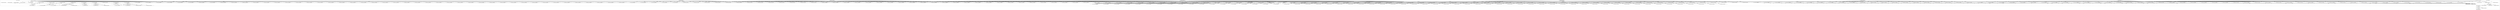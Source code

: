 digraph G {
	"10.1.80.1:42024#ServerID_OuterContainerID"->"1_fwatchdog#ServerID_c7c75f9bc-557t6"[ label="GET" ];
	"10.1.80.1:42022#ServerID_OuterContainerID"->"1_fwatchdog#ServerID_c7c75f9bc-557t6"[ label="GET" ];
	"10.1.80.1:57114#ServerID_OuterContainerID"->"1_fwatchdog#ServerID_7d87d9945d-dl2ff"[ label="GET" ];
	"1_fwatchdog#ServerID_7d87d9945d-dl2ff"->"10.1.80.1:57114#ServerID_OuterContainerID"[ label="RESPONSE" ];
	"1_fwatchdog#ServerID_c7c75f9bc-557t6"->"10.1.80.1:42022#ServerID_OuterContainerID"[ label="RESPONSE" ];
	"1_fwatchdog#ServerID_c7c75f9bc-557t6"->"10.1.80.1:42024#ServerID_OuterContainerID"[ label="RESPONSE" ];
	"10.1.80.1:57112#ServerID_OuterContainerID"->"1_fwatchdog#ServerID_7d87d9945d-dl2ff"[ label="GET" ];
	"1_fwatchdog#ServerID_7d87d9945d-dl2ff"->"10.1.80.1:57112#ServerID_OuterContainerID"[ label="RESPONSE" ];
	"10.1.80.1:40554#ServerID_OuterContainerID"->"1_fwatchdog#ServerID_866797f645-wb664"[ label="GET" ];
	"1_fwatchdog#ServerID_866797f645-wb664"->"10.1.80.1:40554#ServerID_OuterContainerID"[ label="RESPONSE" ];
	"10.1.80.1:40556#ServerID_OuterContainerID"->"1_fwatchdog#ServerID_866797f645-wb664"[ label="GET" ];
	"1_fwatchdog#ServerID_866797f645-wb664"->"10.1.80.1:40556#ServerID_OuterContainerID"[ label="RESPONSE" ];
	"10.1.80.1:57996#ServerID_OuterContainerID"->"1_fwatchdog#ServerID_5fff9df6cf-4xmj9"[ label="GET" ];
	"1_fwatchdog#ServerID_5fff9df6cf-4xmj9"->"10.1.80.1:57996#ServerID_OuterContainerID"[ label="RESPONSE" ];
	"10.1.80.1:57998#ServerID_OuterContainerID"->"1_fwatchdog#ServerID_5fff9df6cf-4xmj9"[ label="GET" ];
	"1_fwatchdog#ServerID_5fff9df6cf-4xmj9"->"10.1.80.1:57998#ServerID_OuterContainerID"[ label="RESPONSE" ];
	"10.1.80.1:49130#ServerID_OuterContainerID"->"1_fwatchdog#ServerID_54974bb99f-cjbgq"[ label="GET" ];
	"10.1.80.1:49128#ServerID_OuterContainerID"->"1_fwatchdog#ServerID_54974bb99f-cjbgq"[ label="GET" ];
	"1_fwatchdog#ServerID_54974bb99f-cjbgq"->"10.1.80.1:49128#ServerID_OuterContainerID"[ label="RESPONSE" ];
	"10.1.80.1:40232#ServerID_OuterContainerID"->"1_fwatchdog#ServerID_68977fd5c9-qtcgc"[ label="GET" ];
	"1_fwatchdog#ServerID_54974bb99f-cjbgq"->"10.1.80.1:49130#ServerID_OuterContainerID"[ label="RESPONSE" ];
	"10.1.80.1:40234#ServerID_OuterContainerID"->"1_fwatchdog#ServerID_68977fd5c9-qtcgc"[ label="GET" ];
	"1_fwatchdog#ServerID_68977fd5c9-qtcgc"->"10.1.80.1:40232#ServerID_OuterContainerID"[ label="RESPONSE" ];
	"1_fwatchdog#ServerID_68977fd5c9-qtcgc"->"10.1.80.1:40234#ServerID_OuterContainerID"[ label="RESPONSE" ];
	"10.1.80.1:42054#ServerID_OuterContainerID"->"1_fwatchdog#ServerID_c7c75f9bc-557t6"[ label="GET" ];
	"10.1.80.1:42052#ServerID_OuterContainerID"->"1_fwatchdog#ServerID_c7c75f9bc-557t6"[ label="GET" ];
	"1_fwatchdog#ServerID_c7c75f9bc-557t6"->"10.1.80.1:42054#ServerID_OuterContainerID"[ label="RESPONSE" ];
	"1_fwatchdog#ServerID_c7c75f9bc-557t6"->"10.1.80.1:42052#ServerID_OuterContainerID"[ label="RESPONSE" ];
	"10.1.80.1:57142#ServerID_OuterContainerID"->"1_fwatchdog#ServerID_7d87d9945d-dl2ff"[ label="GET" ];
	"10.1.80.1:57140#ServerID_OuterContainerID"->"1_fwatchdog#ServerID_7d87d9945d-dl2ff"[ label="GET" ];
	"1_fwatchdog#ServerID_7d87d9945d-dl2ff"->"10.1.80.1:57142#ServerID_OuterContainerID"[ label="RESPONSE" ];
	"1_fwatchdog#ServerID_7d87d9945d-dl2ff"->"10.1.80.1:57140#ServerID_OuterContainerID"[ label="RESPONSE" ];
	"10.1.80.1:40584#ServerID_OuterContainerID"->"1_fwatchdog#ServerID_866797f645-wb664"[ label="GET" ];
	"10.1.80.1:40582#ServerID_OuterContainerID"->"1_fwatchdog#ServerID_866797f645-wb664"[ label="GET" ];
	"1_fwatchdog#ServerID_866797f645-wb664"->"10.1.80.1:40582#ServerID_OuterContainerID"[ label="RESPONSE" ];
	"1_fwatchdog#ServerID_866797f645-wb664"->"10.1.80.1:40584#ServerID_OuterContainerID"[ label="RESPONSE" ];
	"10.1.80.1:58024#ServerID_OuterContainerID"->"1_fwatchdog#ServerID_5fff9df6cf-4xmj9"[ label="GET" ];
	"10.1.80.1:58026#ServerID_OuterContainerID"->"1_fwatchdog#ServerID_5fff9df6cf-4xmj9"[ label="GET" ];
	"1_fwatchdog#ServerID_5fff9df6cf-4xmj9"->"10.1.80.1:58024#ServerID_OuterContainerID"[ label="RESPONSE" ];
	"10.1.80.1:49158#ServerID_OuterContainerID"->"1_fwatchdog#ServerID_54974bb99f-cjbgq"[ label="GET" ];
	"1_fwatchdog#ServerID_5fff9df6cf-4xmj9"->"10.1.80.1:58026#ServerID_OuterContainerID"[ label="RESPONSE" ];
	"10.1.80.1:49156#ServerID_OuterContainerID"->"1_fwatchdog#ServerID_54974bb99f-cjbgq"[ label="GET" ];
	"1_fwatchdog#ServerID_54974bb99f-cjbgq"->"10.1.80.1:49158#ServerID_OuterContainerID"[ label="RESPONSE" ];
	"1_fwatchdog#ServerID_54974bb99f-cjbgq"->"10.1.80.1:49156#ServerID_OuterContainerID"[ label="RESPONSE" ];
	"1_fwatchdog#ServerID_68977fd5c9-qtcgc"->"10.1.80.1:40274#ServerID_OuterContainerID"[ label="RESPONSE" ];
	"10.1.80.1:40266#ServerID_OuterContainerID"->"1_fwatchdog#ServerID_68977fd5c9-qtcgc"[ label="GET" ];
	"10.1.80.1:42086#ServerID_OuterContainerID"->"1_fwatchdog#ServerID_c7c75f9bc-557t6"[ label="GET" ];
	"1_fwatchdog#ServerID_68977fd5c9-qtcgc"->"10.1.80.1:40266#ServerID_OuterContainerID"[ label="RESPONSE" ];
	"1_fwatchdog#ServerID_c7c75f9bc-557t6"->"10.1.80.1:42086#ServerID_OuterContainerID"[ label="RESPONSE" ];
	"10.1.80.1:40274#ServerID_OuterContainerID"->"1_fwatchdog#ServerID_68977fd5c9-qtcgc"[ label="GET" ];
	"10.1.80.1:42084#ServerID_OuterContainerID"->"1_fwatchdog#ServerID_c7c75f9bc-557t6"[ label="GET" ];
	"1_fwatchdog#ServerID_c7c75f9bc-557t6"->"10.1.80.1:42084#ServerID_OuterContainerID"[ label="RESPONSE" ];
	"10.1.80.1:57174#ServerID_OuterContainerID"->"1_fwatchdog#ServerID_7d87d9945d-dl2ff"[ label="GET" ];
	"10.1.80.1:57176#ServerID_OuterContainerID"->"1_fwatchdog#ServerID_7d87d9945d-dl2ff"[ label="GET" ];
	"1_fwatchdog#ServerID_7d87d9945d-dl2ff"->"10.1.80.1:57176#ServerID_OuterContainerID"[ label="RESPONSE" ];
	"1_fwatchdog#ServerID_7d87d9945d-dl2ff"->"10.1.80.1:57174#ServerID_OuterContainerID"[ label="RESPONSE" ];
	"10.1.80.1:40620#ServerID_OuterContainerID"->"1_fwatchdog#ServerID_866797f645-wb664"[ label="GET" ];
	"10.1.80.1:58060#ServerID_OuterContainerID"->"1_fwatchdog#ServerID_5fff9df6cf-4xmj9"[ label="GET" ];
	"1_fwatchdog#ServerID_866797f645-wb664"->"10.1.80.1:40620#ServerID_OuterContainerID"[ label="RESPONSE" ];
	"1_fwatchdog#ServerID_5fff9df6cf-4xmj9"->"10.1.80.1:58060#ServerID_OuterContainerID"[ label="RESPONSE" ];
	"10.1.80.1:40616#ServerID_OuterContainerID"->"1_fwatchdog#ServerID_866797f645-wb664"[ label="GET" ];
	"1_fwatchdog#ServerID_866797f645-wb664"->"10.1.80.1:40616#ServerID_OuterContainerID"[ label="RESPONSE" ];
	"10.1.80.1:58062#ServerID_OuterContainerID"->"1_fwatchdog#ServerID_5fff9df6cf-4xmj9"[ label="GET" ];
	"1_fwatchdog#ServerID_5fff9df6cf-4xmj9"->"10.1.80.1:58062#ServerID_OuterContainerID"[ label="RESPONSE" ];
	"10.1.80.1:49192#ServerID_OuterContainerID"->"1_fwatchdog#ServerID_54974bb99f-cjbgq"[ label="GET" ];
	"1_fwatchdog#ServerID_54974bb99f-cjbgq"->"10.1.80.1:49192#ServerID_OuterContainerID"[ label="RESPONSE" ];
	"10.1.80.1:49194#ServerID_OuterContainerID"->"1_fwatchdog#ServerID_54974bb99f-cjbgq"[ label="GET" ];
	"1_fwatchdog#ServerID_54974bb99f-cjbgq"->"10.1.80.1:49194#ServerID_OuterContainerID"[ label="RESPONSE" ];
	"10.1.80.1:40308#ServerID_OuterContainerID"->"1_fwatchdog#ServerID_68977fd5c9-qtcgc"[ label="GET" ];
	"1_fwatchdog#ServerID_68977fd5c9-qtcgc"->"10.1.80.1:40308#ServerID_OuterContainerID"[ label="RESPONSE" ];
	"10.1.80.1:42128#ServerID_OuterContainerID"->"1_fwatchdog#ServerID_c7c75f9bc-557t6"[ label="GET" ];
	"1_fwatchdog#ServerID_c7c75f9bc-557t6"->"10.1.80.1:42128#ServerID_OuterContainerID"[ label="RESPONSE" ];
	"10.1.80.1:40310#ServerID_OuterContainerID"->"1_fwatchdog#ServerID_68977fd5c9-qtcgc"[ label="GET" ];
	"10.1.80.1:42130#ServerID_OuterContainerID"->"1_fwatchdog#ServerID_c7c75f9bc-557t6"[ label="GET" ];
	"1_fwatchdog#ServerID_c7c75f9bc-557t6"->"10.1.80.1:42130#ServerID_OuterContainerID"[ label="RESPONSE" ];
	"1_fwatchdog#ServerID_68977fd5c9-qtcgc"->"10.1.80.1:40310#ServerID_OuterContainerID"[ label="RESPONSE" ];
	"10.1.80.1:57218#ServerID_OuterContainerID"->"1_fwatchdog#ServerID_7d87d9945d-dl2ff"[ label="GET" ];
	"1_fwatchdog#ServerID_7d87d9945d-dl2ff"->"10.1.80.1:57220#ServerID_OuterContainerID"[ label="RESPONSE" ];
	"10.1.80.1:57220#ServerID_OuterContainerID"->"1_fwatchdog#ServerID_7d87d9945d-dl2ff"[ label="GET" ];
	"1_fwatchdog#ServerID_7d87d9945d-dl2ff"->"10.1.80.1:57218#ServerID_OuterContainerID"[ label="RESPONSE" ];
	"10.1.80.1:58102#ServerID_OuterContainerID"->"1_fwatchdog#ServerID_5fff9df6cf-4xmj9"[ label="GET" ];
	"1_fwatchdog#ServerID_5fff9df6cf-4xmj9"->"10.1.80.1:58102#ServerID_OuterContainerID"[ label="RESPONSE" ];
	"10.1.80.1:40668#ServerID_OuterContainerID"->"1_fwatchdog#ServerID_866797f645-wb664"[ label="GET" ];
	"1_fwatchdog#ServerID_866797f645-wb664"->"10.1.80.1:40668#ServerID_OuterContainerID"[ label="RESPONSE" ];
	"10.1.80.1:40666#ServerID_OuterContainerID"->"1_fwatchdog#ServerID_866797f645-wb664"[ label="GET" ];
	"10.1.80.1:49234#ServerID_OuterContainerID"->"1_fwatchdog#ServerID_54974bb99f-cjbgq"[ label="GET" ];
	"10.1.80.1:58110#ServerID_OuterContainerID"->"1_fwatchdog#ServerID_5fff9df6cf-4xmj9"[ label="GET" ];
	"1_fwatchdog#ServerID_5fff9df6cf-4xmj9"->"10.1.80.1:58110#ServerID_OuterContainerID"[ label="RESPONSE" ];
	"1_fwatchdog#ServerID_866797f645-wb664"->"10.1.80.1:40666#ServerID_OuterContainerID"[ label="RESPONSE" ];
	"1_fwatchdog#ServerID_54974bb99f-cjbgq"->"10.1.80.1:49234#ServerID_OuterContainerID"[ label="RESPONSE" ];
	"10.1.80.1:49238#ServerID_OuterContainerID"->"1_fwatchdog#ServerID_54974bb99f-cjbgq"[ label="GET" ];
	"1_fwatchdog#ServerID_54974bb99f-cjbgq"->"10.1.80.1:49238#ServerID_OuterContainerID"[ label="RESPONSE" ];
	"10.1.80.1:40342#ServerID_OuterContainerID"->"1_fwatchdog#ServerID_68977fd5c9-qtcgc"[ label="GET" ];
	"1_fwatchdog#ServerID_68977fd5c9-qtcgc"->"10.1.80.1:40342#ServerID_OuterContainerID"[ label="RESPONSE" ];
	"10.1.80.1:40350#ServerID_OuterContainerID"->"1_fwatchdog#ServerID_68977fd5c9-qtcgc"[ label="GET" ];
	"1_fwatchdog#ServerID_68977fd5c9-qtcgc"->"10.1.80.1:40350#ServerID_OuterContainerID"[ label="RESPONSE" ];
	"10.1.80.1:42160#ServerID_OuterContainerID"->"1_fwatchdog#ServerID_c7c75f9bc-557t6"[ label="GET" ];
	"10.1.80.1:42158#ServerID_OuterContainerID"->"1_fwatchdog#ServerID_c7c75f9bc-557t6"[ label="GET" ];
	"1_fwatchdog#ServerID_c7c75f9bc-557t6"->"10.1.80.1:42160#ServerID_OuterContainerID"[ label="RESPONSE" ];
	"1_fwatchdog#ServerID_c7c75f9bc-557t6"->"10.1.80.1:42158#ServerID_OuterContainerID"[ label="RESPONSE" ];
	"10.1.80.1:57252#ServerID_OuterContainerID"->"1_fwatchdog#ServerID_7d87d9945d-dl2ff"[ label="GET" ];
	"10.1.80.1:57250#ServerID_OuterContainerID"->"1_fwatchdog#ServerID_7d87d9945d-dl2ff"[ label="GET" ];
	"1_fwatchdog#ServerID_7d87d9945d-dl2ff"->"10.1.80.1:57252#ServerID_OuterContainerID"[ label="RESPONSE" ];
	"1_fwatchdog#ServerID_7d87d9945d-dl2ff"->"10.1.80.1:57250#ServerID_OuterContainerID"[ label="RESPONSE" ];
	"10.1.80.1:40700#ServerID_OuterContainerID"->"1_fwatchdog#ServerID_866797f645-wb664"[ label="GET" ];
	"10.1.80.1:40698#ServerID_OuterContainerID"->"1_fwatchdog#ServerID_866797f645-wb664"[ label="GET" ];
	"1_fwatchdog#ServerID_866797f645-wb664"->"10.1.80.1:40700#ServerID_OuterContainerID"[ label="RESPONSE" ];
	"1_fwatchdog#ServerID_866797f645-wb664"->"10.1.80.1:40698#ServerID_OuterContainerID"[ label="RESPONSE" ];
	"10.1.80.1:58140#ServerID_OuterContainerID"->"1_fwatchdog#ServerID_5fff9df6cf-4xmj9"[ label="GET" ];
	"1_fwatchdog#ServerID_5fff9df6cf-4xmj9"->"10.1.80.1:58140#ServerID_OuterContainerID"[ label="RESPONSE" ];
	"10.1.80.1:58142#ServerID_OuterContainerID"->"1_fwatchdog#ServerID_5fff9df6cf-4xmj9"[ label="GET" ];
	"1_fwatchdog#ServerID_5fff9df6cf-4xmj9"->"10.1.80.1:58142#ServerID_OuterContainerID"[ label="RESPONSE" ];
	"10.1.80.1:49274#ServerID_OuterContainerID"->"1_fwatchdog#ServerID_54974bb99f-cjbgq"[ label="GET" ];
	"1_fwatchdog#ServerID_54974bb99f-cjbgq"->"10.1.80.1:49274#ServerID_OuterContainerID"[ label="RESPONSE" ];
	"10.1.80.1:49272#ServerID_OuterContainerID"->"1_fwatchdog#ServerID_54974bb99f-cjbgq"[ label="GET" ];
	"1_fwatchdog#ServerID_54974bb99f-cjbgq"->"10.1.80.1:49272#ServerID_OuterContainerID"[ label="RESPONSE" ];
	"10.1.80.1:40380#ServerID_OuterContainerID"->"1_fwatchdog#ServerID_68977fd5c9-qtcgc"[ label="GET" ];
	"10.1.80.1:40378#ServerID_OuterContainerID"->"1_fwatchdog#ServerID_68977fd5c9-qtcgc"[ label="GET" ];
	"1_fwatchdog#ServerID_68977fd5c9-qtcgc"->"10.1.80.1:40380#ServerID_OuterContainerID"[ label="RESPONSE" ];
	"1_fwatchdog#ServerID_68977fd5c9-qtcgc"->"10.1.80.1:40378#ServerID_OuterContainerID"[ label="RESPONSE" ];
	"10.1.80.1:42202#ServerID_OuterContainerID"->"1_fwatchdog#ServerID_c7c75f9bc-557t6"[ label="GET" ];
	"10.1.80.1:42200#ServerID_OuterContainerID"->"1_fwatchdog#ServerID_c7c75f9bc-557t6"[ label="GET" ];
	"1_fwatchdog#ServerID_c7c75f9bc-557t6"->"10.1.80.1:42202#ServerID_OuterContainerID"[ label="RESPONSE" ];
	"1_fwatchdog#ServerID_c7c75f9bc-557t6"->"10.1.80.1:42200#ServerID_OuterContainerID"[ label="RESPONSE" ];
	"10.1.80.1:57292#ServerID_OuterContainerID"->"1_fwatchdog#ServerID_7d87d9945d-dl2ff"[ label="GET" ];
	"10.1.80.1:57290#ServerID_OuterContainerID"->"1_fwatchdog#ServerID_7d87d9945d-dl2ff"[ label="GET" ];
	"1_fwatchdog#ServerID_7d87d9945d-dl2ff"->"10.1.80.1:57290#ServerID_OuterContainerID"[ label="RESPONSE" ];
	"1_fwatchdog#ServerID_7d87d9945d-dl2ff"->"10.1.80.1:57292#ServerID_OuterContainerID"[ label="RESPONSE" ];
	"10.1.80.1:40734#ServerID_OuterContainerID"->"1_fwatchdog#ServerID_866797f645-wb664"[ label="GET" ];
	"10.1.80.1:40732#ServerID_OuterContainerID"->"1_fwatchdog#ServerID_866797f645-wb664"[ label="GET" ];
	"1_fwatchdog#ServerID_866797f645-wb664"->"10.1.80.1:40732#ServerID_OuterContainerID"[ label="RESPONSE" ];
	"1_fwatchdog#ServerID_866797f645-wb664"->"10.1.80.1:40734#ServerID_OuterContainerID"[ label="RESPONSE" ];
	"10.1.80.1:58176#ServerID_OuterContainerID"->"1_fwatchdog#ServerID_5fff9df6cf-4xmj9"[ label="GET" ];
	"10.1.80.1:58174#ServerID_OuterContainerID"->"1_fwatchdog#ServerID_5fff9df6cf-4xmj9"[ label="GET" ];
	"1_fwatchdog#ServerID_5fff9df6cf-4xmj9"->"10.1.80.1:58176#ServerID_OuterContainerID"[ label="RESPONSE" ];
	"1_fwatchdog#ServerID_5fff9df6cf-4xmj9"->"10.1.80.1:58174#ServerID_OuterContainerID"[ label="RESPONSE" ];
	"10.1.80.1:49308#ServerID_OuterContainerID"->"1_fwatchdog#ServerID_54974bb99f-cjbgq"[ label="GET" ];
	"10.1.80.1:49306#ServerID_OuterContainerID"->"1_fwatchdog#ServerID_54974bb99f-cjbgq"[ label="GET" ];
	"1_fwatchdog#ServerID_54974bb99f-cjbgq"->"10.1.80.1:49308#ServerID_OuterContainerID"[ label="RESPONSE" ];
	"1_fwatchdog#ServerID_54974bb99f-cjbgq"->"10.1.80.1:49306#ServerID_OuterContainerID"[ label="RESPONSE" ];
	"10.1.80.1:40410#ServerID_OuterContainerID"->"1_fwatchdog#ServerID_68977fd5c9-qtcgc"[ label="GET" ];
	"1_fwatchdog#ServerID_68977fd5c9-qtcgc"->"10.1.80.1:40410#ServerID_OuterContainerID"[ label="RESPONSE" ];
	"10.1.80.1:40412#ServerID_OuterContainerID"->"1_fwatchdog#ServerID_68977fd5c9-qtcgc"[ label="GET" ];
	"1_fwatchdog#ServerID_68977fd5c9-qtcgc"->"10.1.80.1:40412#ServerID_OuterContainerID"[ label="RESPONSE" ];
	"10.1.80.1:42232#ServerID_OuterContainerID"->"1_fwatchdog#ServerID_c7c75f9bc-557t6"[ label="GET" ];
	"10.1.80.1:42230#ServerID_OuterContainerID"->"1_fwatchdog#ServerID_c7c75f9bc-557t6"[ label="GET" ];
	"1_fwatchdog#ServerID_c7c75f9bc-557t6"->"10.1.80.1:42230#ServerID_OuterContainerID"[ label="RESPONSE" ];
	"1_fwatchdog#ServerID_c7c75f9bc-557t6"->"10.1.80.1:42232#ServerID_OuterContainerID"[ label="RESPONSE" ];
	"10.1.80.1:57320#ServerID_OuterContainerID"->"1_fwatchdog#ServerID_7d87d9945d-dl2ff"[ label="GET" ];
	"10.1.80.1:57318#ServerID_OuterContainerID"->"1_fwatchdog#ServerID_7d87d9945d-dl2ff"[ label="GET" ];
	"1_fwatchdog#ServerID_7d87d9945d-dl2ff"->"10.1.80.1:57318#ServerID_OuterContainerID"[ label="RESPONSE" ];
	"1_fwatchdog#ServerID_7d87d9945d-dl2ff"->"10.1.80.1:57320#ServerID_OuterContainerID"[ label="RESPONSE" ];
	"10.1.80.1:40760#ServerID_OuterContainerID"->"1_fwatchdog#ServerID_866797f645-wb664"[ label="GET" ];
	"1_fwatchdog#ServerID_866797f645-wb664"->"10.1.80.1:40760#ServerID_OuterContainerID"[ label="RESPONSE" ];
	"10.1.80.1:58202#ServerID_OuterContainerID"->"1_fwatchdog#ServerID_5fff9df6cf-4xmj9"[ label="GET" ];
	"10.1.80.1:58204#ServerID_OuterContainerID"->"1_fwatchdog#ServerID_5fff9df6cf-4xmj9"[ label="GET" ];
	"1_fwatchdog#ServerID_5fff9df6cf-4xmj9"->"10.1.80.1:58202#ServerID_OuterContainerID"[ label="RESPONSE" ];
	"1_fwatchdog#ServerID_5fff9df6cf-4xmj9"->"10.1.80.1:58204#ServerID_OuterContainerID"[ label="RESPONSE" ];
	"10.1.80.1:40762#ServerID_OuterContainerID"->"1_fwatchdog#ServerID_866797f645-wb664"[ label="GET" ];
	"1_fwatchdog#ServerID_866797f645-wb664"->"10.1.80.1:40762#ServerID_OuterContainerID"[ label="RESPONSE" ];
	"10.1.80.1:49334#ServerID_OuterContainerID"->"1_fwatchdog#ServerID_54974bb99f-cjbgq"[ label="GET" ];
	"1_fwatchdog#ServerID_54974bb99f-cjbgq"->"10.1.80.1:49334#ServerID_OuterContainerID"[ label="RESPONSE" ];
	"10.1.80.1:49336#ServerID_OuterContainerID"->"1_fwatchdog#ServerID_54974bb99f-cjbgq"[ label="GET" ];
	"1_fwatchdog#ServerID_54974bb99f-cjbgq"->"10.1.80.1:49336#ServerID_OuterContainerID"[ label="RESPONSE" ];
	"10.1.80.1:40444#ServerID_OuterContainerID"->"1_fwatchdog#ServerID_68977fd5c9-qtcgc"[ label="GET" ];
	"10.1.80.1:40446#ServerID_OuterContainerID"->"1_fwatchdog#ServerID_68977fd5c9-qtcgc"[ label="GET" ];
	"1_fwatchdog#ServerID_68977fd5c9-qtcgc"->"10.1.80.1:40444#ServerID_OuterContainerID"[ label="RESPONSE" ];
	"1_fwatchdog#ServerID_68977fd5c9-qtcgc"->"10.1.80.1:40446#ServerID_OuterContainerID"[ label="RESPONSE" ];
	"10.1.80.1:42266#ServerID_OuterContainerID"->"1_fwatchdog#ServerID_c7c75f9bc-557t6"[ label="GET" ];
	"1_fwatchdog#ServerID_c7c75f9bc-557t6"->"10.1.80.1:42266#ServerID_OuterContainerID"[ label="RESPONSE" ];
	"10.1.80.1:42264#ServerID_OuterContainerID"->"1_fwatchdog#ServerID_c7c75f9bc-557t6"[ label="GET" ];
	"1_fwatchdog#ServerID_c7c75f9bc-557t6"->"10.1.80.1:42264#ServerID_OuterContainerID"[ label="RESPONSE" ];
	"10.1.80.1:57354#ServerID_OuterContainerID"->"1_fwatchdog#ServerID_7d87d9945d-dl2ff"[ label="GET" ];
	"10.1.80.1:57352#ServerID_OuterContainerID"->"1_fwatchdog#ServerID_7d87d9945d-dl2ff"[ label="GET" ];
	"1_fwatchdog#ServerID_7d87d9945d-dl2ff"->"10.1.80.1:57354#ServerID_OuterContainerID"[ label="RESPONSE" ];
	"1_fwatchdog#ServerID_7d87d9945d-dl2ff"->"10.1.80.1:57352#ServerID_OuterContainerID"[ label="RESPONSE" ];
	"10.1.80.1:40798#ServerID_OuterContainerID"->"1_fwatchdog#ServerID_866797f645-wb664"[ label="GET" ];
	"10.1.80.1:40796#ServerID_OuterContainerID"->"1_fwatchdog#ServerID_866797f645-wb664"[ label="GET" ];
	"1_fwatchdog#ServerID_866797f645-wb664"->"10.1.80.1:40798#ServerID_OuterContainerID"[ label="RESPONSE" ];
	"1_fwatchdog#ServerID_866797f645-wb664"->"10.1.80.1:40796#ServerID_OuterContainerID"[ label="RESPONSE" ];
	"10.1.80.1:58240#ServerID_OuterContainerID"->"1_fwatchdog#ServerID_5fff9df6cf-4xmj9"[ label="GET" ];
	"10.1.80.1:58238#ServerID_OuterContainerID"->"1_fwatchdog#ServerID_5fff9df6cf-4xmj9"[ label="GET" ];
	"1_fwatchdog#ServerID_5fff9df6cf-4xmj9"->"10.1.80.1:58238#ServerID_OuterContainerID"[ label="RESPONSE" ];
	"1_fwatchdog#ServerID_5fff9df6cf-4xmj9"->"10.1.80.1:58240#ServerID_OuterContainerID"[ label="RESPONSE" ];
	"10.1.80.1:49374#ServerID_OuterContainerID"->"1_fwatchdog#ServerID_54974bb99f-cjbgq"[ label="GET" ];
	"1_fwatchdog#ServerID_54974bb99f-cjbgq"->"10.1.80.1:49374#ServerID_OuterContainerID"[ label="RESPONSE" ];
	"10.1.80.1:49372#ServerID_OuterContainerID"->"1_fwatchdog#ServerID_54974bb99f-cjbgq"[ label="GET" ];
	"1_fwatchdog#ServerID_54974bb99f-cjbgq"->"10.1.80.1:49372#ServerID_OuterContainerID"[ label="RESPONSE" ];
	"10.1.80.1:40484#ServerID_OuterContainerID"->"1_fwatchdog#ServerID_68977fd5c9-qtcgc"[ label="GET" ];
	"10.1.80.1:40486#ServerID_OuterContainerID"->"1_fwatchdog#ServerID_68977fd5c9-qtcgc"[ label="GET" ];
	"1_fwatchdog#ServerID_68977fd5c9-qtcgc"->"10.1.80.1:40484#ServerID_OuterContainerID"[ label="RESPONSE" ];
	"1_fwatchdog#ServerID_68977fd5c9-qtcgc"->"10.1.80.1:40486#ServerID_OuterContainerID"[ label="RESPONSE" ];
	"10.1.80.1:42308#ServerID_OuterContainerID"->"1_fwatchdog#ServerID_c7c75f9bc-557t6"[ label="GET" ];
	"10.1.80.1:42306#ServerID_OuterContainerID"->"1_fwatchdog#ServerID_c7c75f9bc-557t6"[ label="GET" ];
	"1_fwatchdog#ServerID_c7c75f9bc-557t6"->"10.1.80.1:42308#ServerID_OuterContainerID"[ label="RESPONSE" ];
	"1_fwatchdog#ServerID_c7c75f9bc-557t6"->"10.1.80.1:42306#ServerID_OuterContainerID"[ label="RESPONSE" ];
	"10.1.80.44:45674#ServerID_OuterContainerID"->"1_fwatchdog#ServerID_866797f645-wb664"[ label="POST" ];
	"10.1.80.44:45680#ServerID_OuterContainerID"->"1_fwatchdog#ServerID_866797f645-wb664"[ label="POST" ];
	"10.1.80.44:45676#ServerID_OuterContainerID"->"1_fwatchdog#ServerID_866797f645-wb664"[ label="POST" ];
	"10.1.80.44:45684#ServerID_OuterContainerID"->"1_fwatchdog#ServerID_866797f645-wb664"[ label="POST" ];
	"10.1.80.44:45692#ServerID_OuterContainerID"->"1_fwatchdog#ServerID_866797f645-wb664"[ label="POST" ];
	"10.1.80.44:45700#ServerID_OuterContainerID"->"1_fwatchdog#ServerID_866797f645-wb664"[ label="POST" ];
	"10.1.80.44:45720#ServerID_OuterContainerID"->"1_fwatchdog#ServerID_866797f645-wb664"[ label="POST" ];
	"10.1.80.44:45730#ServerID_OuterContainerID"->"1_fwatchdog#ServerID_866797f645-wb664"[ label="POST" ];
	"10.1.80.44:45740#ServerID_OuterContainerID"->"1_fwatchdog#ServerID_866797f645-wb664"[ label="POST" ];
	"10.1.80.44:45750#ServerID_OuterContainerID"->"1_fwatchdog#ServerID_866797f645-wb664"[ label="POST" ];
	"10.1.80.44:45760#ServerID_OuterContainerID"->"1_fwatchdog#ServerID_866797f645-wb664"[ label="POST" ];
	"10.1.80.44:45770#ServerID_OuterContainerID"->"1_fwatchdog#ServerID_866797f645-wb664"[ label="POST" ];
	"10.1.80.1:57514#ServerID_OuterContainerID"->"1_fwatchdog#ServerID_7d87d9945d-dl2ff"[ label="GET" ];
	"10.1.80.1:57512#ServerID_OuterContainerID"->"1_fwatchdog#ServerID_7d87d9945d-dl2ff"[ label="GET" ];
	"1_fwatchdog#ServerID_7d87d9945d-dl2ff"->"10.1.80.1:57514#ServerID_OuterContainerID"[ label="RESPONSE" ];
	"1_fwatchdog#ServerID_7d87d9945d-dl2ff"->"10.1.80.1:57512#ServerID_OuterContainerID"[ label="RESPONSE" ];
	"10.1.80.44:45784#ServerID_OuterContainerID"->"1_fwatchdog#ServerID_866797f645-wb664"[ label="POST" ];
	"10.1.80.44:45794#ServerID_OuterContainerID"->"1_fwatchdog#ServerID_866797f645-wb664"[ label="POST" ];
	"10.1.80.44:45804#ServerID_OuterContainerID"->"1_fwatchdog#ServerID_866797f645-wb664"[ label="POST" ];
	"10.1.80.44:45816#ServerID_OuterContainerID"->"1_fwatchdog#ServerID_866797f645-wb664"[ label="POST" ];
	"10.1.80.44:45826#ServerID_OuterContainerID"->"1_fwatchdog#ServerID_866797f645-wb664"[ label="POST" ];
	"10.1.80.44:45836#ServerID_OuterContainerID"->"1_fwatchdog#ServerID_866797f645-wb664"[ label="POST" ];
	"10.1.80.44:45852#ServerID_OuterContainerID"->"1_fwatchdog#ServerID_866797f645-wb664"[ label="POST" ];
	"1_fwatchdog#ServerID_866797f645-wb664"->"gateway:8080#ServerID_OuterContainerID"[ label="POST" ];
	"1_fwatchdog#ServerID_866797f645-wb664"->"10.1.80.44:8080#ServerID_OuterContainerID"[ label="POST" ];
	"10.1.80.44:37382#ServerID_OuterContainerID"->"1_fwatchdog#ServerID_7d87d9945d-dl2ff"[ label="POST" ];
	"10.1.80.44:45868#ServerID_OuterContainerID"->"1_fwatchdog#ServerID_866797f645-wb664"[ label="POST" ];
	"1_fwatchdog#ServerID_866797f645-wb664"->"gateway:8080#ServerID_OuterContainerID"[ label="POST" ];
	"10.1.80.44:37398#ServerID_OuterContainerID"->"1_fwatchdog#ServerID_7d87d9945d-dl2ff"[ label="POST" ];
	"1_fwatchdog#ServerID_866797f645-wb664"->"10.1.80.44:8080#ServerID_OuterContainerID"[ label="POST" ];
	"1_fwatchdog#ServerID_866797f645-wb664"->"gateway:8080#ServerID_OuterContainerID"[ label="POST" ];
	"1_fwatchdog#ServerID_866797f645-wb664"->"10.1.80.44:8080#ServerID_OuterContainerID"[ label="POST" ];
	"10.1.80.44:45890#ServerID_OuterContainerID"->"1_fwatchdog#ServerID_866797f645-wb664"[ label="POST" ];
	"10.1.80.44:37414#ServerID_OuterContainerID"->"1_fwatchdog#ServerID_7d87d9945d-dl2ff"[ label="POST" ];
	"10.1.80.44:45904#ServerID_OuterContainerID"->"1_fwatchdog#ServerID_866797f645-wb664"[ label="POST" ];
	"1_fwatchdog#ServerID_866797f645-wb664"->"gateway:8080#ServerID_OuterContainerID"[ label="POST" ];
	"1_fwatchdog#ServerID_866797f645-wb664"->"10.1.80.44:8080#ServerID_OuterContainerID"[ label="POST" ];
	"1_fwatchdog#ServerID_866797f645-wb664"->"gateway:8080#ServerID_OuterContainerID"[ label="POST" ];
	"1_fwatchdog#ServerID_866797f645-wb664"->"10.1.80.44:8080#ServerID_OuterContainerID"[ label="POST" ];
	"1_fwatchdog#ServerID_866797f645-wb664"->"gateway:8080#ServerID_OuterContainerID"[ label="POST" ];
	"1_fwatchdog#ServerID_866797f645-wb664"->"10.1.80.44:8080#ServerID_OuterContainerID"[ label="POST" ];
	"1_fwatchdog#ServerID_866797f645-wb664"->"gateway:8080#ServerID_OuterContainerID"[ label="POST" ];
	"1_fwatchdog#ServerID_866797f645-wb664"->"gateway:8080#ServerID_OuterContainerID"[ label="POST" ];
	"1_fwatchdog#ServerID_866797f645-wb664"->"10.1.80.44:8080#ServerID_OuterContainerID"[ label="POST" ];
	"1_fwatchdog#ServerID_866797f645-wb664"->"10.1.80.44:8080#ServerID_OuterContainerID"[ label="POST" ];
	"1_fwatchdog#ServerID_866797f645-wb664"->"10.1.80.44:8080#ServerID_OuterContainerID"[ label="POST" ];
	"1_fwatchdog#ServerID_866797f645-wb664"->"gateway:8080#ServerID_OuterContainerID"[ label="POST" ];
	"1_fwatchdog#ServerID_866797f645-wb664"->"gateway:8080#ServerID_OuterContainerID"[ label="POST" ];
	"1_fwatchdog#ServerID_866797f645-wb664"->"10.1.80.44:8080#ServerID_OuterContainerID"[ label="POST" ];
	"1_fwatchdog#ServerID_866797f645-wb664"->"gateway:8080#ServerID_OuterContainerID"[ label="POST" ];
	"1_fwatchdog#ServerID_866797f645-wb664"->"10.1.80.44:8080#ServerID_OuterContainerID"[ label="POST" ];
	"1_fwatchdog#ServerID_866797f645-wb664"->"gateway:8080#ServerID_OuterContainerID"[ label="POST" ];
	"1_fwatchdog#ServerID_866797f645-wb664"->"10.1.80.44:8080#ServerID_OuterContainerID"[ label="POST" ];
	"1_fwatchdog#ServerID_866797f645-wb664"->"gateway:8080#ServerID_OuterContainerID"[ label="POST" ];
	"1_fwatchdog#ServerID_866797f645-wb664"->"10.1.80.44:8080#ServerID_OuterContainerID"[ label="POST" ];
	"1_fwatchdog#ServerID_866797f645-wb664"->"gateway:8080#ServerID_OuterContainerID"[ label="POST" ];
	"1_fwatchdog#ServerID_866797f645-wb664"->"10.1.80.44:8080#ServerID_OuterContainerID"[ label="POST" ];
	"1_fwatchdog#ServerID_866797f645-wb664"->"gateway:8080#ServerID_OuterContainerID"[ label="POST" ];
	"1_fwatchdog#ServerID_866797f645-wb664"->"10.1.80.44:8080#ServerID_OuterContainerID"[ label="POST" ];
	"1_fwatchdog#ServerID_866797f645-wb664"->"gateway:8080#ServerID_OuterContainerID"[ label="POST" ];
	"1_fwatchdog#ServerID_866797f645-wb664"->"10.1.80.44:8080#ServerID_OuterContainerID"[ label="POST" ];
	"1_fwatchdog#ServerID_866797f645-wb664"->"gateway:8080#ServerID_OuterContainerID"[ label="POST" ];
	"1_fwatchdog#ServerID_866797f645-wb664"->"10.1.80.44:8080#ServerID_OuterContainerID"[ label="POST" ];
	"1_fwatchdog#ServerID_866797f645-wb664"->"gateway:8080#ServerID_OuterContainerID"[ label="POST" ];
	"1_fwatchdog#ServerID_866797f645-wb664"->"10.1.80.44:8080#ServerID_OuterContainerID"[ label="POST" ];
	"10.1.80.44:37470#ServerID_OuterContainerID"->"1_fwatchdog#ServerID_7d87d9945d-dl2ff"[ label="POST" ];
	"10.1.80.44:37468#ServerID_OuterContainerID"->"1_fwatchdog#ServerID_7d87d9945d-dl2ff"[ label="POST" ];
	"10.1.80.44:37498#ServerID_OuterContainerID"->"1_fwatchdog#ServerID_7d87d9945d-dl2ff"[ label="POST" ];
	"10.1.80.44:37496#ServerID_OuterContainerID"->"1_fwatchdog#ServerID_7d87d9945d-dl2ff"[ label="POST" ];
	"10.1.80.44:37504#ServerID_OuterContainerID"->"1_fwatchdog#ServerID_7d87d9945d-dl2ff"[ label="POST" ];
	"10.1.80.44:37502#ServerID_OuterContainerID"->"1_fwatchdog#ServerID_7d87d9945d-dl2ff"[ label="POST" ];
	"10.1.80.44:37520#ServerID_OuterContainerID"->"1_fwatchdog#ServerID_7d87d9945d-dl2ff"[ label="POST" ];
	"10.1.80.44:37518#ServerID_OuterContainerID"->"1_fwatchdog#ServerID_7d87d9945d-dl2ff"[ label="POST" ];
	"10.1.80.44:37516#ServerID_OuterContainerID"->"1_fwatchdog#ServerID_7d87d9945d-dl2ff"[ label="POST" ];
	"10.1.80.44:37514#ServerID_OuterContainerID"->"1_fwatchdog#ServerID_7d87d9945d-dl2ff"[ label="POST" ];
	"10.1.80.44:37500#ServerID_OuterContainerID"->"1_fwatchdog#ServerID_7d87d9945d-dl2ff"[ label="POST" ];
	"10.1.80.44:37526#ServerID_OuterContainerID"->"1_fwatchdog#ServerID_7d87d9945d-dl2ff"[ label="POST" ];
	"10.1.80.44:37532#ServerID_OuterContainerID"->"1_fwatchdog#ServerID_7d87d9945d-dl2ff"[ label="POST" ];
	"10.1.80.44:37530#ServerID_OuterContainerID"->"1_fwatchdog#ServerID_7d87d9945d-dl2ff"[ label="POST" ];
	"10.1.80.44:37528#ServerID_OuterContainerID"->"1_fwatchdog#ServerID_7d87d9945d-dl2ff"[ label="POST" ];
	"10.1.80.44:46014#ServerID_OuterContainerID"->"1_fwatchdog#ServerID_866797f645-wb664"[ label="POST" ];
	"10.1.80.44:46024#ServerID_OuterContainerID"->"1_fwatchdog#ServerID_866797f645-wb664"[ label="POST" ];
	"10.1.80.44:46040#ServerID_OuterContainerID"->"1_fwatchdog#ServerID_866797f645-wb664"[ label="POST" ];
	"10.1.80.1:41260#ServerID_OuterContainerID"->"1_fwatchdog#ServerID_866797f645-wb664"[ label="GET" ];
	"10.1.80.44:46058#ServerID_OuterContainerID"->"1_fwatchdog#ServerID_866797f645-wb664"[ label="POST" ];
	"10.1.80.1:41258#ServerID_OuterContainerID"->"1_fwatchdog#ServerID_866797f645-wb664"[ label="GET" ];
	"1_fwatchdog#ServerID_866797f645-wb664"->"gateway:8080#ServerID_OuterContainerID"[ label="POST" ];
	"1_fwatchdog#ServerID_866797f645-wb664"->"10.1.80.44:8080#ServerID_OuterContainerID"[ label="POST" ];
	"10.1.80.44:37612#ServerID_OuterContainerID"->"1_fwatchdog#ServerID_7d87d9945d-dl2ff"[ label="POST" ];
	"1_fwatchdog#ServerID_7d87d9945d-dl2ff"->"10.1.80.44:37398#ServerID_OuterContainerID"[ label="RESPONSE" ];
	"1_fwatchdog#ServerID_7d87d9945d-dl2ff"->"10.1.80.44:37382#ServerID_OuterContainerID"[ label="RESPONSE" ];
	"1_fwatchdog#ServerID_866797f645-wb664"->"gateway:8080#ServerID_OuterContainerID"[ label="POST" ];
	"1_fwatchdog#ServerID_866797f645-wb664"->"10.1.80.44:8080#ServerID_OuterContainerID"[ label="POST" ];
	"1_fwatchdog#ServerID_866797f645-wb664"->"gateway:8080#ServerID_OuterContainerID"[ label="POST" ];
	"1_fwatchdog#ServerID_866797f645-wb664"->"10.1.80.44:8080#ServerID_OuterContainerID"[ label="POST" ];
	"1_fwatchdog#ServerID_866797f645-wb664"->"gateway:8080#ServerID_OuterContainerID"[ label="POST" ];
	"1_fwatchdog#ServerID_866797f645-wb664"->"10.1.80.44:8080#ServerID_OuterContainerID"[ label="POST" ];
	"10.1.80.44:8080#ServerID_OuterContainerID"->"1_fwatchdog#ServerID_866797f645-wb664"[ label="RESPONSE" ];
	"gateway:8080#ServerID_OuterContainerID"->"1_fwatchdog#ServerID_866797f645-wb664"[ label="RESPONSE" ];
	"10.1.80.44:8080#ServerID_OuterContainerID"->"1_fwatchdog#ServerID_866797f645-wb664"[ label="RESPONSE" ];
	"gateway:8080#ServerID_OuterContainerID"->"1_fwatchdog#ServerID_866797f645-wb664"[ label="RESPONSE" ];
	"10.1.80.44:37382#ServerID_OuterContainerID"->"1_fwatchdog#ServerID_7d87d9945d-dl2ff"[ label="POST" ];
	"10.1.80.44:37398#ServerID_OuterContainerID"->"1_fwatchdog#ServerID_7d87d9945d-dl2ff"[ label="POST" ];
	"10.1.80.44:37620#ServerID_OuterContainerID"->"1_fwatchdog#ServerID_7d87d9945d-dl2ff"[ label="POST" ];
	"10.1.80.44:46110#ServerID_OuterContainerID"->"1_fwatchdog#ServerID_866797f645-wb664"[ label="POST" ];
	"10.1.80.44:46108#ServerID_OuterContainerID"->"1_fwatchdog#ServerID_866797f645-wb664"[ label="POST" ];
	"1_fwatchdog#ServerID_7d87d9945d-dl2ff"->"10.1.80.44:37468#ServerID_OuterContainerID"[ label="RESPONSE" ];
	"10.1.80.44:8080#ServerID_OuterContainerID"->"1_fwatchdog#ServerID_866797f645-wb664"[ label="RESPONSE" ];
	"gateway:8080#ServerID_OuterContainerID"->"1_fwatchdog#ServerID_866797f645-wb664"[ label="RESPONSE" ];
	"1_fwatchdog#ServerID_7d87d9945d-dl2ff"->"10.1.80.44:37414#ServerID_OuterContainerID"[ label="RESPONSE" ];
	"10.1.80.44:8080#ServerID_OuterContainerID"->"1_fwatchdog#ServerID_866797f645-wb664"[ label="RESPONSE" ];
	"gateway:8080#ServerID_OuterContainerID"->"1_fwatchdog#ServerID_866797f645-wb664"[ label="RESPONSE" ];
	"10.1.80.44:8080#ServerID_OuterContainerID"->"1_fwatchdog#ServerID_866797f645-wb664"[ label="RESPONSE" ];
	"1_fwatchdog#ServerID_7d87d9945d-dl2ff"->"10.1.80.44:37470#ServerID_OuterContainerID"[ label="RESPONSE" ];
	"gateway:8080#ServerID_OuterContainerID"->"1_fwatchdog#ServerID_866797f645-wb664"[ label="RESPONSE" ];
	"1_fwatchdog#ServerID_7d87d9945d-dl2ff"->"10.1.80.44:37532#ServerID_OuterContainerID"[ label="RESPONSE" ];
	"10.1.80.44:8080#ServerID_OuterContainerID"->"1_fwatchdog#ServerID_866797f645-wb664"[ label="RESPONSE" ];
	"gateway:8080#ServerID_OuterContainerID"->"1_fwatchdog#ServerID_866797f645-wb664"[ label="RESPONSE" ];
	"1_fwatchdog#ServerID_7d87d9945d-dl2ff"->"10.1.80.44:37502#ServerID_OuterContainerID"[ label="RESPONSE" ];
	"10.1.80.44:46124#ServerID_OuterContainerID"->"1_fwatchdog#ServerID_866797f645-wb664"[ label="POST" ];
	"10.1.80.44:8080#ServerID_OuterContainerID"->"1_fwatchdog#ServerID_866797f645-wb664"[ label="RESPONSE" ];
	"gateway:8080#ServerID_OuterContainerID"->"1_fwatchdog#ServerID_866797f645-wb664"[ label="RESPONSE" ];
	"1_fwatchdog#ServerID_7d87d9945d-dl2ff"->"10.1.80.44:37500#ServerID_OuterContainerID"[ label="RESPONSE" ];
	"10.1.80.1:57074#ServerID_OuterContainerID"->"1_fwatchdog#ServerID_04eca90de97f"[ label="read" ];
	"10.1.80.1:57072#ServerID_OuterContainerID"->"1_fwatchdog#ServerID_04eca90de97f"[ label="read" ];
	"1_fwatchdog#ServerID_04eca90de97f"->"10.1.80.1:57072#ServerID_OuterContainerID"[ label="write" ];
	"1_fwatchdog#ServerID_04eca90de97f"->"10.1.80.1:57074#ServerID_OuterContainerID"[ label="write" ];
	"10.1.80.1:40522#ServerID_OuterContainerID"->"1_fwatchdog#ServerID_309ec2955ffa"[ label="read" ];
	"10.1.80.1:40520#ServerID_OuterContainerID"->"1_fwatchdog#ServerID_309ec2955ffa"[ label="read" ];
	"1_fwatchdog#ServerID_309ec2955ffa"->"10.1.80.1:40520#ServerID_OuterContainerID"[ label="write" ];
	"1_fwatchdog#ServerID_309ec2955ffa"->"10.1.80.1:40522#ServerID_OuterContainerID"[ label="write" ];
	"10.1.80.1:57962#ServerID_OuterContainerID"->"1_fwatchdog#ServerID_9d862e47111d"[ label="read" ];
	"10.1.80.1:57964#ServerID_OuterContainerID"->"1_fwatchdog#ServerID_9d862e47111d"[ label="read" ];
	"10.1.80.44:8080#ServerID_OuterContainerID"->"1_fwatchdog#ServerID_866797f645-wb664"[ label="RESPONSE" ];
	"gateway:8080#ServerID_OuterContainerID"->"1_fwatchdog#ServerID_866797f645-wb664"[ label="RESPONSE" ];
	"1_fwatchdog#ServerID_866797f645-wb664"->"10.1.80.44:45692#ServerID_OuterContainerID"[ label="RESPONSE" ];
	"1_fwatchdog#ServerID_866797f645-wb664"->"10.1.80.44:45680#ServerID_OuterContainerID"[ label="RESPONSE" ];
	"1_fwatchdog#ServerID_866797f645-wb664"->"10.1.80.1:41260#ServerID_OuterContainerID"[ label="RESPONSE" ];
	"1_fwatchdog#ServerID_866797f645-wb664"->"10.1.80.1:41258#ServerID_OuterContainerID"[ label="RESPONSE" ];
	"1_fwatchdog#ServerID_866797f645-wb664"->"10.1.80.44:45674#ServerID_OuterContainerID"[ label="RESPONSE" ];
	"1_fwatchdog#ServerID_866797f645-wb664"->"10.1.80.44:45684#ServerID_OuterContainerID"[ label="RESPONSE" ];
	"10.1.80.44:45684#ServerID_OuterContainerID"->"1_fwatchdog#ServerID_866797f645-wb664"[ label="POST" ];
	"1_fwatchdog#ServerID_866797f645-wb664"->"10.1.80.44:45816#ServerID_OuterContainerID"[ label="RESPONSE" ];
	"1_fwatchdog#ServerID_866797f645-wb664"->"10.1.80.44:45700#ServerID_OuterContainerID"[ label="RESPONSE" ];
	"1_fwatchdog#ServerID_7d87d9945d-dl2ff"->"10.1.80.44:37518#ServerID_OuterContainerID"[ label="RESPONSE" ];
	"10.1.80.44:8080#ServerID_OuterContainerID"->"1_fwatchdog#ServerID_866797f645-wb664"[ label="RESPONSE" ];
	"gateway:8080#ServerID_OuterContainerID"->"1_fwatchdog#ServerID_866797f645-wb664"[ label="RESPONSE" ];
	"1_fwatchdog#ServerID_7d87d9945d-dl2ff"->"10.1.80.44:37516#ServerID_OuterContainerID"[ label="RESPONSE" ];
	"10.1.80.44:8080#ServerID_OuterContainerID"->"1_fwatchdog#ServerID_866797f645-wb664"[ label="RESPONSE" ];
	"gateway:8080#ServerID_OuterContainerID"->"1_fwatchdog#ServerID_866797f645-wb664"[ label="RESPONSE" ];
	"10.1.80.44:8080#ServerID_OuterContainerID"->"1_fwatchdog#ServerID_866797f645-wb664"[ label="RESPONSE" ];
	"1_fwatchdog#ServerID_7d87d9945d-dl2ff"->"10.1.80.44:37498#ServerID_OuterContainerID"[ label="RESPONSE" ];
	"1_fwatchdog#ServerID_9d862e47111d"->"10.1.80.1:57964#ServerID_OuterContainerID"[ label="write" ];
	"gateway:8080#ServerID_OuterContainerID"->"1_fwatchdog#ServerID_866797f645-wb664"[ label="RESPONSE" ];
	"1_fwatchdog#ServerID_7d87d9945d-dl2ff"->"10.1.80.44:37530#ServerID_OuterContainerID"[ label="RESPONSE" ];
	"1_fwatchdog#ServerID_7d87d9945d-dl2ff"->"10.1.80.44:37526#ServerID_OuterContainerID"[ label="RESPONSE" ];
	"10.1.80.44:8080#ServerID_OuterContainerID"->"1_fwatchdog#ServerID_866797f645-wb664"[ label="RESPONSE" ];
	"gateway:8080#ServerID_OuterContainerID"->"1_fwatchdog#ServerID_866797f645-wb664"[ label="RESPONSE" ];
	"10.1.80.44:8080#ServerID_OuterContainerID"->"1_fwatchdog#ServerID_866797f645-wb664"[ label="RESPONSE" ];
	"1_fwatchdog#ServerID_9d862e47111d"->"10.1.80.1:57962#ServerID_OuterContainerID"[ label="write" ];
	"gateway:8080#ServerID_OuterContainerID"->"1_fwatchdog#ServerID_866797f645-wb664"[ label="RESPONSE" ];
	"1_fwatchdog#ServerID_866797f645-wb664"->"gateway:8080#ServerID_OuterContainerID"[ label="POST" ];
	"10.1.80.1:40200#ServerID_OuterContainerID"->"1_fwatchdog#ServerID_d60b35b0ed2d"[ label="read" ];
	"1_fwatchdog#ServerID_866797f645-wb664"->"10.1.80.44:8080#ServerID_OuterContainerID"[ label="POST" ];
	"10.1.80.44:37530#ServerID_OuterContainerID"->"1_fwatchdog#ServerID_7d87d9945d-dl2ff"[ label="POST" ];
	"1_fwatchdog#ServerID_866797f645-wb664"->"gateway:8080#ServerID_OuterContainerID"[ label="POST" ];
	"1_fwatchdog#ServerID_866797f645-wb664"->"10.1.80.44:8080#ServerID_OuterContainerID"[ label="POST" ];
	"10.1.80.44:37526#ServerID_OuterContainerID"->"1_fwatchdog#ServerID_7d87d9945d-dl2ff"[ label="POST" ];
	"10.1.80.1:40202#ServerID_OuterContainerID"->"1_fwatchdog#ServerID_d60b35b0ed2d"[ label="read" ];
	"10.1.80.44:45700#ServerID_OuterContainerID"->"1_fwatchdog#ServerID_866797f645-wb664"[ label="POST" ];
	"1_fwatchdog#ServerID_866797f645-wb664"->"gateway:8080#ServerID_OuterContainerID"[ label="POST" ];
	"1_fwatchdog#ServerID_866797f645-wb664"->"10.1.80.44:8080#ServerID_OuterContainerID"[ label="POST" ];
	"10.1.80.44:37498#ServerID_OuterContainerID"->"1_fwatchdog#ServerID_7d87d9945d-dl2ff"[ label="POST" ];
	"1_fwatchdog#ServerID_866797f645-wb664"->"10.1.80.44:45750#ServerID_OuterContainerID"[ label="RESPONSE" ];
	"1_fwatchdog#ServerID_866797f645-wb664"->"10.1.80.44:45784#ServerID_OuterContainerID"[ label="RESPONSE" ];
	"1_fwatchdog#ServerID_866797f645-wb664"->"10.1.80.44:45730#ServerID_OuterContainerID"[ label="RESPONSE" ];
	"1_fwatchdog#ServerID_d60b35b0ed2d"->"10.1.80.1:40200#ServerID_OuterContainerID"[ label="write" ];
	"1_fwatchdog#ServerID_866797f645-wb664"->"10.1.80.44:45740#ServerID_OuterContainerID"[ label="RESPONSE" ];
	"10.1.80.1:58762#ServerID_OuterContainerID"->"1_fwatchdog#ServerID_5fff9df6cf-4xmj9"[ label="GET" ];
	"10.1.80.44:45740#ServerID_OuterContainerID"->"1_fwatchdog#ServerID_866797f645-wb664"[ label="POST" ];
	"10.1.80.1:58766#ServerID_OuterContainerID"->"1_fwatchdog#ServerID_5fff9df6cf-4xmj9"[ label="GET" ];
	"1_fwatchdog#ServerID_5fff9df6cf-4xmj9"->"10.1.80.1:58766#ServerID_OuterContainerID"[ label="RESPONSE" ];
	"1_fwatchdog#ServerID_5fff9df6cf-4xmj9"->"10.1.80.1:58762#ServerID_OuterContainerID"[ label="RESPONSE" ];
	"1_fwatchdog#ServerID_866797f645-wb664"->"gateway:8080#ServerID_OuterContainerID"[ label="POST" ];
	"1_fwatchdog#ServerID_866797f645-wb664"->"10.1.80.44:8080#ServerID_OuterContainerID"[ label="POST" ];
	"10.1.80.44:37516#ServerID_OuterContainerID"->"1_fwatchdog#ServerID_7d87d9945d-dl2ff"[ label="POST" ];
	"10.1.80.44:45750#ServerID_OuterContainerID"->"1_fwatchdog#ServerID_866797f645-wb664"[ label="POST" ];
	"1_fwatchdog#ServerID_866797f645-wb664"->"10.1.80.44:45770#ServerID_OuterContainerID"[ label="RESPONSE" ];
	"1_fwatchdog#ServerID_866797f645-wb664"->"10.1.80.44:45804#ServerID_OuterContainerID"[ label="RESPONSE" ];
	"1_fwatchdog#ServerID_866797f645-wb664"->"10.1.80.44:45794#ServerID_OuterContainerID"[ label="RESPONSE" ];
	"1_fwatchdog#ServerID_866797f645-wb664"->"gateway:8080#ServerID_OuterContainerID"[ label="POST" ];
	"1_fwatchdog#ServerID_866797f645-wb664"->"10.1.80.44:8080#ServerID_OuterContainerID"[ label="POST" ];
	"1_fwatchdog#ServerID_866797f645-wb664"->"gateway:8080#ServerID_OuterContainerID"[ label="POST" ];
	"1_fwatchdog#ServerID_866797f645-wb664"->"10.1.80.44:8080#ServerID_OuterContainerID"[ label="POST" ];
	"1_fwatchdog#ServerID_866797f645-wb664"->"gateway:8080#ServerID_OuterContainerID"[ label="POST" ];
	"1_fwatchdog#ServerID_866797f645-wb664"->"10.1.80.44:8080#ServerID_OuterContainerID"[ label="POST" ];
	"1_fwatchdog#ServerID_866797f645-wb664"->"gateway:8080#ServerID_OuterContainerID"[ label="POST" ];
	"1_fwatchdog#ServerID_866797f645-wb664"->"10.1.80.44:8080#ServerID_OuterContainerID"[ label="POST" ];
	"1_fwatchdog#ServerID_866797f645-wb664"->"gateway:8080#ServerID_OuterContainerID"[ label="POST" ];
	"1_fwatchdog#ServerID_866797f645-wb664"->"10.1.80.44:8080#ServerID_OuterContainerID"[ label="POST" ];
	"1_fwatchdog#ServerID_866797f645-wb664"->"gateway:8080#ServerID_OuterContainerID"[ label="POST" ];
	"1_fwatchdog#ServerID_866797f645-wb664"->"10.1.80.44:8080#ServerID_OuterContainerID"[ label="POST" ];
	"10.1.80.44:37518#ServerID_OuterContainerID"->"1_fwatchdog#ServerID_7d87d9945d-dl2ff"[ label="POST" ];
	"10.1.80.44:37500#ServerID_OuterContainerID"->"1_fwatchdog#ServerID_7d87d9945d-dl2ff"[ label="POST" ];
	"10.1.80.44:37502#ServerID_OuterContainerID"->"1_fwatchdog#ServerID_7d87d9945d-dl2ff"[ label="POST" ];
	"10.1.80.44:37532#ServerID_OuterContainerID"->"1_fwatchdog#ServerID_7d87d9945d-dl2ff"[ label="POST" ];
	"10.1.80.44:37700#ServerID_OuterContainerID"->"1_fwatchdog#ServerID_7d87d9945d-dl2ff"[ label="POST" ];
	"10.1.80.44:45794#ServerID_OuterContainerID"->"1_fwatchdog#ServerID_866797f645-wb664"[ label="POST" ];
	"10.1.80.44:37710#ServerID_OuterContainerID"->"1_fwatchdog#ServerID_7d87d9945d-dl2ff"[ label="POST" ];
	"10.1.80.44:45770#ServerID_OuterContainerID"->"1_fwatchdog#ServerID_866797f645-wb664"[ label="POST" ];
	"10.1.80.44:45804#ServerID_OuterContainerID"->"1_fwatchdog#ServerID_866797f645-wb664"[ label="POST" ];
	"1_fwatchdog#ServerID_866797f645-wb664"->"gateway:8080#ServerID_OuterContainerID"[ label="POST" ];
	"1_fwatchdog#ServerID_866797f645-wb664"->"10.1.80.44:8080#ServerID_OuterContainerID"[ label="POST" ];
	"10.1.80.44:37720#ServerID_OuterContainerID"->"1_fwatchdog#ServerID_7d87d9945d-dl2ff"[ label="POST" ];
	"10.1.80.44:46206#ServerID_OuterContainerID"->"1_fwatchdog#ServerID_866797f645-wb664"[ label="POST" ];
	"1_fwatchdog#ServerID_866797f645-wb664"->"gateway:8080#ServerID_OuterContainerID"[ label="POST" ];
	"1_fwatchdog#ServerID_866797f645-wb664"->"10.1.80.44:8080#ServerID_OuterContainerID"[ label="POST" ];
	"10.1.80.44:37738#ServerID_OuterContainerID"->"1_fwatchdog#ServerID_7d87d9945d-dl2ff"[ label="POST" ];
	"1_fwatchdog#ServerID_866797f645-wb664"->"gateway:8080#ServerID_OuterContainerID"[ label="POST" ];
	"1_fwatchdog#ServerID_866797f645-wb664"->"10.1.80.44:8080#ServerID_OuterContainerID"[ label="POST" ];
	"10.1.80.44:46226#ServerID_OuterContainerID"->"1_fwatchdog#ServerID_866797f645-wb664"[ label="POST" ];
	"1_fwatchdog#ServerID_866797f645-wb664"->"gateway:8080#ServerID_OuterContainerID"[ label="POST" ];
	"1_fwatchdog#ServerID_866797f645-wb664"->"10.1.80.44:8080#ServerID_OuterContainerID"[ label="POST" ];
	"1_fwatchdog#ServerID_866797f645-wb664"->"gateway:8080#ServerID_OuterContainerID"[ label="POST" ];
	"1_fwatchdog#ServerID_866797f645-wb664"->"10.1.80.44:8080#ServerID_OuterContainerID"[ label="POST" ];
	"10.1.80.44:37754#ServerID_OuterContainerID"->"1_fwatchdog#ServerID_7d87d9945d-dl2ff"[ label="POST" ];
	"10.1.80.44:37758#ServerID_OuterContainerID"->"1_fwatchdog#ServerID_7d87d9945d-dl2ff"[ label="POST" ];
	"1_fwatchdog#ServerID_866797f645-wb664"->"gateway:8080#ServerID_OuterContainerID"[ label="POST" ];
	"1_fwatchdog#ServerID_866797f645-wb664"->"10.1.80.44:8080#ServerID_OuterContainerID"[ label="POST" ];
	"10.1.80.44:37760#ServerID_OuterContainerID"->"1_fwatchdog#ServerID_7d87d9945d-dl2ff"[ label="POST" ];
	"10.1.80.44:37768#ServerID_OuterContainerID"->"1_fwatchdog#ServerID_7d87d9945d-dl2ff"[ label="POST" ];
	"1_fwatchdog#ServerID_7d87d9945d-dl2ff"->"10.1.80.44:37528#ServerID_OuterContainerID"[ label="RESPONSE" ];
	"1_fwatchdog#ServerID_7d87d9945d-dl2ff"->"10.1.80.44:37520#ServerID_OuterContainerID"[ label="RESPONSE" ];
	"10.1.80.44:8080#ServerID_OuterContainerID"->"1_fwatchdog#ServerID_866797f645-wb664"[ label="RESPONSE" ];
	"gateway:8080#ServerID_OuterContainerID"->"1_fwatchdog#ServerID_866797f645-wb664"[ label="RESPONSE" ];
	"10.1.80.44:46260#ServerID_OuterContainerID"->"1_fwatchdog#ServerID_866797f645-wb664"[ label="POST" ];
	"10.1.80.44:8080#ServerID_OuterContainerID"->"1_fwatchdog#ServerID_866797f645-wb664"[ label="RESPONSE" ];
	"gateway:8080#ServerID_OuterContainerID"->"1_fwatchdog#ServerID_866797f645-wb664"[ label="RESPONSE" ];
	"1_fwatchdog#ServerID_866797f645-wb664"->"10.1.80.44:45826#ServerID_OuterContainerID"[ label="RESPONSE" ];
	"1_fwatchdog#ServerID_7d87d9945d-dl2ff"->"10.1.80.44:37620#ServerID_OuterContainerID"[ label="RESPONSE" ];
	"1_fwatchdog#ServerID_866797f645-wb664"->"10.1.80.44:45676#ServerID_OuterContainerID"[ label="RESPONSE" ];
	"10.1.80.44:8080#ServerID_OuterContainerID"->"1_fwatchdog#ServerID_866797f645-wb664"[ label="RESPONSE" ];
	"gateway:8080#ServerID_OuterContainerID"->"1_fwatchdog#ServerID_866797f645-wb664"[ label="RESPONSE" ];
	"1_fwatchdog#ServerID_7d87d9945d-dl2ff"->"10.1.80.44:37612#ServerID_OuterContainerID"[ label="RESPONSE" ];
	"1_fwatchdog#ServerID_7d87d9945d-dl2ff"->"10.1.80.44:37496#ServerID_OuterContainerID"[ label="RESPONSE" ];
	"1_fwatchdog#ServerID_866797f645-wb664"->"10.1.80.44:45868#ServerID_OuterContainerID"[ label="RESPONSE" ];
	"1_fwatchdog#ServerID_866797f645-wb664"->"gateway:8080#ServerID_OuterContainerID"[ label="POST" ];
	"1_fwatchdog#ServerID_866797f645-wb664"->"10.1.80.44:8080#ServerID_OuterContainerID"[ label="POST" ];
	"10.1.80.44:45676#ServerID_OuterContainerID"->"1_fwatchdog#ServerID_866797f645-wb664"[ label="POST" ];
	"10.1.80.1:50014#ServerID_OuterContainerID"->"1_fwatchdog#ServerID_54974bb99f-cjbgq"[ label="GET" ];
	"10.1.80.1:50012#ServerID_OuterContainerID"->"1_fwatchdog#ServerID_54974bb99f-cjbgq"[ label="GET" ];
	"10.1.80.44:8080#ServerID_OuterContainerID"->"1_fwatchdog#ServerID_866797f645-wb664"[ label="RESPONSE" ];
	"gateway:8080#ServerID_OuterContainerID"->"1_fwatchdog#ServerID_866797f645-wb664"[ label="RESPONSE" ];
	"10.1.80.44:8080#ServerID_OuterContainerID"->"1_fwatchdog#ServerID_866797f645-wb664"[ label="RESPONSE" ];
	"gateway:8080#ServerID_OuterContainerID"->"1_fwatchdog#ServerID_866797f645-wb664"[ label="RESPONSE" ];
	"10.1.80.44:37612#ServerID_OuterContainerID"->"1_fwatchdog#ServerID_7d87d9945d-dl2ff"[ label="POST" ];
	"10.1.80.44:45868#ServerID_OuterContainerID"->"1_fwatchdog#ServerID_866797f645-wb664"[ label="POST" ];
	"1_fwatchdog#ServerID_7d87d9945d-dl2ff"->"10.1.80.44:37398#ServerID_OuterContainerID"[ label="RESPONSE" ];
	"10.1.80.44:8080#ServerID_OuterContainerID"->"1_fwatchdog#ServerID_866797f645-wb664"[ label="RESPONSE" ];
	"gateway:8080#ServerID_OuterContainerID"->"1_fwatchdog#ServerID_866797f645-wb664"[ label="RESPONSE" ];
	"1_fwatchdog#ServerID_54974bb99f-cjbgq"->"10.1.80.1:50012#ServerID_OuterContainerID"[ label="RESPONSE" ];
	"1_fwatchdog#ServerID_54974bb99f-cjbgq"->"10.1.80.1:50014#ServerID_OuterContainerID"[ label="RESPONSE" ];
	"1_fwatchdog#ServerID_7d87d9945d-dl2ff"->"10.1.80.44:37382#ServerID_OuterContainerID"[ label="RESPONSE" ];
	"1_fwatchdog#ServerID_7d87d9945d-dl2ff"->"10.1.80.44:37504#ServerID_OuterContainerID"[ label="RESPONSE" ];
	"10.1.80.44:8080#ServerID_OuterContainerID"->"1_fwatchdog#ServerID_866797f645-wb664"[ label="RESPONSE" ];
	"gateway:8080#ServerID_OuterContainerID"->"1_fwatchdog#ServerID_866797f645-wb664"[ label="RESPONSE" ];
	"10.1.80.44:8080#ServerID_OuterContainerID"->"1_fwatchdog#ServerID_866797f645-wb664"[ label="RESPONSE" ];
	"gateway:8080#ServerID_OuterContainerID"->"1_fwatchdog#ServerID_866797f645-wb664"[ label="RESPONSE" ];
	"10.1.80.44:45826#ServerID_OuterContainerID"->"1_fwatchdog#ServerID_866797f645-wb664"[ label="POST" ];
	"10.1.80.44:46286#ServerID_OuterContainerID"->"1_fwatchdog#ServerID_866797f645-wb664"[ label="POST" ];
	"1_fwatchdog#ServerID_7d87d9945d-dl2ff"->"10.1.80.44:37514#ServerID_OuterContainerID"[ label="RESPONSE" ];
	"10.1.80.44:8080#ServerID_OuterContainerID"->"1_fwatchdog#ServerID_866797f645-wb664"[ label="RESPONSE" ];
	"gateway:8080#ServerID_OuterContainerID"->"1_fwatchdog#ServerID_866797f645-wb664"[ label="RESPONSE" ];
	"1_fwatchdog#ServerID_7d87d9945d-dl2ff"->"10.1.80.44:37768#ServerID_OuterContainerID"[ label="RESPONSE" ];
	"10.1.80.44:8080#ServerID_OuterContainerID"->"1_fwatchdog#ServerID_866797f645-wb664"[ label="RESPONSE" ];
	"gateway:8080#ServerID_OuterContainerID"->"1_fwatchdog#ServerID_866797f645-wb664"[ label="RESPONSE" ];
	"1_fwatchdog#ServerID_866797f645-wb664"->"10.1.80.44:45852#ServerID_OuterContainerID"[ label="RESPONSE" ];
	"1_fwatchdog#ServerID_866797f645-wb664"->"10.1.80.44:45904#ServerID_OuterContainerID"[ label="RESPONSE" ];
	"1_fwatchdog#ServerID_866797f645-wb664"->"10.1.80.44:45720#ServerID_OuterContainerID"[ label="RESPONSE" ];
	"10.1.80.44:45720#ServerID_OuterContainerID"->"1_fwatchdog#ServerID_866797f645-wb664"[ label="POST" ];
	"10.1.80.44:45852#ServerID_OuterContainerID"->"1_fwatchdog#ServerID_866797f645-wb664"[ label="POST" ];
	"1_fwatchdog#ServerID_866797f645-wb664"->"10.1.80.44:45890#ServerID_OuterContainerID"[ label="RESPONSE" ];
	"1_fwatchdog#ServerID_866797f645-wb664"->"10.1.80.44:45760#ServerID_OuterContainerID"[ label="RESPONSE" ];
	"1_fwatchdog#ServerID_866797f645-wb664"->"gateway:8080#ServerID_OuterContainerID"[ label="POST" ];
	"1_fwatchdog#ServerID_866797f645-wb664"->"10.1.80.44:8080#ServerID_OuterContainerID"[ label="POST" ];
	"10.1.80.44:37768#ServerID_OuterContainerID"->"1_fwatchdog#ServerID_7d87d9945d-dl2ff"[ label="POST" ];
	"10.1.80.44:45760#ServerID_OuterContainerID"->"1_fwatchdog#ServerID_866797f645-wb664"[ label="POST" ];
	"1_fwatchdog#ServerID_866797f645-wb664"->"gateway:8080#ServerID_OuterContainerID"[ label="POST" ];
	"1_fwatchdog#ServerID_866797f645-wb664"->"10.1.80.44:8080#ServerID_OuterContainerID"[ label="POST" ];
	"10.1.80.44:37514#ServerID_OuterContainerID"->"1_fwatchdog#ServerID_7d87d9945d-dl2ff"[ label="POST" ];
	"1_fwatchdog#ServerID_866797f645-wb664"->"10.1.80.44:45836#ServerID_OuterContainerID"[ label="RESPONSE" ];
	"1_fwatchdog#ServerID_d60b35b0ed2d"->"10.1.80.1:40202#ServerID_OuterContainerID"[ label="write" ];
	"10.1.80.44:45836#ServerID_OuterContainerID"->"1_fwatchdog#ServerID_866797f645-wb664"[ label="POST" ];
	"1_fwatchdog#ServerID_866797f645-wb664"->"10.1.80.44:46226#ServerID_OuterContainerID"[ label="RESPONSE" ];
	"1_fwatchdog#ServerID_7d87d9945d-dl2ff"->"10.1.80.44:37612#ServerID_OuterContainerID"[ label="RESPONSE" ];
	"10.1.80.44:8080#ServerID_OuterContainerID"->"1_fwatchdog#ServerID_866797f645-wb664"[ label="RESPONSE" ];
	"gateway:8080#ServerID_OuterContainerID"->"1_fwatchdog#ServerID_866797f645-wb664"[ label="RESPONSE" ];
	"1_fwatchdog#ServerID_866797f645-wb664"->"10.1.80.44:46260#ServerID_OuterContainerID"[ label="RESPONSE" ];
	"10.1.80.44:46260#ServerID_OuterContainerID"->"1_fwatchdog#ServerID_866797f645-wb664"[ label="POST" ];
	"1_fwatchdog#ServerID_7d87d9945d-dl2ff"->"10.1.80.44:37530#ServerID_OuterContainerID"[ label="RESPONSE" ];
	"10.1.80.44:8080#ServerID_OuterContainerID"->"1_fwatchdog#ServerID_866797f645-wb664"[ label="RESPONSE" ];
	"gateway:8080#ServerID_OuterContainerID"->"1_fwatchdog#ServerID_866797f645-wb664"[ label="RESPONSE" ];
	"10.1.80.44:46226#ServerID_OuterContainerID"->"1_fwatchdog#ServerID_866797f645-wb664"[ label="POST" ];
	"1_fwatchdog#ServerID_7d87d9945d-dl2ff"->"10.1.80.44:37526#ServerID_OuterContainerID"[ label="RESPONSE" ];
	"10.1.80.44:8080#ServerID_OuterContainerID"->"1_fwatchdog#ServerID_866797f645-wb664"[ label="RESPONSE" ];
	"gateway:8080#ServerID_OuterContainerID"->"1_fwatchdog#ServerID_866797f645-wb664"[ label="RESPONSE" ];
	"10.1.80.44:45890#ServerID_OuterContainerID"->"1_fwatchdog#ServerID_866797f645-wb664"[ label="POST" ];
	"1_fwatchdog#ServerID_866797f645-wb664"->"gateway:8080#ServerID_OuterContainerID"[ label="POST" ];
	"1_fwatchdog#ServerID_866797f645-wb664"->"10.1.80.44:8080#ServerID_OuterContainerID"[ label="POST" ];
	"10.1.80.44:37526#ServerID_OuterContainerID"->"1_fwatchdog#ServerID_7d87d9945d-dl2ff"[ label="POST" ];
	"1_fwatchdog#ServerID_866797f645-wb664"->"gateway:8080#ServerID_OuterContainerID"[ label="POST" ];
	"1_fwatchdog#ServerID_866797f645-wb664"->"10.1.80.44:8080#ServerID_OuterContainerID"[ label="POST" ];
	"10.1.80.44:37862#ServerID_OuterContainerID"->"1_fwatchdog#ServerID_7d87d9945d-dl2ff"[ label="POST" ];
	"1_fwatchdog#ServerID_866797f645-wb664"->"gateway:8080#ServerID_OuterContainerID"[ label="POST" ];
	"1_fwatchdog#ServerID_866797f645-wb664"->"10.1.80.44:8080#ServerID_OuterContainerID"[ label="POST" ];
	"10.1.80.44:37866#ServerID_OuterContainerID"->"1_fwatchdog#ServerID_7d87d9945d-dl2ff"[ label="POST" ];
	"1_fwatchdog#ServerID_866797f645-wb664"->"gateway:8080#ServerID_OuterContainerID"[ label="POST" ];
	"1_fwatchdog#ServerID_866797f645-wb664"->"10.1.80.44:8080#ServerID_OuterContainerID"[ label="POST" ];
	"10.1.80.44:37870#ServerID_OuterContainerID"->"1_fwatchdog#ServerID_7d87d9945d-dl2ff"[ label="POST" ];
	"1_fwatchdog#ServerID_866797f645-wb664"->"gateway:8080#ServerID_OuterContainerID"[ label="POST" ];
	"1_fwatchdog#ServerID_866797f645-wb664"->"10.1.80.44:8080#ServerID_OuterContainerID"[ label="POST" ];
	"10.1.80.44:37874#ServerID_OuterContainerID"->"1_fwatchdog#ServerID_7d87d9945d-dl2ff"[ label="POST" ];
	"1_fwatchdog#ServerID_866797f645-wb664"->"gateway:8080#ServerID_OuterContainerID"[ label="POST" ];
	"1_fwatchdog#ServerID_866797f645-wb664"->"10.1.80.44:8080#ServerID_OuterContainerID"[ label="POST" ];
	"10.1.80.44:37878#ServerID_OuterContainerID"->"1_fwatchdog#ServerID_7d87d9945d-dl2ff"[ label="POST" ];
	"1_fwatchdog#ServerID_866797f645-wb664"->"gateway:8080#ServerID_OuterContainerID"[ label="POST" ];
	"1_fwatchdog#ServerID_866797f645-wb664"->"10.1.80.44:8080#ServerID_OuterContainerID"[ label="POST" ];
	"10.1.80.44:37888#ServerID_OuterContainerID"->"1_fwatchdog#ServerID_7d87d9945d-dl2ff"[ label="POST" ];
	"1_fwatchdog#ServerID_866797f645-wb664"->"gateway:8080#ServerID_OuterContainerID"[ label="POST" ];
	"1_fwatchdog#ServerID_866797f645-wb664"->"10.1.80.44:8080#ServerID_OuterContainerID"[ label="POST" ];
	"10.1.80.44:37892#ServerID_OuterContainerID"->"1_fwatchdog#ServerID_7d87d9945d-dl2ff"[ label="POST" ];
	"1_fwatchdog#ServerID_866797f645-wb664"->"10.1.80.44:46024#ServerID_OuterContainerID"[ label="RESPONSE" ];
	"1_fwatchdog#ServerID_866797f645-wb664"->"gateway:8080#ServerID_OuterContainerID"[ label="POST" ];
	"1_fwatchdog#ServerID_866797f645-wb664"->"10.1.80.44:8080#ServerID_OuterContainerID"[ label="POST" ];
	"10.1.80.44:37896#ServerID_OuterContainerID"->"1_fwatchdog#ServerID_7d87d9945d-dl2ff"[ label="POST" ];
	"1_fwatchdog#ServerID_866797f645-wb664"->"10.1.80.44:46040#ServerID_OuterContainerID"[ label="RESPONSE" ];
	"1_fwatchdog#ServerID_7d87d9945d-dl2ff"->"10.1.80.44:37758#ServerID_OuterContainerID"[ label="RESPONSE" ];
	"10.1.80.44:8080#ServerID_OuterContainerID"->"1_fwatchdog#ServerID_866797f645-wb664"[ label="RESPONSE" ];
	"gateway:8080#ServerID_OuterContainerID"->"1_fwatchdog#ServerID_866797f645-wb664"[ label="RESPONSE" ];
	"1_fwatchdog#ServerID_7d87d9945d-dl2ff"->"10.1.80.44:37760#ServerID_OuterContainerID"[ label="RESPONSE" ];
	"10.1.80.44:8080#ServerID_OuterContainerID"->"1_fwatchdog#ServerID_866797f645-wb664"[ label="RESPONSE" ];
	"gateway:8080#ServerID_OuterContainerID"->"1_fwatchdog#ServerID_866797f645-wb664"[ label="RESPONSE" ];
	"1_fwatchdog#ServerID_7d87d9945d-dl2ff"->"10.1.80.44:37754#ServerID_OuterContainerID"[ label="RESPONSE" ];
	"10.1.80.44:8080#ServerID_OuterContainerID"->"1_fwatchdog#ServerID_866797f645-wb664"[ label="RESPONSE" ];
	"gateway:8080#ServerID_OuterContainerID"->"1_fwatchdog#ServerID_866797f645-wb664"[ label="RESPONSE" ];
	"1_fwatchdog#ServerID_7d87d9945d-dl2ff"->"10.1.80.44:37738#ServerID_OuterContainerID"[ label="RESPONSE" ];
	"10.1.80.44:8080#ServerID_OuterContainerID"->"1_fwatchdog#ServerID_866797f645-wb664"[ label="RESPONSE" ];
	"gateway:8080#ServerID_OuterContainerID"->"1_fwatchdog#ServerID_866797f645-wb664"[ label="RESPONSE" ];
	"1_fwatchdog#ServerID_7d87d9945d-dl2ff"->"10.1.80.44:37720#ServerID_OuterContainerID"[ label="RESPONSE" ];
	"10.1.80.44:8080#ServerID_OuterContainerID"->"1_fwatchdog#ServerID_866797f645-wb664"[ label="RESPONSE" ];
	"gateway:8080#ServerID_OuterContainerID"->"1_fwatchdog#ServerID_866797f645-wb664"[ label="RESPONSE" ];
	"1_fwatchdog#ServerID_7d87d9945d-dl2ff"->"10.1.80.44:37514#ServerID_OuterContainerID"[ label="RESPONSE" ];
	"10.1.80.44:8080#ServerID_OuterContainerID"->"1_fwatchdog#ServerID_866797f645-wb664"[ label="RESPONSE" ];
	"gateway:8080#ServerID_OuterContainerID"->"1_fwatchdog#ServerID_866797f645-wb664"[ label="RESPONSE" ];
	"1_fwatchdog#ServerID_7d87d9945d-dl2ff"->"10.1.80.44:37500#ServerID_OuterContainerID"[ label="RESPONSE" ];
	"10.1.80.44:8080#ServerID_OuterContainerID"->"1_fwatchdog#ServerID_866797f645-wb664"[ label="RESPONSE" ];
	"gateway:8080#ServerID_OuterContainerID"->"1_fwatchdog#ServerID_866797f645-wb664"[ label="RESPONSE" ];
	"1_fwatchdog#ServerID_7d87d9945d-dl2ff"->"10.1.80.44:37502#ServerID_OuterContainerID"[ label="RESPONSE" ];
	"10.1.80.44:8080#ServerID_OuterContainerID"->"1_fwatchdog#ServerID_866797f645-wb664"[ label="RESPONSE" ];
	"gateway:8080#ServerID_OuterContainerID"->"1_fwatchdog#ServerID_866797f645-wb664"[ label="RESPONSE" ];
	"1_fwatchdog#ServerID_7d87d9945d-dl2ff"->"10.1.80.44:37532#ServerID_OuterContainerID"[ label="RESPONSE" ];
	"10.1.80.44:8080#ServerID_OuterContainerID"->"1_fwatchdog#ServerID_866797f645-wb664"[ label="RESPONSE" ];
	"gateway:8080#ServerID_OuterContainerID"->"1_fwatchdog#ServerID_866797f645-wb664"[ label="RESPONSE" ];
	"1_fwatchdog#ServerID_7d87d9945d-dl2ff"->"10.1.80.44:37768#ServerID_OuterContainerID"[ label="RESPONSE" ];
	"10.1.80.44:8080#ServerID_OuterContainerID"->"1_fwatchdog#ServerID_866797f645-wb664"[ label="RESPONSE" ];
	"gateway:8080#ServerID_OuterContainerID"->"1_fwatchdog#ServerID_866797f645-wb664"[ label="RESPONSE" ];
	"10.1.80.1:57114#ServerID_OuterContainerID"->"1_fwatchdog#ServerID_04eca90de97f"[ label="read" ];
	"10.1.80.1:57112#ServerID_OuterContainerID"->"1_fwatchdog#ServerID_04eca90de97f"[ label="read" ];
	"1_fwatchdog#ServerID_04eca90de97f"->"10.1.80.1:57114#ServerID_OuterContainerID"[ label="write" ];
	"1_fwatchdog#ServerID_04eca90de97f"->"10.1.80.1:57112#ServerID_OuterContainerID"[ label="write" ];
	"10.1.80.1:40554#ServerID_OuterContainerID"->"1_fwatchdog#ServerID_309ec2955ffa"[ label="read" ];
	"1_fwatchdog#ServerID_309ec2955ffa"->"10.1.80.1:40554#ServerID_OuterContainerID"[ label="write" ];
	"10.1.80.1:40556#ServerID_OuterContainerID"->"1_fwatchdog#ServerID_309ec2955ffa"[ label="read" ];
	"1_fwatchdog#ServerID_309ec2955ffa"->"10.1.80.1:40556#ServerID_OuterContainerID"[ label="write" ];
	"1_fwatchdog#ServerID_7d87d9945d-dl2ff"->"10.1.80.44:37700#ServerID_OuterContainerID"[ label="RESPONSE" ];
	"10.1.80.44:8080#ServerID_OuterContainerID"->"1_fwatchdog#ServerID_866797f645-wb664"[ label="RESPONSE" ];
	"gateway:8080#ServerID_OuterContainerID"->"1_fwatchdog#ServerID_866797f645-wb664"[ label="RESPONSE" ];
	"1_fwatchdog#ServerID_866797f645-wb664"->"10.1.80.44:46206#ServerID_OuterContainerID"[ label="RESPONSE" ];
	"1_fwatchdog#ServerID_7d87d9945d-dl2ff"->"10.1.80.44:37516#ServerID_OuterContainerID"[ label="RESPONSE" ];
	"1_fwatchdog#ServerID_866797f645-wb664"->"10.1.80.44:45794#ServerID_OuterContainerID"[ label="RESPONSE" ];
	"1_fwatchdog#ServerID_866797f645-wb664"->"10.1.80.44:45770#ServerID_OuterContainerID"[ label="RESPONSE" ];
	"1_fwatchdog#ServerID_866797f645-wb664"->"10.1.80.44:45804#ServerID_OuterContainerID"[ label="RESPONSE" ];
	"10.1.80.44:8080#ServerID_OuterContainerID"->"1_fwatchdog#ServerID_866797f645-wb664"[ label="RESPONSE" ];
	"gateway:8080#ServerID_OuterContainerID"->"1_fwatchdog#ServerID_866797f645-wb664"[ label="RESPONSE" ];
	"1_fwatchdog#ServerID_7d87d9945d-dl2ff"->"10.1.80.44:37498#ServerID_OuterContainerID"[ label="RESPONSE" ];
	"10.1.80.44:8080#ServerID_OuterContainerID"->"1_fwatchdog#ServerID_866797f645-wb664"[ label="RESPONSE" ];
	"gateway:8080#ServerID_OuterContainerID"->"1_fwatchdog#ServerID_866797f645-wb664"[ label="RESPONSE" ];
	"1_fwatchdog#ServerID_7d87d9945d-dl2ff"->"10.1.80.44:37710#ServerID_OuterContainerID"[ label="RESPONSE" ];
	"10.1.80.44:8080#ServerID_OuterContainerID"->"1_fwatchdog#ServerID_866797f645-wb664"[ label="RESPONSE" ];
	"gateway:8080#ServerID_OuterContainerID"->"1_fwatchdog#ServerID_866797f645-wb664"[ label="RESPONSE" ];
	"1_fwatchdog#ServerID_7d87d9945d-dl2ff"->"10.1.80.44:37518#ServerID_OuterContainerID"[ label="RESPONSE" ];
	"10.1.80.44:8080#ServerID_OuterContainerID"->"1_fwatchdog#ServerID_866797f645-wb664"[ label="RESPONSE" ];
	"gateway:8080#ServerID_OuterContainerID"->"1_fwatchdog#ServerID_866797f645-wb664"[ label="RESPONSE" ];
	"1_fwatchdog#ServerID_866797f645-wb664"->"10.1.80.44:45750#ServerID_OuterContainerID"[ label="RESPONSE" ];
	"1_fwatchdog#ServerID_7d87d9945d-dl2ff"->"10.1.80.44:37526#ServerID_OuterContainerID"[ label="RESPONSE" ];
	"10.1.80.44:8080#ServerID_OuterContainerID"->"1_fwatchdog#ServerID_866797f645-wb664"[ label="RESPONSE" ];
	"gateway:8080#ServerID_OuterContainerID"->"1_fwatchdog#ServerID_866797f645-wb664"[ label="RESPONSE" ];
	"10.1.80.1:57996#ServerID_OuterContainerID"->"1_fwatchdog#ServerID_9d862e47111d"[ label="read" ];
	"1_fwatchdog#ServerID_9d862e47111d"->"10.1.80.1:57996#ServerID_OuterContainerID"[ label="write" ];
	"10.1.80.1:57998#ServerID_OuterContainerID"->"1_fwatchdog#ServerID_9d862e47111d"[ label="read" ];
	"1_fwatchdog#ServerID_9d862e47111d"->"10.1.80.1:57998#ServerID_OuterContainerID"[ label="write" ];
	"10.1.80.1:40234#ServerID_OuterContainerID"->"1_fwatchdog#ServerID_d60b35b0ed2d"[ label="read" ];
	"10.1.80.1:40232#ServerID_OuterContainerID"->"1_fwatchdog#ServerID_d60b35b0ed2d"[ label="read" ];
	"1_fwatchdog#ServerID_d60b35b0ed2d"->"10.1.80.1:40232#ServerID_OuterContainerID"[ label="write" ];
	"1_fwatchdog#ServerID_d60b35b0ed2d"->"10.1.80.1:40234#ServerID_OuterContainerID"[ label="write" ];
	"10.1.80.1:57142#ServerID_OuterContainerID"->"1_fwatchdog#ServerID_04eca90de97f"[ label="read" ];
	"10.1.80.1:57140#ServerID_OuterContainerID"->"1_fwatchdog#ServerID_04eca90de97f"[ label="read" ];
	"1_fwatchdog#ServerID_866797f645-wb664"->"10.1.80.44:45740#ServerID_OuterContainerID"[ label="RESPONSE" ];
	"1_fwatchdog#ServerID_866797f645-wb664"->"10.1.80.44:46058#ServerID_OuterContainerID"[ label="RESPONSE" ];
	"1_fwatchdog#ServerID_866797f645-wb664"->"10.1.80.44:46124#ServerID_OuterContainerID"[ label="RESPONSE" ];
	"1_fwatchdog#ServerID_866797f645-wb664"->"10.1.80.44:46110#ServerID_OuterContainerID"[ label="RESPONSE" ];
	"1_fwatchdog#ServerID_866797f645-wb664"->"10.1.80.44:45676#ServerID_OuterContainerID"[ label="RESPONSE" ];
	"1_fwatchdog#ServerID_866797f645-wb664"->"10.1.80.44:46108#ServerID_OuterContainerID"[ label="RESPONSE" ];
	"1_fwatchdog#ServerID_866797f645-wb664"->"10.1.80.44:45684#ServerID_OuterContainerID"[ label="RESPONSE" ];
	"1_fwatchdog#ServerID_866797f645-wb664"->"10.1.80.44:46014#ServerID_OuterContainerID"[ label="RESPONSE" ];
	"1_fwatchdog#ServerID_866797f645-wb664"->"10.1.80.44:45700#ServerID_OuterContainerID"[ label="RESPONSE" ];
	"1_fwatchdog#ServerID_866797f645-wb664"->"10.1.80.44:45868#ServerID_OuterContainerID"[ label="RESPONSE" ];
	"10.1.80.44:8080#ServerID_OuterContainerID"->"1_fwatchdog#ServerID_866797f645-wb664"[ label="RESPONSE" ];
	"1_fwatchdog#ServerID_7d87d9945d-dl2ff"->"10.1.80.44:37862#ServerID_OuterContainerID"[ label="RESPONSE" ];
	"gateway:8080#ServerID_OuterContainerID"->"1_fwatchdog#ServerID_866797f645-wb664"[ label="RESPONSE" ];
	"1_fwatchdog#ServerID_7d87d9945d-dl2ff"->"10.1.80.44:37866#ServerID_OuterContainerID"[ label="RESPONSE" ];
	"10.1.80.44:8080#ServerID_OuterContainerID"->"1_fwatchdog#ServerID_866797f645-wb664"[ label="RESPONSE" ];
	"gateway:8080#ServerID_OuterContainerID"->"1_fwatchdog#ServerID_866797f645-wb664"[ label="RESPONSE" ];
	"1_fwatchdog#ServerID_866797f645-wb664"->"10.1.80.44:45720#ServerID_OuterContainerID"[ label="RESPONSE" ];
	"1_fwatchdog#ServerID_866797f645-wb664"->"10.1.80.44:45852#ServerID_OuterContainerID"[ label="RESPONSE" ];
	"1_fwatchdog#ServerID_866797f645-wb664"->"10.1.80.44:46286#ServerID_OuterContainerID"[ label="RESPONSE" ];
	"1_fwatchdog#ServerID_7d87d9945d-dl2ff"->"10.1.80.44:37870#ServerID_OuterContainerID"[ label="RESPONSE" ];
	"10.1.80.44:8080#ServerID_OuterContainerID"->"1_fwatchdog#ServerID_866797f645-wb664"[ label="RESPONSE" ];
	"gateway:8080#ServerID_OuterContainerID"->"1_fwatchdog#ServerID_866797f645-wb664"[ label="RESPONSE" ];
	"1_fwatchdog#ServerID_7d87d9945d-dl2ff"->"10.1.80.44:37874#ServerID_OuterContainerID"[ label="RESPONSE" ];
	"10.1.80.44:8080#ServerID_OuterContainerID"->"1_fwatchdog#ServerID_866797f645-wb664"[ label="RESPONSE" ];
	"gateway:8080#ServerID_OuterContainerID"->"1_fwatchdog#ServerID_866797f645-wb664"[ label="RESPONSE" ];
	"1_fwatchdog#ServerID_866797f645-wb664"->"10.1.80.44:45760#ServerID_OuterContainerID"[ label="RESPONSE" ];
	"1_fwatchdog#ServerID_7d87d9945d-dl2ff"->"10.1.80.44:37896#ServerID_OuterContainerID"[ label="RESPONSE" ];
	"10.1.80.44:8080#ServerID_OuterContainerID"->"1_fwatchdog#ServerID_866797f645-wb664"[ label="RESPONSE" ];
	"gateway:8080#ServerID_OuterContainerID"->"1_fwatchdog#ServerID_866797f645-wb664"[ label="RESPONSE" ];
	"1_fwatchdog#ServerID_866797f645-wb664"->"10.1.80.44:45836#ServerID_OuterContainerID"[ label="RESPONSE" ];
	"1_fwatchdog#ServerID_866797f645-wb664"->"10.1.80.44:45890#ServerID_OuterContainerID"[ label="RESPONSE" ];
	"1_fwatchdog#ServerID_7d87d9945d-dl2ff"->"10.1.80.44:37888#ServerID_OuterContainerID"[ label="RESPONSE" ];
	"10.1.80.44:8080#ServerID_OuterContainerID"->"1_fwatchdog#ServerID_866797f645-wb664"[ label="RESPONSE" ];
	"gateway:8080#ServerID_OuterContainerID"->"1_fwatchdog#ServerID_866797f645-wb664"[ label="RESPONSE" ];
	"1_fwatchdog#ServerID_7d87d9945d-dl2ff"->"10.1.80.44:37892#ServerID_OuterContainerID"[ label="RESPONSE" ];
	"10.1.80.44:8080#ServerID_OuterContainerID"->"1_fwatchdog#ServerID_866797f645-wb664"[ label="RESPONSE" ];
	"gateway:8080#ServerID_OuterContainerID"->"1_fwatchdog#ServerID_866797f645-wb664"[ label="RESPONSE" ];
	"1_fwatchdog#ServerID_866797f645-wb664"->"10.1.80.44:46226#ServerID_OuterContainerID"[ label="RESPONSE" ];
	"1_fwatchdog#ServerID_866797f645-wb664"->"10.1.80.44:46260#ServerID_OuterContainerID"[ label="RESPONSE" ];
	"10.1.80.44:8080#ServerID_OuterContainerID"->"1_fwatchdog#ServerID_866797f645-wb664"[ label="RESPONSE" ];
	"1_fwatchdog#ServerID_7d87d9945d-dl2ff"->"10.1.80.44:37878#ServerID_OuterContainerID"[ label="RESPONSE" ];
	"1_fwatchdog#ServerID_866797f645-wb664"->"10.1.80.44:45826#ServerID_OuterContainerID"[ label="RESPONSE" ];
	"gateway:8080#ServerID_OuterContainerID"->"1_fwatchdog#ServerID_866797f645-wb664"[ label="RESPONSE" ];
	"10.1.80.1:43036#ServerID_OuterContainerID"->"1_fwatchdog#ServerID_c7c75f9bc-557t6"[ label="GET" ];
	"10.1.80.1:43034#ServerID_OuterContainerID"->"1_fwatchdog#ServerID_c7c75f9bc-557t6"[ label="GET" ];
	"10.1.80.1:58124#ServerID_OuterContainerID"->"1_fwatchdog#ServerID_7d87d9945d-dl2ff"[ label="GET" ];
	"10.1.80.1:58122#ServerID_OuterContainerID"->"1_fwatchdog#ServerID_7d87d9945d-dl2ff"[ label="GET" ];
	"10.1.80.1:41228#ServerID_OuterContainerID"->"1_fwatchdog#ServerID_68977fd5c9-qtcgc"[ label="GET" ];
	"1_fwatchdog#ServerID_c7c75f9bc-557t6"->"10.1.80.1:43036#ServerID_OuterContainerID"[ label="RESPONSE" ];
	"1_fwatchdog#ServerID_c7c75f9bc-557t6"->"10.1.80.1:43034#ServerID_OuterContainerID"[ label="RESPONSE" ];
	"1_fwatchdog#ServerID_68977fd5c9-qtcgc"->"10.1.80.1:41228#ServerID_OuterContainerID"[ label="RESPONSE" ];
	"1_fwatchdog#ServerID_7d87d9945d-dl2ff"->"10.1.80.1:58124#ServerID_OuterContainerID"[ label="RESPONSE" ];
	"1_fwatchdog#ServerID_7d87d9945d-dl2ff"->"10.1.80.1:58122#ServerID_OuterContainerID"[ label="RESPONSE" ];
	"10.1.80.1:41576#ServerID_OuterContainerID"->"1_fwatchdog#ServerID_866797f645-wb664"[ label="GET" ];
	"10.1.80.1:41574#ServerID_OuterContainerID"->"1_fwatchdog#ServerID_866797f645-wb664"[ label="GET" ];
	"1_fwatchdog#ServerID_866797f645-wb664"->"10.1.80.1:41574#ServerID_OuterContainerID"[ label="RESPONSE" ];
	"1_fwatchdog#ServerID_866797f645-wb664"->"10.1.80.1:41576#ServerID_OuterContainerID"[ label="RESPONSE" ];
	"10.1.80.1:59016#ServerID_OuterContainerID"->"1_fwatchdog#ServerID_5fff9df6cf-4xmj9"[ label="GET" ];
	"1_fwatchdog#ServerID_5fff9df6cf-4xmj9"->"10.1.80.1:59016#ServerID_OuterContainerID"[ label="RESPONSE" ];
	"10.1.80.1:50146#ServerID_OuterContainerID"->"1_fwatchdog#ServerID_54974bb99f-cjbgq"[ label="GET" ];
	"10.1.80.1:59022#ServerID_OuterContainerID"->"1_fwatchdog#ServerID_5fff9df6cf-4xmj9"[ label="GET" ];
	"1_fwatchdog#ServerID_5fff9df6cf-4xmj9"->"10.1.80.1:59022#ServerID_OuterContainerID"[ label="RESPONSE" ];
	"1_fwatchdog#ServerID_54974bb99f-cjbgq"->"10.1.80.1:50146#ServerID_OuterContainerID"[ label="RESPONSE" ];
	"10.1.80.1:50150#ServerID_OuterContainerID"->"1_fwatchdog#ServerID_54974bb99f-cjbgq"[ label="GET" ];
	"1_fwatchdog#ServerID_54974bb99f-cjbgq"->"10.1.80.1:50150#ServerID_OuterContainerID"[ label="RESPONSE" ];
	"10.1.80.1:41254#ServerID_OuterContainerID"->"1_fwatchdog#ServerID_68977fd5c9-qtcgc"[ label="GET" ];
	"1_fwatchdog#ServerID_68977fd5c9-qtcgc"->"10.1.80.1:41254#ServerID_OuterContainerID"[ label="RESPONSE" ];
	"10.1.80.1:41256#ServerID_OuterContainerID"->"1_fwatchdog#ServerID_68977fd5c9-qtcgc"[ label="GET" ];
	"1_fwatchdog#ServerID_68977fd5c9-qtcgc"->"10.1.80.1:41256#ServerID_OuterContainerID"[ label="RESPONSE" ];
	"10.1.80.1:58166#ServerID_OuterContainerID"->"1_fwatchdog#ServerID_7d87d9945d-dl2ff"[ label="GET" ];
	"1_fwatchdog#ServerID_7d87d9945d-dl2ff"->"10.1.80.1:58166#ServerID_OuterContainerID"[ label="RESPONSE" ];
	"10.1.80.1:43076#ServerID_OuterContainerID"->"1_fwatchdog#ServerID_c7c75f9bc-557t6"[ label="GET" ];
	"10.1.80.1:43078#ServerID_OuterContainerID"->"1_fwatchdog#ServerID_c7c75f9bc-557t6"[ label="GET" ];
	"1_fwatchdog#ServerID_c7c75f9bc-557t6"->"10.1.80.1:43076#ServerID_OuterContainerID"[ label="RESPONSE" ];
	"1_fwatchdog#ServerID_c7c75f9bc-557t6"->"10.1.80.1:43078#ServerID_OuterContainerID"[ label="RESPONSE" ];
	"10.1.80.1:41610#ServerID_OuterContainerID"->"1_fwatchdog#ServerID_866797f645-wb664"[ label="GET" ];
	"10.1.80.1:41608#ServerID_OuterContainerID"->"1_fwatchdog#ServerID_866797f645-wb664"[ label="GET" ];
	"1_fwatchdog#ServerID_866797f645-wb664"->"10.1.80.1:41608#ServerID_OuterContainerID"[ label="RESPONSE" ];
	"1_fwatchdog#ServerID_866797f645-wb664"->"10.1.80.1:41610#ServerID_OuterContainerID"[ label="RESPONSE" ];
	"10.1.80.1:59050#ServerID_OuterContainerID"->"1_fwatchdog#ServerID_5fff9df6cf-4xmj9"[ label="GET" ];
	"1_fwatchdog#ServerID_5fff9df6cf-4xmj9"->"10.1.80.1:59050#ServerID_OuterContainerID"[ label="RESPONSE" ];
	"10.1.80.1:58168#ServerID_OuterContainerID"->"1_fwatchdog#ServerID_7d87d9945d-dl2ff"[ label="GET" ];
	"1_fwatchdog#ServerID_7d87d9945d-dl2ff"->"10.1.80.1:58168#ServerID_OuterContainerID"[ label="RESPONSE" ];
	"10.1.80.1:59054#ServerID_OuterContainerID"->"1_fwatchdog#ServerID_5fff9df6cf-4xmj9"[ label="GET" ];
	"1_fwatchdog#ServerID_5fff9df6cf-4xmj9"->"10.1.80.1:59054#ServerID_OuterContainerID"[ label="RESPONSE" ];
	"10.1.80.1:50184#ServerID_OuterContainerID"->"1_fwatchdog#ServerID_54974bb99f-cjbgq"[ label="GET" ];
	"10.1.80.1:50182#ServerID_OuterContainerID"->"1_fwatchdog#ServerID_54974bb99f-cjbgq"[ label="GET" ];
	"1_fwatchdog#ServerID_54974bb99f-cjbgq"->"10.1.80.1:50182#ServerID_OuterContainerID"[ label="RESPONSE" ];
	"1_fwatchdog#ServerID_54974bb99f-cjbgq"->"10.1.80.1:50184#ServerID_OuterContainerID"[ label="RESPONSE" ];
	"10.1.80.1:41286#ServerID_OuterContainerID"->"1_fwatchdog#ServerID_68977fd5c9-qtcgc"[ label="GET" ];
	"1_fwatchdog#ServerID_68977fd5c9-qtcgc"->"10.1.80.1:41286#ServerID_OuterContainerID"[ label="RESPONSE" ];
	"10.1.80.1:41288#ServerID_OuterContainerID"->"1_fwatchdog#ServerID_68977fd5c9-qtcgc"[ label="GET" ];
	"1_fwatchdog#ServerID_68977fd5c9-qtcgc"->"10.1.80.1:41288#ServerID_OuterContainerID"[ label="RESPONSE" ];
	"10.1.80.1:43108#ServerID_OuterContainerID"->"1_fwatchdog#ServerID_c7c75f9bc-557t6"[ label="GET" ];
	"10.1.80.1:43106#ServerID_OuterContainerID"->"1_fwatchdog#ServerID_c7c75f9bc-557t6"[ label="GET" ];
	"1_fwatchdog#ServerID_c7c75f9bc-557t6"->"10.1.80.1:43108#ServerID_OuterContainerID"[ label="RESPONSE" ];
	"1_fwatchdog#ServerID_c7c75f9bc-557t6"->"10.1.80.1:43106#ServerID_OuterContainerID"[ label="RESPONSE" ];
	"10.1.80.1:58196#ServerID_OuterContainerID"->"1_fwatchdog#ServerID_7d87d9945d-dl2ff"[ label="GET" ];
	"10.1.80.1:58194#ServerID_OuterContainerID"->"1_fwatchdog#ServerID_7d87d9945d-dl2ff"[ label="GET" ];
	"1_fwatchdog#ServerID_7d87d9945d-dl2ff"->"10.1.80.1:58196#ServerID_OuterContainerID"[ label="RESPONSE" ];
	"10.1.80.1:41638#ServerID_OuterContainerID"->"1_fwatchdog#ServerID_866797f645-wb664"[ label="GET" ];
	"1_fwatchdog#ServerID_7d87d9945d-dl2ff"->"10.1.80.1:58194#ServerID_OuterContainerID"[ label="RESPONSE" ];
	"1_fwatchdog#ServerID_866797f645-wb664"->"10.1.80.1:41638#ServerID_OuterContainerID"[ label="RESPONSE" ];
	"10.1.80.1:41636#ServerID_OuterContainerID"->"1_fwatchdog#ServerID_866797f645-wb664"[ label="GET" ];
	"1_fwatchdog#ServerID_866797f645-wb664"->"10.1.80.1:41636#ServerID_OuterContainerID"[ label="RESPONSE" ];
	"10.1.80.1:59078#ServerID_OuterContainerID"->"1_fwatchdog#ServerID_5fff9df6cf-4xmj9"[ label="GET" ];
	"1_fwatchdog#ServerID_04eca90de97f"->"10.1.80.1:57142#ServerID_OuterContainerID"[ label="write" ];
	"1_fwatchdog#ServerID_04eca90de97f"->"10.1.80.1:57140#ServerID_OuterContainerID"[ label="write" ];
	"10.1.80.1:40582#ServerID_OuterContainerID"->"1_fwatchdog#ServerID_309ec2955ffa"[ label="read" ];
	"10.1.80.1:40584#ServerID_OuterContainerID"->"1_fwatchdog#ServerID_309ec2955ffa"[ label="read" ];
	"1_fwatchdog#ServerID_309ec2955ffa"->"10.1.80.1:40582#ServerID_OuterContainerID"[ label="write" ];
	"1_fwatchdog#ServerID_309ec2955ffa"->"10.1.80.1:40584#ServerID_OuterContainerID"[ label="write" ];
	"10.1.80.1:58024#ServerID_OuterContainerID"->"1_fwatchdog#ServerID_9d862e47111d"[ label="read" ];
	"10.1.80.1:58026#ServerID_OuterContainerID"->"1_fwatchdog#ServerID_9d862e47111d"[ label="read" ];
	"1_fwatchdog#ServerID_9d862e47111d"->"10.1.80.1:58026#ServerID_OuterContainerID"[ label="write" ];
	"10.1.80.1:40266#ServerID_OuterContainerID"->"1_fwatchdog#ServerID_d60b35b0ed2d"[ label="read" ];
	"1_fwatchdog#ServerID_9d862e47111d"->"10.1.80.1:58024#ServerID_OuterContainerID"[ label="write" ];
	"1_fwatchdog#ServerID_d60b35b0ed2d"->"10.1.80.1:40266#ServerID_OuterContainerID"[ label="write" ];
	"10.1.80.1:40274#ServerID_OuterContainerID"->"1_fwatchdog#ServerID_d60b35b0ed2d"[ label="read" ];
	"1_fwatchdog#ServerID_d60b35b0ed2d"->"10.1.80.1:40274#ServerID_OuterContainerID"[ label="write" ];
	"10.1.80.1:57174#ServerID_OuterContainerID"->"1_fwatchdog#ServerID_04eca90de97f"[ label="read" ];
	"10.1.80.1:57176#ServerID_OuterContainerID"->"1_fwatchdog#ServerID_04eca90de97f"[ label="read" ];
	"10.1.80.1:40616#ServerID_OuterContainerID"->"1_fwatchdog#ServerID_309ec2955ffa"[ label="read" ];
	"10.1.80.1:40620#ServerID_OuterContainerID"->"1_fwatchdog#ServerID_309ec2955ffa"[ label="read" ];
	"10.1.80.1:58060#ServerID_OuterContainerID"->"1_fwatchdog#ServerID_9d862e47111d"[ label="read" ];
	"1_fwatchdog#ServerID_04eca90de97f"->"10.1.80.1:57176#ServerID_OuterContainerID"[ label="write" ];
	"1_fwatchdog#ServerID_04eca90de97f"->"10.1.80.1:57174#ServerID_OuterContainerID"[ label="write" ];
	"10.1.80.1:58062#ServerID_OuterContainerID"->"1_fwatchdog#ServerID_9d862e47111d"[ label="read" ];
	"1_fwatchdog#ServerID_309ec2955ffa"->"10.1.80.1:40620#ServerID_OuterContainerID"[ label="write" ];
	"1_fwatchdog#ServerID_9d862e47111d"->"10.1.80.1:58060#ServerID_OuterContainerID"[ label="write" ];
	"1_fwatchdog#ServerID_309ec2955ffa"->"10.1.80.1:40616#ServerID_OuterContainerID"[ label="write" ];
	"1_fwatchdog#ServerID_9d862e47111d"->"10.1.80.1:58062#ServerID_OuterContainerID"[ label="write" ];
	"10.1.80.1:40308#ServerID_OuterContainerID"->"1_fwatchdog#ServerID_d60b35b0ed2d"[ label="read" ];
	"10.1.80.1:40310#ServerID_OuterContainerID"->"1_fwatchdog#ServerID_d60b35b0ed2d"[ label="read" ];
	"1_fwatchdog#ServerID_d60b35b0ed2d"->"10.1.80.1:40308#ServerID_OuterContainerID"[ label="write" ];
	"1_fwatchdog#ServerID_d60b35b0ed2d"->"10.1.80.1:40310#ServerID_OuterContainerID"[ label="write" ];
	"10.1.80.1:57218#ServerID_OuterContainerID"->"1_fwatchdog#ServerID_04eca90de97f"[ label="read" ];
	"10.1.80.1:57220#ServerID_OuterContainerID"->"1_fwatchdog#ServerID_04eca90de97f"[ label="read" ];
	"1_fwatchdog#ServerID_04eca90de97f"->"10.1.80.1:57220#ServerID_OuterContainerID"[ label="write" ];
	"10.1.80.1:58102#ServerID_OuterContainerID"->"1_fwatchdog#ServerID_9d862e47111d"[ label="read" ];
	"1_fwatchdog#ServerID_04eca90de97f"->"10.1.80.1:57218#ServerID_OuterContainerID"[ label="write" ];
	"10.1.80.1:40668#ServerID_OuterContainerID"->"1_fwatchdog#ServerID_309ec2955ffa"[ label="read" ];
	"10.1.80.1:40666#ServerID_OuterContainerID"->"1_fwatchdog#ServerID_309ec2955ffa"[ label="read" ];
	"10.1.80.1:58110#ServerID_OuterContainerID"->"1_fwatchdog#ServerID_9d862e47111d"[ label="read" ];
	"1_fwatchdog#ServerID_9d862e47111d"->"10.1.80.1:58102#ServerID_OuterContainerID"[ label="write" ];
	"1_fwatchdog#ServerID_309ec2955ffa"->"10.1.80.1:40668#ServerID_OuterContainerID"[ label="write" ];
	"1_fwatchdog#ServerID_9d862e47111d"->"10.1.80.1:58110#ServerID_OuterContainerID"[ label="write" ];
	"1_fwatchdog#ServerID_309ec2955ffa"->"10.1.80.1:40666#ServerID_OuterContainerID"[ label="write" ];
	"10.1.80.1:40342#ServerID_OuterContainerID"->"1_fwatchdog#ServerID_d60b35b0ed2d"[ label="read" ];
	"1_fwatchdog#ServerID_d60b35b0ed2d"->"10.1.80.1:40342#ServerID_OuterContainerID"[ label="write" ];
	"10.1.80.1:40350#ServerID_OuterContainerID"->"1_fwatchdog#ServerID_d60b35b0ed2d"[ label="read" ];
	"1_fwatchdog#ServerID_d60b35b0ed2d"->"10.1.80.1:40350#ServerID_OuterContainerID"[ label="write" ];
	"10.1.80.1:57250#ServerID_OuterContainerID"->"1_fwatchdog#ServerID_04eca90de97f"[ label="read" ];
	"10.1.80.1:57252#ServerID_OuterContainerID"->"1_fwatchdog#ServerID_04eca90de97f"[ label="read" ];
	"1_fwatchdog#ServerID_04eca90de97f"->"10.1.80.1:57250#ServerID_OuterContainerID"[ label="write" ];
	"1_fwatchdog#ServerID_04eca90de97f"->"10.1.80.1:57252#ServerID_OuterContainerID"[ label="write" ];
	"10.1.80.1:40700#ServerID_OuterContainerID"->"1_fwatchdog#ServerID_309ec2955ffa"[ label="read" ];
	"10.1.80.1:40698#ServerID_OuterContainerID"->"1_fwatchdog#ServerID_309ec2955ffa"[ label="read" ];
	"1_fwatchdog#ServerID_309ec2955ffa"->"10.1.80.1:40700#ServerID_OuterContainerID"[ label="write" ];
	"1_fwatchdog#ServerID_309ec2955ffa"->"10.1.80.1:40698#ServerID_OuterContainerID"[ label="write" ];
	"10.1.80.1:58140#ServerID_OuterContainerID"->"1_fwatchdog#ServerID_9d862e47111d"[ label="read" ];
	"10.1.80.1:58142#ServerID_OuterContainerID"->"1_fwatchdog#ServerID_9d862e47111d"[ label="read" ];
	"1_fwatchdog#ServerID_9d862e47111d"->"10.1.80.1:58140#ServerID_OuterContainerID"[ label="write" ];
	"1_fwatchdog#ServerID_9d862e47111d"->"10.1.80.1:58142#ServerID_OuterContainerID"[ label="write" ];
	"10.1.80.1:40380#ServerID_OuterContainerID"->"1_fwatchdog#ServerID_d60b35b0ed2d"[ label="read" ];
	"10.1.80.1:40378#ServerID_OuterContainerID"->"1_fwatchdog#ServerID_d60b35b0ed2d"[ label="read" ];
	"1_fwatchdog#ServerID_d60b35b0ed2d"->"10.1.80.1:40378#ServerID_OuterContainerID"[ label="write" ];
	"1_fwatchdog#ServerID_d60b35b0ed2d"->"10.1.80.1:40380#ServerID_OuterContainerID"[ label="write" ];
	"10.1.80.1:57292#ServerID_OuterContainerID"->"1_fwatchdog#ServerID_04eca90de97f"[ label="read" ];
	"1_fwatchdog#ServerID_04eca90de97f"->"10.1.80.1:57292#ServerID_OuterContainerID"[ label="write" ];
	"10.1.80.1:57290#ServerID_OuterContainerID"->"1_fwatchdog#ServerID_04eca90de97f"[ label="read" ];
	"1_fwatchdog#ServerID_04eca90de97f"->"10.1.80.1:57290#ServerID_OuterContainerID"[ label="write" ];
	"10.1.80.1:40734#ServerID_OuterContainerID"->"1_fwatchdog#ServerID_309ec2955ffa"[ label="read" ];
	"10.1.80.1:40732#ServerID_OuterContainerID"->"1_fwatchdog#ServerID_309ec2955ffa"[ label="read" ];
	"1_fwatchdog#ServerID_309ec2955ffa"->"10.1.80.1:40732#ServerID_OuterContainerID"[ label="write" ];
	"1_fwatchdog#ServerID_309ec2955ffa"->"10.1.80.1:40734#ServerID_OuterContainerID"[ label="write" ];
	"10.1.80.1:58174#ServerID_OuterContainerID"->"1_fwatchdog#ServerID_9d862e47111d"[ label="read" ];
	"10.1.80.1:58176#ServerID_OuterContainerID"->"1_fwatchdog#ServerID_9d862e47111d"[ label="read" ];
	"1_fwatchdog#ServerID_9d862e47111d"->"10.1.80.1:58176#ServerID_OuterContainerID"[ label="write" ];
	"1_fwatchdog#ServerID_9d862e47111d"->"10.1.80.1:58174#ServerID_OuterContainerID"[ label="write" ];
	"10.1.80.1:40410#ServerID_OuterContainerID"->"1_fwatchdog#ServerID_d60b35b0ed2d"[ label="read" ];
	"10.1.80.1:40412#ServerID_OuterContainerID"->"1_fwatchdog#ServerID_d60b35b0ed2d"[ label="read" ];
	"1_fwatchdog#ServerID_d60b35b0ed2d"->"10.1.80.1:40412#ServerID_OuterContainerID"[ label="write" ];
	"10.1.80.1:57320#ServerID_OuterContainerID"->"1_fwatchdog#ServerID_04eca90de97f"[ label="read" ];
	"10.1.80.1:57318#ServerID_OuterContainerID"->"1_fwatchdog#ServerID_04eca90de97f"[ label="read" ];
	"1_fwatchdog#ServerID_d60b35b0ed2d"->"10.1.80.1:40410#ServerID_OuterContainerID"[ label="write" ];
	"1_fwatchdog#ServerID_04eca90de97f"->"10.1.80.1:57318#ServerID_OuterContainerID"[ label="write" ];
	"1_fwatchdog#ServerID_04eca90de97f"->"10.1.80.1:57320#ServerID_OuterContainerID"[ label="write" ];
	"10.1.80.1:40762#ServerID_OuterContainerID"->"1_fwatchdog#ServerID_309ec2955ffa"[ label="read" ];
	"10.1.80.1:40760#ServerID_OuterContainerID"->"1_fwatchdog#ServerID_309ec2955ffa"[ label="read" ];
	"10.1.80.1:58202#ServerID_OuterContainerID"->"1_fwatchdog#ServerID_9d862e47111d"[ label="read" ];
	"10.1.80.1:58204#ServerID_OuterContainerID"->"1_fwatchdog#ServerID_9d862e47111d"[ label="read" ];
	"1_fwatchdog#ServerID_309ec2955ffa"->"10.1.80.1:40760#ServerID_OuterContainerID"[ label="write" ];
	"1_fwatchdog#ServerID_9d862e47111d"->"10.1.80.1:58202#ServerID_OuterContainerID"[ label="write" ];
	"1_fwatchdog#ServerID_9d862e47111d"->"10.1.80.1:58204#ServerID_OuterContainerID"[ label="write" ];
	"1_fwatchdog#ServerID_309ec2955ffa"->"10.1.80.1:40762#ServerID_OuterContainerID"[ label="write" ];
	"1_fwatchdog#ServerID_d60b35b0ed2d"->"10.1.80.1:40444#ServerID_OuterContainerID"[ label="write" ];
	"10.1.80.1:40444#ServerID_OuterContainerID"->"1_fwatchdog#ServerID_d60b35b0ed2d"[ label="read" ];
	"10.1.80.1:40446#ServerID_OuterContainerID"->"1_fwatchdog#ServerID_d60b35b0ed2d"[ label="read" ];
	"1_fwatchdog#ServerID_d60b35b0ed2d"->"10.1.80.1:40446#ServerID_OuterContainerID"[ label="write" ];
	"10.1.80.1:57354#ServerID_OuterContainerID"->"1_fwatchdog#ServerID_04eca90de97f"[ label="read" ];
	"10.1.80.1:57352#ServerID_OuterContainerID"->"1_fwatchdog#ServerID_04eca90de97f"[ label="read" ];
	"1_fwatchdog#ServerID_04eca90de97f"->"10.1.80.1:57354#ServerID_OuterContainerID"[ label="write" ];
	"1_fwatchdog#ServerID_04eca90de97f"->"10.1.80.1:57352#ServerID_OuterContainerID"[ label="write" ];
	"10.1.80.1:40798#ServerID_OuterContainerID"->"1_fwatchdog#ServerID_309ec2955ffa"[ label="read" ];
	"10.1.80.1:40796#ServerID_OuterContainerID"->"1_fwatchdog#ServerID_309ec2955ffa"[ label="read" ];
	"1_fwatchdog#ServerID_309ec2955ffa"->"10.1.80.1:40798#ServerID_OuterContainerID"[ label="write" ];
	"1_fwatchdog#ServerID_309ec2955ffa"->"10.1.80.1:40796#ServerID_OuterContainerID"[ label="write" ];
	"10.1.80.1:58238#ServerID_OuterContainerID"->"1_fwatchdog#ServerID_9d862e47111d"[ label="read" ];
	"10.1.80.1:58240#ServerID_OuterContainerID"->"1_fwatchdog#ServerID_9d862e47111d"[ label="read" ];
	"1_fwatchdog#ServerID_9d862e47111d"->"10.1.80.1:58238#ServerID_OuterContainerID"[ label="write" ];
	"1_fwatchdog#ServerID_9d862e47111d"->"10.1.80.1:58240#ServerID_OuterContainerID"[ label="write" ];
	"10.1.80.1:40486#ServerID_OuterContainerID"->"1_fwatchdog#ServerID_d60b35b0ed2d"[ label="read" ];
	"10.1.80.1:40484#ServerID_OuterContainerID"->"1_fwatchdog#ServerID_d60b35b0ed2d"[ label="read" ];
	"1_fwatchdog#ServerID_d60b35b0ed2d"->"10.1.80.1:40484#ServerID_OuterContainerID"[ label="write" ];
	"10.1.80.44:45676#ServerID_OuterContainerID"->"1_fwatchdog#ServerID_309ec2955ffa"[ label="read" ];
	"1_fwatchdog#ServerID_d60b35b0ed2d"->"10.1.80.1:40486#ServerID_OuterContainerID"[ label="write" ];
	"10.1.80.44:45674#ServerID_OuterContainerID"->"1_fwatchdog#ServerID_309ec2955ffa"[ label="read" ];
	"10.1.80.44:45680#ServerID_OuterContainerID"->"1_fwatchdog#ServerID_309ec2955ffa"[ label="read" ];
	"10.1.80.44:45684#ServerID_OuterContainerID"->"1_fwatchdog#ServerID_309ec2955ffa"[ label="read" ];
	"1_fwatchdog#ServerID_309ec2955ffa"->"pipe:[443592]#ServerID_309ec2955ffa"[ label="write" ];
	"10.1.80.44:45692#ServerID_OuterContainerID"->"1_fwatchdog#ServerID_309ec2955ffa"[ label="read" ];
	"10.1.80.44:45700#ServerID_OuterContainerID"->"1_fwatchdog#ServerID_309ec2955ffa"[ label="read" ];
	"1_fwatchdog#ServerID_309ec2955ffa"->"localhost:3000#ServerID_309ec2955ffa"[ label="connect" ];
	"localhost:3000#ServerID_309ec2955ffa"->"1_fwatchdog#ServerID_309ec2955ffa"[ label="read" ];
	"1_fwatchdog#ServerID_309ec2955ffa"->"localhost:3000#ServerID_309ec2955ffa"[ label="write" ];
	"10.1.80.44:45720#ServerID_OuterContainerID"->"1_fwatchdog#ServerID_309ec2955ffa"[ label="read" ];
	"10.1.80.44:45730#ServerID_OuterContainerID"->"1_fwatchdog#ServerID_309ec2955ffa"[ label="read" ];
	"10.1.80.44:45740#ServerID_OuterContainerID"->"1_fwatchdog#ServerID_309ec2955ffa"[ label="read" ];
	"11_node#ServerID_309ec2955ffa"->"pipe:[442137]#ServerID_309ec2955ffa"[ label="write" ];
	"localhost:3000#ServerID_309ec2955ffa"->"11_node#ServerID_309ec2955ffa"[ label="read" ];
	"10.1.80.44:45750#ServerID_OuterContainerID"->"1_fwatchdog#ServerID_309ec2955ffa"[ label="read" ];
	"10.1.80.44:45760#ServerID_OuterContainerID"->"1_fwatchdog#ServerID_309ec2955ffa"[ label="read" ];
	"10.1.80.44:45770#ServerID_OuterContainerID"->"1_fwatchdog#ServerID_309ec2955ffa"[ label="read" ];
	"10.1.80.1:57514#ServerID_OuterContainerID"->"1_fwatchdog#ServerID_04eca90de97f"[ label="read" ];
	"1_fwatchdog#ServerID_04eca90de97f"->"10.1.80.1:57512#ServerID_OuterContainerID"[ label="write" ];
	"10.1.80.1:57512#ServerID_OuterContainerID"->"1_fwatchdog#ServerID_04eca90de97f"[ label="read" ];
	"1_fwatchdog#ServerID_04eca90de97f"->"10.1.80.1:57514#ServerID_OuterContainerID"[ label="write" ];
	"/etc/hosts#ServerID_309ec2955ffa"->"11_node#ServerID_309ec2955ffa"[ label="read" ];
	"/etc/resolv.conf#ServerID_309ec2955ffa"->"11_node#ServerID_309ec2955ffa"[ label="read" ];
	"10.1.80.44:45784#ServerID_OuterContainerID"->"1_fwatchdog#ServerID_309ec2955ffa"[ label="read" ];
	"11_node#ServerID_309ec2955ffa"->"10.152.183.10:53#ServerID_OuterContainerID"[ label="sendto" ];
	"10.1.80.44:45794#ServerID_OuterContainerID"->"1_fwatchdog#ServerID_309ec2955ffa"[ label="read" ];
	"10.1.80.44:45804#ServerID_OuterContainerID"->"1_fwatchdog#ServerID_309ec2955ffa"[ label="read" ];
	"10.1.80.44:45816#ServerID_OuterContainerID"->"1_fwatchdog#ServerID_309ec2955ffa"[ label="read" ];
	"10.1.80.44:45826#ServerID_OuterContainerID"->"1_fwatchdog#ServerID_309ec2955ffa"[ label="read" ];
	"10.152.183.10:53#ServerID_OuterContainerID"->"11_node#ServerID_309ec2955ffa"[ label="recvfrom" ];
	"10.1.80.44:45836#ServerID_OuterContainerID"->"1_fwatchdog#ServerID_309ec2955ffa"[ label="read" ];
	"11_node#ServerID_309ec2955ffa"->"gateway:8080#ServerID_OuterContainerID"[ label="connect" ];
	"10.1.80.44:45852#ServerID_OuterContainerID"->"1_fwatchdog#ServerID_309ec2955ffa"[ label="read" ];
	"10.1.80.44:45868#ServerID_OuterContainerID"->"1_fwatchdog#ServerID_309ec2955ffa"[ label="read" ];
	"10.1.80.44:37398#ServerID_OuterContainerID"->"1_fwatchdog#ServerID_04eca90de97f"[ label="read" ];
	"1_fwatchdog#ServerID_04eca90de97f"->"pipe:[445141]#ServerID_04eca90de97f"[ label="write" ];
	"1_fwatchdog#ServerID_04eca90de97f"->"localhost:3000#ServerID_04eca90de97f"[ label="connect" ];
	"10.1.80.44:45890#ServerID_OuterContainerID"->"1_fwatchdog#ServerID_309ec2955ffa"[ label="read" ];
	"10.1.80.44:45904#ServerID_OuterContainerID"->"1_fwatchdog#ServerID_309ec2955ffa"[ label="read" ];
	"10.1.80.44:37382#ServerID_OuterContainerID"->"1_fwatchdog#ServerID_04eca90de97f"[ label="read" ];
	"10.1.80.44:37414#ServerID_OuterContainerID"->"1_fwatchdog#ServerID_04eca90de97f"[ label="read" ];
	"localhost:3000#ServerID_04eca90de97f"->"1_fwatchdog#ServerID_04eca90de97f"[ label="read" ];
	"localhost:3000#ServerID_04eca90de97f"->"13_node#ServerID_04eca90de97f"[ label="read" ];
	"1_fwatchdog#ServerID_04eca90de97f"->"localhost:3000#ServerID_04eca90de97f"[ label="write" ];
	"13_node#ServerID_04eca90de97f"->"pipe:[445197]#ServerID_04eca90de97f"[ label="write" ];
	"10.1.80.44:37468#ServerID_OuterContainerID"->"1_fwatchdog#ServerID_04eca90de97f"[ label="read" ];
	"10.1.80.44:37470#ServerID_OuterContainerID"->"1_fwatchdog#ServerID_04eca90de97f"[ label="read" ];
	"10.1.80.44:46014#ServerID_OuterContainerID"->"1_fwatchdog#ServerID_309ec2955ffa"[ label="read" ];
	"10.1.80.44:46024#ServerID_OuterContainerID"->"1_fwatchdog#ServerID_309ec2955ffa"[ label="read" ];
	"10.1.80.44:37496#ServerID_OuterContainerID"->"1_fwatchdog#ServerID_04eca90de97f"[ label="read" ];
	"10.1.80.44:37532#ServerID_OuterContainerID"->"1_fwatchdog#ServerID_04eca90de97f"[ label="read" ];
	"10.1.80.44:37498#ServerID_OuterContainerID"->"1_fwatchdog#ServerID_04eca90de97f"[ label="read" ];
	"10.1.80.44:37500#ServerID_OuterContainerID"->"1_fwatchdog#ServerID_04eca90de97f"[ label="read" ];
	"10.1.80.44:46040#ServerID_OuterContainerID"->"1_fwatchdog#ServerID_309ec2955ffa"[ label="read" ];
	"10.1.80.44:37502#ServerID_OuterContainerID"->"1_fwatchdog#ServerID_04eca90de97f"[ label="read" ];
	"10.1.80.44:37504#ServerID_OuterContainerID"->"1_fwatchdog#ServerID_04eca90de97f"[ label="read" ];
	"10.1.80.44:37514#ServerID_OuterContainerID"->"1_fwatchdog#ServerID_04eca90de97f"[ label="read" ];
	"10.1.80.44:37516#ServerID_OuterContainerID"->"1_fwatchdog#ServerID_04eca90de97f"[ label="read" ];
	"10.1.80.44:37518#ServerID_OuterContainerID"->"1_fwatchdog#ServerID_04eca90de97f"[ label="read" ];
	"10.1.80.44:37520#ServerID_OuterContainerID"->"1_fwatchdog#ServerID_04eca90de97f"[ label="read" ];
	"10.1.80.44:46058#ServerID_OuterContainerID"->"1_fwatchdog#ServerID_309ec2955ffa"[ label="read" ];
	"10.1.80.44:37526#ServerID_OuterContainerID"->"1_fwatchdog#ServerID_04eca90de97f"[ label="read" ];
	"10.1.80.44:37528#ServerID_OuterContainerID"->"1_fwatchdog#ServerID_04eca90de97f"[ label="read" ];
	"10.1.80.44:37530#ServerID_OuterContainerID"->"1_fwatchdog#ServerID_04eca90de97f"[ label="read" ];
	"1_fwatchdog#ServerID_04eca90de97f"->"pipe:[445142]#ServerID_04eca90de97f"[ label="write" ];
	"10.1.80.1:41260#ServerID_OuterContainerID"->"1_fwatchdog#ServerID_309ec2955ffa"[ label="read" ];
	"1_fwatchdog#ServerID_04eca90de97f"->"10.1.80.44:37398#ServerID_OuterContainerID"[ label="write" ];
	"1_fwatchdog#ServerID_04eca90de97f"->"10.1.80.44:37382#ServerID_OuterContainerID"[ label="write" ];
	"gateway:8080#ServerID_OuterContainerID"->"11_node#ServerID_309ec2955ffa"[ label="read" ];
	"10.1.80.44:37620#ServerID_OuterContainerID"->"1_fwatchdog#ServerID_04eca90de97f"[ label="read" ];
	"1_fwatchdog#ServerID_04eca90de97f"->"10.1.80.44:37468#ServerID_OuterContainerID"[ label="write" ];
	"10.1.80.44:37612#ServerID_OuterContainerID"->"1_fwatchdog#ServerID_04eca90de97f"[ label="read" ];
	"1_fwatchdog#ServerID_04eca90de97f"->"10.1.80.44:37470#ServerID_OuterContainerID"[ label="write" ];
	"1_fwatchdog#ServerID_04eca90de97f"->"10.1.80.44:37414#ServerID_OuterContainerID"[ label="write" ];
	"1_fwatchdog#ServerID_04eca90de97f"->"10.1.80.44:37532#ServerID_OuterContainerID"[ label="write" ];
	"10.1.80.44:46110#ServerID_OuterContainerID"->"1_fwatchdog#ServerID_309ec2955ffa"[ label="read" ];
	"1_fwatchdog#ServerID_04eca90de97f"->"10.1.80.44:37502#ServerID_OuterContainerID"[ label="write" ];
	"1_fwatchdog#ServerID_309ec2955ffa"->"pipe:[443593]#ServerID_309ec2955ffa"[ label="write" ];
	"10.1.80.44:46108#ServerID_OuterContainerID"->"1_fwatchdog#ServerID_309ec2955ffa"[ label="read" ];
	"1_fwatchdog#ServerID_309ec2955ffa"->"10.1.80.44:45692#ServerID_OuterContainerID"[ label="write" ];
	"10.1.80.1:41258#ServerID_OuterContainerID"->"1_fwatchdog#ServerID_309ec2955ffa"[ label="read" ];
	"1_fwatchdog#ServerID_309ec2955ffa"->"10.1.80.44:45680#ServerID_OuterContainerID"[ label="write" ];
	"10.1.80.44:46124#ServerID_OuterContainerID"->"1_fwatchdog#ServerID_309ec2955ffa"[ label="read" ];
	"1_fwatchdog#ServerID_309ec2955ffa"->"10.1.80.1:41260#ServerID_OuterContainerID"[ label="write" ];
	"1_fwatchdog#ServerID_309ec2955ffa"->"10.1.80.1:41258#ServerID_OuterContainerID"[ label="write" ];
	"1_fwatchdog#ServerID_04eca90de97f"->"10.1.80.44:37500#ServerID_OuterContainerID"[ label="write" ];
	"1_fwatchdog#ServerID_309ec2955ffa"->"10.1.80.44:45674#ServerID_OuterContainerID"[ label="write" ];
	"1_fwatchdog#ServerID_309ec2955ffa"->"10.1.80.44:45684#ServerID_OuterContainerID"[ label="write" ];
	"1_fwatchdog#ServerID_309ec2955ffa"->"10.1.80.44:45700#ServerID_OuterContainerID"[ label="write" ];
	"1_fwatchdog#ServerID_04eca90de97f"->"10.1.80.44:37518#ServerID_OuterContainerID"[ label="write" ];
	"1_fwatchdog#ServerID_04eca90de97f"->"10.1.80.44:37516#ServerID_OuterContainerID"[ label="write" ];
	"1_fwatchdog#ServerID_309ec2955ffa"->"10.1.80.44:45816#ServerID_OuterContainerID"[ label="write" ];
	"1_fwatchdog#ServerID_04eca90de97f"->"10.1.80.44:37498#ServerID_OuterContainerID"[ label="write" ];
	"1_fwatchdog#ServerID_04eca90de97f"->"10.1.80.44:37530#ServerID_OuterContainerID"[ label="write" ];
	"1_fwatchdog#ServerID_04eca90de97f"->"10.1.80.44:37526#ServerID_OuterContainerID"[ label="write" ];
	"/dev/null#ServerID_04eca90de97f"->"13_node#ServerID_04eca90de97f"[ label="read" ];
	"pipe:[445218]#ServerID_04eca90de97f"->"13_node#ServerID_04eca90de97f"[ label="read" ];
	"13_node#ServerID_04eca90de97f"->"pipe:[445218]#ServerID_04eca90de97f"[ label="write" ];
	"13_node#ServerID_04eca90de97f"->"35_node#ServerID_04eca90de97f"[ label="fork" ];
	"1_fwatchdog#ServerID_309ec2955ffa"->"10.1.80.44:45784#ServerID_OuterContainerID"[ label="write" ];
	"1_fwatchdog#ServerID_309ec2955ffa"->"10.1.80.44:45730#ServerID_OuterContainerID"[ label="write" ];
	"1_fwatchdog#ServerID_309ec2955ffa"->"10.1.80.44:45750#ServerID_OuterContainerID"[ label="write" ];
	"1_fwatchdog#ServerID_309ec2955ffa"->"10.1.80.44:45740#ServerID_OuterContainerID"[ label="write" ];
	"10.1.80.1:58762#ServerID_OuterContainerID"->"1_fwatchdog#ServerID_9d862e47111d"[ label="read" ];
	"10.1.80.1:58766#ServerID_OuterContainerID"->"1_fwatchdog#ServerID_9d862e47111d"[ label="read" ];
	"35_node#ServerID_04eca90de97f"->"35_sh#ServerID_04eca90de97f"[ label="execve" ];
	"1_fwatchdog#ServerID_9d862e47111d"->"10.1.80.1:58762#ServerID_OuterContainerID"[ label="write" ];
	"1_fwatchdog#ServerID_9d862e47111d"->"10.1.80.1:58766#ServerID_OuterContainerID"[ label="write" ];
	"1_fwatchdog#ServerID_309ec2955ffa"->"10.1.80.44:45770#ServerID_OuterContainerID"[ label="write" ];
	"1_fwatchdog#ServerID_309ec2955ffa"->"10.1.80.44:45804#ServerID_OuterContainerID"[ label="write" ];
	"1_fwatchdog#ServerID_309ec2955ffa"->"10.1.80.44:45794#ServerID_OuterContainerID"[ label="write" ];
	"10.1.80.44:37700#ServerID_OuterContainerID"->"1_fwatchdog#ServerID_04eca90de97f"[ label="read" ];
	"10.1.80.44:37710#ServerID_OuterContainerID"->"1_fwatchdog#ServerID_04eca90de97f"[ label="read" ];
	"10.1.80.44:37720#ServerID_OuterContainerID"->"1_fwatchdog#ServerID_04eca90de97f"[ label="read" ];
	"36_sh#ServerID_04eca90de97f"->"36_touch#ServerID_04eca90de97f"[ label="execve" ];
	"35_sh#ServerID_04eca90de97f"->"36_sh#ServerID_04eca90de97f"[ label="fork" ];
	"10.1.80.44:46206#ServerID_OuterContainerID"->"1_fwatchdog#ServerID_309ec2955ffa"[ label="read" ];
	"10.1.80.44:37738#ServerID_OuterContainerID"->"1_fwatchdog#ServerID_04eca90de97f"[ label="read" ];
	"10.1.80.44:46226#ServerID_OuterContainerID"->"1_fwatchdog#ServerID_309ec2955ffa"[ label="read" ];
	"35_sh#ServerID_04eca90de97f"->"/home/app/3.txt#ServerID_04eca90de97f"[ label="write" ];
	"10.1.80.44:37760#ServerID_OuterContainerID"->"1_fwatchdog#ServerID_04eca90de97f"[ label="read" ];
	"10.1.80.44:37768#ServerID_OuterContainerID"->"1_fwatchdog#ServerID_04eca90de97f"[ label="read" ];
	"10.1.80.44:37754#ServerID_OuterContainerID"->"1_fwatchdog#ServerID_04eca90de97f"[ label="read" ];
	"13_node#ServerID_04eca90de97f"->"/dev/null#ServerID_04eca90de97f"[ label="write" ];
	"10.1.80.44:37758#ServerID_OuterContainerID"->"1_fwatchdog#ServerID_04eca90de97f"[ label="read" ];
	"1_fwatchdog#ServerID_04eca90de97f"->"10.1.80.44:37528#ServerID_OuterContainerID"[ label="write" ];
	"1_fwatchdog#ServerID_04eca90de97f"->"10.1.80.44:37520#ServerID_OuterContainerID"[ label="write" ];
	"10.1.80.44:46260#ServerID_OuterContainerID"->"1_fwatchdog#ServerID_309ec2955ffa"[ label="read" ];
	"1_fwatchdog#ServerID_309ec2955ffa"->"10.1.80.44:45826#ServerID_OuterContainerID"[ label="write" ];
	"1_fwatchdog#ServerID_04eca90de97f"->"10.1.80.44:37620#ServerID_OuterContainerID"[ label="write" ];
	"1_fwatchdog#ServerID_309ec2955ffa"->"10.1.80.44:45676#ServerID_OuterContainerID"[ label="write" ];
	"1_fwatchdog#ServerID_04eca90de97f"->"10.1.80.44:37612#ServerID_OuterContainerID"[ label="write" ];
	"1_fwatchdog#ServerID_04eca90de97f"->"10.1.80.44:37496#ServerID_OuterContainerID"[ label="write" ];
	"1_fwatchdog#ServerID_309ec2955ffa"->"10.1.80.44:45868#ServerID_OuterContainerID"[ label="write" ];
	"1_fwatchdog#ServerID_04eca90de97f"->"10.1.80.44:37504#ServerID_OuterContainerID"[ label="write" ];
	"1_fwatchdog#ServerID_04eca90de97f"->"10.1.80.44:37514#ServerID_OuterContainerID"[ label="write" ];
	"1_fwatchdog#ServerID_04eca90de97f"->"10.1.80.44:37768#ServerID_OuterContainerID"[ label="write" ];
	"1_fwatchdog#ServerID_309ec2955ffa"->"10.1.80.44:45904#ServerID_OuterContainerID"[ label="write" ];
	"1_fwatchdog#ServerID_309ec2955ffa"->"10.1.80.44:45852#ServerID_OuterContainerID"[ label="write" ];
	"1_fwatchdog#ServerID_309ec2955ffa"->"10.1.80.44:45720#ServerID_OuterContainerID"[ label="write" ];
	"10.1.80.44:46286#ServerID_OuterContainerID"->"1_fwatchdog#ServerID_309ec2955ffa"[ label="read" ];
	"1_fwatchdog#ServerID_309ec2955ffa"->"10.1.80.44:45890#ServerID_OuterContainerID"[ label="write" ];
	"1_fwatchdog#ServerID_309ec2955ffa"->"10.1.80.44:45760#ServerID_OuterContainerID"[ label="write" ];
	"1_fwatchdog#ServerID_309ec2955ffa"->"10.1.80.44:45836#ServerID_OuterContainerID"[ label="write" ];
	"1_fwatchdog#ServerID_309ec2955ffa"->"10.1.80.44:46226#ServerID_OuterContainerID"[ label="write" ];
	"1_fwatchdog#ServerID_309ec2955ffa"->"10.1.80.44:46260#ServerID_OuterContainerID"[ label="write" ];
	"1_fwatchdog#ServerID_309ec2955ffa"->"10.1.80.44:46024#ServerID_OuterContainerID"[ label="write" ];
	"1_fwatchdog#ServerID_309ec2955ffa"->"10.1.80.44:46040#ServerID_OuterContainerID"[ label="write" ];
	"1_fwatchdog#ServerID_04eca90de97f"->"10.1.80.44:37760#ServerID_OuterContainerID"[ label="write" ];
	"1_fwatchdog#ServerID_04eca90de97f"->"10.1.80.44:37754#ServerID_OuterContainerID"[ label="write" ];
	"1_fwatchdog#ServerID_04eca90de97f"->"10.1.80.44:37758#ServerID_OuterContainerID"[ label="write" ];
	"1_fwatchdog#ServerID_04eca90de97f"->"10.1.80.44:37738#ServerID_OuterContainerID"[ label="write" ];
	"1_fwatchdog#ServerID_04eca90de97f"->"10.1.80.44:37720#ServerID_OuterContainerID"[ label="write" ];
	"10.1.80.44:37896#ServerID_OuterContainerID"->"1_fwatchdog#ServerID_04eca90de97f"[ label="read" ];
	"1_fwatchdog#ServerID_309ec2955ffa"->"10.1.80.44:46206#ServerID_OuterContainerID"[ label="write" ];
	"10.1.80.44:37862#ServerID_OuterContainerID"->"1_fwatchdog#ServerID_04eca90de97f"[ label="read" ];
	"10.1.80.44:37866#ServerID_OuterContainerID"->"1_fwatchdog#ServerID_04eca90de97f"[ label="read" ];
	"10.1.80.44:37870#ServerID_OuterContainerID"->"1_fwatchdog#ServerID_04eca90de97f"[ label="read" ];
	"10.1.80.44:37874#ServerID_OuterContainerID"->"1_fwatchdog#ServerID_04eca90de97f"[ label="read" ];
	"10.1.80.44:37878#ServerID_OuterContainerID"->"1_fwatchdog#ServerID_04eca90de97f"[ label="read" ];
	"1_fwatchdog#ServerID_04eca90de97f"->"10.1.80.44:37700#ServerID_OuterContainerID"[ label="write" ];
	"10.1.80.44:37888#ServerID_OuterContainerID"->"1_fwatchdog#ServerID_04eca90de97f"[ label="read" ];
	"10.1.80.44:37892#ServerID_OuterContainerID"->"1_fwatchdog#ServerID_04eca90de97f"[ label="read" ];
	"1_fwatchdog#ServerID_04eca90de97f"->"10.1.80.44:37710#ServerID_OuterContainerID"[ label="write" ];
	"1_fwatchdog#ServerID_309ec2955ffa"->"10.1.80.44:46058#ServerID_OuterContainerID"[ label="write" ];
	"1_fwatchdog#ServerID_309ec2955ffa"->"10.1.80.44:46124#ServerID_OuterContainerID"[ label="write" ];
	"1_fwatchdog#ServerID_309ec2955ffa"->"10.1.80.44:46014#ServerID_OuterContainerID"[ label="write" ];
	"1_fwatchdog#ServerID_309ec2955ffa"->"10.1.80.44:46110#ServerID_OuterContainerID"[ label="write" ];
	"1_fwatchdog#ServerID_309ec2955ffa"->"10.1.80.44:46108#ServerID_OuterContainerID"[ label="write" ];
	"1_fwatchdog#ServerID_04eca90de97f"->"10.1.80.44:37862#ServerID_OuterContainerID"[ label="write" ];
	"1_fwatchdog#ServerID_04eca90de97f"->"10.1.80.44:37866#ServerID_OuterContainerID"[ label="write" ];
	"1_fwatchdog#ServerID_309ec2955ffa"->"10.1.80.44:46286#ServerID_OuterContainerID"[ label="write" ];
	"1_fwatchdog#ServerID_04eca90de97f"->"10.1.80.44:37870#ServerID_OuterContainerID"[ label="write" ];
	"1_fwatchdog#ServerID_04eca90de97f"->"10.1.80.44:37874#ServerID_OuterContainerID"[ label="write" ];
	"1_fwatchdog#ServerID_04eca90de97f"->"10.1.80.44:37896#ServerID_OuterContainerID"[ label="write" ];
	"1_fwatchdog#ServerID_04eca90de97f"->"10.1.80.44:37888#ServerID_OuterContainerID"[ label="write" ];
	"1_fwatchdog#ServerID_04eca90de97f"->"10.1.80.44:37892#ServerID_OuterContainerID"[ label="write" ];
	"1_fwatchdog#ServerID_04eca90de97f"->"10.1.80.44:37878#ServerID_OuterContainerID"[ label="write" ];
	"10.1.80.1:58122#ServerID_OuterContainerID"->"1_fwatchdog#ServerID_04eca90de97f"[ label="read" ];
	"10.1.80.1:41228#ServerID_OuterContainerID"->"1_fwatchdog#ServerID_d60b35b0ed2d"[ label="read" ];
	"10.1.80.1:41234#ServerID_OuterContainerID"->"1_fwatchdog#ServerID_d60b35b0ed2d"[ label="read" ];
	"10.1.80.1:58124#ServerID_OuterContainerID"->"1_fwatchdog#ServerID_04eca90de97f"[ label="read" ];
	"10.1.80.1:41574#ServerID_OuterContainerID"->"1_fwatchdog#ServerID_309ec2955ffa"[ label="read" ];
	"10.1.80.1:41576#ServerID_OuterContainerID"->"1_fwatchdog#ServerID_309ec2955ffa"[ label="read" ];
	"1_fwatchdog#ServerID_d60b35b0ed2d"->"10.1.80.1:41228#ServerID_OuterContainerID"[ label="write" ];
	"10.1.80.1:59016#ServerID_OuterContainerID"->"1_fwatchdog#ServerID_9d862e47111d"[ label="read" ];
	"1_fwatchdog#ServerID_04eca90de97f"->"10.1.80.1:58122#ServerID_OuterContainerID"[ label="write" ];
	"1_fwatchdog#ServerID_04eca90de97f"->"10.1.80.1:58124#ServerID_OuterContainerID"[ label="write" ];
	"10.1.80.1:59022#ServerID_OuterContainerID"->"1_fwatchdog#ServerID_9d862e47111d"[ label="read" ];
	"1_fwatchdog#ServerID_309ec2955ffa"->"10.1.80.1:41574#ServerID_OuterContainerID"[ label="write" ];
	"1_fwatchdog#ServerID_309ec2955ffa"->"10.1.80.1:41576#ServerID_OuterContainerID"[ label="write" ];
	"1_fwatchdog#ServerID_9d862e47111d"->"10.1.80.1:59016#ServerID_OuterContainerID"[ label="write" ];
	"1_fwatchdog#ServerID_9d862e47111d"->"10.1.80.1:59022#ServerID_OuterContainerID"[ label="write" ];
	"10.1.80.1:41254#ServerID_OuterContainerID"->"1_fwatchdog#ServerID_d60b35b0ed2d"[ label="read" ];
	"10.1.80.1:41256#ServerID_OuterContainerID"->"1_fwatchdog#ServerID_d60b35b0ed2d"[ label="read" ];
	"1_fwatchdog#ServerID_d60b35b0ed2d"->"10.1.80.1:41256#ServerID_OuterContainerID"[ label="write" ];
	"1_fwatchdog#ServerID_d60b35b0ed2d"->"10.1.80.1:41254#ServerID_OuterContainerID"[ label="write" ];
	"10.1.80.1:58166#ServerID_OuterContainerID"->"1_fwatchdog#ServerID_04eca90de97f"[ label="read" ];
	"1_fwatchdog#ServerID_04eca90de97f"->"10.1.80.1:58166#ServerID_OuterContainerID"[ label="write" ];
	"10.1.80.1:58168#ServerID_OuterContainerID"->"1_fwatchdog#ServerID_04eca90de97f"[ label="read" ];
	"10.1.80.1:41610#ServerID_OuterContainerID"->"1_fwatchdog#ServerID_309ec2955ffa"[ label="read" ];
	"10.1.80.1:41608#ServerID_OuterContainerID"->"1_fwatchdog#ServerID_309ec2955ffa"[ label="read" ];
	"10.1.80.1:59050#ServerID_OuterContainerID"->"1_fwatchdog#ServerID_9d862e47111d"[ label="read" ];
	"1_fwatchdog#ServerID_309ec2955ffa"->"10.1.80.1:41608#ServerID_OuterContainerID"[ label="write" ];
	"1_fwatchdog#ServerID_309ec2955ffa"->"10.1.80.1:41610#ServerID_OuterContainerID"[ label="write" ];
	"1_fwatchdog#ServerID_9d862e47111d"->"10.1.80.1:59050#ServerID_OuterContainerID"[ label="write" ];
	"1_fwatchdog#ServerID_04eca90de97f"->"10.1.80.1:58168#ServerID_OuterContainerID"[ label="write" ];
	"10.1.80.1:59054#ServerID_OuterContainerID"->"1_fwatchdog#ServerID_9d862e47111d"[ label="read" ];
	"1_fwatchdog#ServerID_9d862e47111d"->"10.1.80.1:59054#ServerID_OuterContainerID"[ label="write" ];
	"10.1.80.1:41286#ServerID_OuterContainerID"->"1_fwatchdog#ServerID_d60b35b0ed2d"[ label="read" ];
	"10.1.80.1:41288#ServerID_OuterContainerID"->"1_fwatchdog#ServerID_d60b35b0ed2d"[ label="read" ];
	"1_fwatchdog#ServerID_d60b35b0ed2d"->"10.1.80.1:41286#ServerID_OuterContainerID"[ label="write" ];
	"1_fwatchdog#ServerID_d60b35b0ed2d"->"10.1.80.1:41288#ServerID_OuterContainerID"[ label="write" ];
	"10.1.80.1:58196#ServerID_OuterContainerID"->"1_fwatchdog#ServerID_04eca90de97f"[ label="read" ];
	"10.1.80.1:58194#ServerID_OuterContainerID"->"1_fwatchdog#ServerID_04eca90de97f"[ label="read" ];
	"1_fwatchdog#ServerID_04eca90de97f"->"10.1.80.1:58196#ServerID_OuterContainerID"[ label="write" ];
	"1_fwatchdog#ServerID_04eca90de97f"->"10.1.80.1:58194#ServerID_OuterContainerID"[ label="write" ];
	"10.1.80.1:41636#ServerID_OuterContainerID"->"1_fwatchdog#ServerID_309ec2955ffa"[ label="read" ];
	"10.1.80.1:41638#ServerID_OuterContainerID"->"1_fwatchdog#ServerID_309ec2955ffa"[ label="read" ];
	"1_fwatchdog#ServerID_309ec2955ffa"->"10.1.80.1:41638#ServerID_OuterContainerID"[ label="write" ];
	"1_fwatchdog#ServerID_309ec2955ffa"->"10.1.80.1:41636#ServerID_OuterContainerID"[ label="write" ];
	"10.1.80.1:59078#ServerID_OuterContainerID"->"1_fwatchdog#ServerID_9d862e47111d"[ label="read" ];
	"1_fwatchdog#ServerID_9d862e47111d"->"10.1.80.1:59078#ServerID_OuterContainerID"[ label="write" ];
	"10.1.80.1:59080#ServerID_OuterContainerID"->"1_fwatchdog#ServerID_9d862e47111d"[ label="read" ];
	"1_fwatchdog#ServerID_9d862e47111d"->"10.1.80.1:59080#ServerID_OuterContainerID"[ label="write" ];
	"10.1.80.44:8080#ServerID_OuterContainerID"->"10.1.80.1:51508#ServerID_OuterContainerID"[ label="RESPONSE" ];
	"10.1.80.1:56384#ServerID_OuterContainerID"->"10.1.80.59:9090#ServerID_OuterContainerID"[ label="GET" ];
	"10.1.80.59:9090#ServerID_OuterContainerID"->"10.1.80.1:56384#ServerID_OuterContainerID"[ label="RESPONSE" ];
	"10.1.80.1:51508#ServerID_OuterContainerID"->"10.1.80.44:8080#ServerID_OuterContainerID"[ label="GET" ];
	"10.1.80.59:48858#ServerID_OuterContainerID"->"10.1.80.44:8082#ServerID_OuterContainerID"[ label="GET" ];
	"10.1.80.44:8082#ServerID_OuterContainerID"->"10.1.80.59:48858#ServerID_OuterContainerID"[ label="RESPONSE" ];
	"10.1.80.1:49856#ServerID_OuterContainerID"->"10.1.80.56:8000#ServerID_OuterContainerID"[ label="GET" ];
	"10.1.80.56:8000#ServerID_OuterContainerID"->"10.1.80.1:49856#ServerID_OuterContainerID"[ label="RESPONSE" ];
	"10.1.80.1:51578#ServerID_OuterContainerID"->"10.1.80.44:8080#ServerID_OuterContainerID"[ label="GET" ];
	"10.1.80.44:8080#ServerID_OuterContainerID"->"10.1.80.1:51578#ServerID_OuterContainerID"[ label="RESPONSE" ];
	"10.1.80.1:49404#ServerID_OuterContainerID"->"10.1.80.45:8181#ServerID_OuterContainerID"[ label="GET" ];
	"10.1.80.45:8181#ServerID_OuterContainerID"->"10.1.80.1:49404#ServerID_OuterContainerID"[ label="RESPONSE" ];
	"10.1.80.1:51596#ServerID_OuterContainerID"->"10.1.80.44:8080#ServerID_OuterContainerID"[ label="GET" ];
	"10.1.80.44:8080#ServerID_OuterContainerID"->"10.1.80.1:51596#ServerID_OuterContainerID"[ label="RESPONSE" ];
	"10.1.80.1:56480#ServerID_OuterContainerID"->"10.1.80.59:9090#ServerID_OuterContainerID"[ label="GET" ];
	"10.1.80.59:9090#ServerID_OuterContainerID"->"10.1.80.1:56480#ServerID_OuterContainerID"[ label="RESPONSE" ];
	"10.1.80.1:33964#ServerID_OuterContainerID"->"10.1.80.49:9093#ServerID_OuterContainerID"[ label="GET" ];
	"10.1.80.49:9093#ServerID_OuterContainerID"->"10.1.80.1:33964#ServerID_OuterContainerID"[ label="RESPONSE" ];
	"10.1.80.1:47506#ServerID_OuterContainerID"->"10.1.80.45:8080#ServerID_OuterContainerID"[ label="GET" ];
	"10.1.80.45:8080#ServerID_OuterContainerID"->"10.1.80.1:47506#ServerID_OuterContainerID"[ label="RESPONSE" ];
	"10.1.80.1:34012#ServerID_OuterContainerID"->"10.1.80.49:9093#ServerID_OuterContainerID"[ label="GET" ];
	"10.1.80.49:9093#ServerID_OuterContainerID"->"10.1.80.1:34012#ServerID_OuterContainerID"[ label="RESPONSE" ];
	"10.1.80.1:51672#ServerID_OuterContainerID"->"10.1.80.44:8080#ServerID_OuterContainerID"[ label="GET" ];
	"10.1.80.44:8080#ServerID_OuterContainerID"->"10.1.80.1:51672#ServerID_OuterContainerID"[ label="RESPONSE" ];
	"10.1.80.1:56562#ServerID_OuterContainerID"->"10.1.80.59:9090#ServerID_OuterContainerID"[ label="GET" ];
	"10.1.80.59:9090#ServerID_OuterContainerID"->"10.1.80.1:56562#ServerID_OuterContainerID"[ label="RESPONSE" ];
	"10.1.80.1:51686#ServerID_OuterContainerID"->"10.1.80.44:8080#ServerID_OuterContainerID"[ label="GET" ];
	"10.1.80.44:8080#ServerID_OuterContainerID"->"10.1.80.1:51686#ServerID_OuterContainerID"[ label="RESPONSE" ];
	"10.1.80.1:50036#ServerID_OuterContainerID"->"10.1.80.56:8000#ServerID_OuterContainerID"[ label="GET" ];
	"10.1.80.56:8000#ServerID_OuterContainerID"->"10.1.80.1:50036#ServerID_OuterContainerID"[ label="RESPONSE" ];
	"10.1.80.1:39034#ServerID_OuterContainerID"->"10.1.80.56:8000#ServerID_OuterContainerID"[ label="GET" ];
	"10.1.80.56:8000#ServerID_OuterContainerID"->"10.1.80.1:39034#ServerID_OuterContainerID"[ label="RESPONSE" ];
	"10.1.80.1:51754#ServerID_OuterContainerID"->"10.1.80.44:8080#ServerID_OuterContainerID"[ label="GET" ];
	"10.1.80.44:8080#ServerID_OuterContainerID"->"10.1.80.1:51754#ServerID_OuterContainerID"[ label="RESPONSE" ];
	"10.1.80.1:49584#ServerID_OuterContainerID"->"10.1.80.45:8181#ServerID_OuterContainerID"[ label="GET" ];
	"10.1.80.45:8181#ServerID_OuterContainerID"->"10.1.80.1:49584#ServerID_OuterContainerID"[ label="RESPONSE" ];
	"10.1.80.1:51774#ServerID_OuterContainerID"->"10.1.80.44:8080#ServerID_OuterContainerID"[ label="GET" ];
	"10.1.80.44:8080#ServerID_OuterContainerID"->"10.1.80.1:51774#ServerID_OuterContainerID"[ label="RESPONSE" ];
	"10.1.80.1:56660#ServerID_OuterContainerID"->"10.1.80.59:9090#ServerID_OuterContainerID"[ label="GET" ];
	"10.1.80.59:9090#ServerID_OuterContainerID"->"10.1.80.1:56660#ServerID_OuterContainerID"[ label="RESPONSE" ];
	"10.1.80.1:34142#ServerID_OuterContainerID"->"10.1.80.49:9093#ServerID_OuterContainerID"[ label="GET" ];
	"10.1.80.49:9093#ServerID_OuterContainerID"->"10.1.80.1:34142#ServerID_OuterContainerID"[ label="RESPONSE" ];
	"10.1.80.1:45619#ServerID_OuterContainerID"->"10.1.80.44:8080#ServerID_OuterContainerID"[ label="POST" ];
	"10.1.80.1:27541#ServerID_OuterContainerID"->"10.1.80.44:8080#ServerID_OuterContainerID"[ label="POST" ];
	"10.1.80.1:3071#ServerID_OuterContainerID"->"10.1.80.44:8080#ServerID_OuterContainerID"[ label="POST" ];
	"10.1.80.1:65374#ServerID_OuterContainerID"->"10.1.80.44:8080#ServerID_OuterContainerID"[ label="POST" ];
	"10.1.80.1:16650#ServerID_OuterContainerID"->"10.1.80.44:8080#ServerID_OuterContainerID"[ label="POST" ];
	"10.1.80.1:57648#ServerID_OuterContainerID"->"10.1.80.44:8080#ServerID_OuterContainerID"[ label="POST" ];
	"10.1.80.1:32689#ServerID_OuterContainerID"->"10.1.80.44:8080#ServerID_OuterContainerID"[ label="POST" ];
	"10.1.80.1:41283#ServerID_OuterContainerID"->"10.1.80.44:8080#ServerID_OuterContainerID"[ label="POST" ];
	"10.1.80.1:34309#ServerID_OuterContainerID"->"10.1.80.44:8080#ServerID_OuterContainerID"[ label="POST" ];
	"10.1.80.1:55070#ServerID_OuterContainerID"->"10.1.80.44:8080#ServerID_OuterContainerID"[ label="POST" ];
	"10.1.80.1:23795#ServerID_OuterContainerID"->"10.1.80.44:8080#ServerID_OuterContainerID"[ label="POST" ];
	"10.1.80.1:33138#ServerID_OuterContainerID"->"10.1.80.44:8080#ServerID_OuterContainerID"[ label="POST" ];
	"10.1.80.1:3603#ServerID_OuterContainerID"->"10.1.80.44:8080#ServerID_OuterContainerID"[ label="POST" ];
	"10.1.80.1:10235#ServerID_OuterContainerID"->"10.1.80.44:8080#ServerID_OuterContainerID"[ label="POST" ];
	"10.1.80.1:1695#ServerID_OuterContainerID"->"10.1.80.44:8080#ServerID_OuterContainerID"[ label="POST" ];
	"10.1.80.1:47830#ServerID_OuterContainerID"->"10.1.80.45:8080#ServerID_OuterContainerID"[ label="GET" ];
	"10.1.80.1:47640#ServerID_OuterContainerID"->"10.1.80.44:8080#ServerID_OuterContainerID"[ label="POST" ];
	"10.1.80.45:8080#ServerID_OuterContainerID"->"10.1.80.1:47830#ServerID_OuterContainerID"[ label="RESPONSE" ];
	"10.1.80.1:37623#ServerID_OuterContainerID"->"10.1.80.44:8080#ServerID_OuterContainerID"[ label="POST" ];
	"10.1.80.1:25126#ServerID_OuterContainerID"->"10.1.80.44:8080#ServerID_OuterContainerID"[ label="POST" ];
	"10.1.80.1:59904#ServerID_OuterContainerID"->"10.1.80.44:8080#ServerID_OuterContainerID"[ label="POST" ];
	"10.1.80.1:32816#ServerID_OuterContainerID"->"10.1.80.44:8080#ServerID_OuterContainerID"[ label="POST" ];
	"10.1.80.1:30840#ServerID_OuterContainerID"->"10.1.80.44:8080#ServerID_OuterContainerID"[ label="POST" ];
	"10.1.80.1:28158#ServerID_OuterContainerID"->"10.1.80.44:8080#ServerID_OuterContainerID"[ label="POST" ];
	"10.1.80.1:58038#ServerID_OuterContainerID"->"10.1.80.44:8080#ServerID_OuterContainerID"[ label="POST" ];
	"10.1.80.1:59541#ServerID_OuterContainerID"->"10.1.80.44:8080#ServerID_OuterContainerID"[ label="POST" ];
	"10.1.80.1:1492#ServerID_OuterContainerID"->"10.1.80.44:8080#ServerID_OuterContainerID"[ label="POST" ];
	"10.1.80.1:16299#ServerID_OuterContainerID"->"10.1.80.44:8080#ServerID_OuterContainerID"[ label="POST" ];
	"10.1.80.1:63750#ServerID_OuterContainerID"->"10.1.80.44:8080#ServerID_OuterContainerID"[ label="POST" ];
	"10.1.80.1:33961#ServerID_OuterContainerID"->"10.1.80.44:8080#ServerID_OuterContainerID"[ label="POST" ];
	"10.1.80.1:15598#ServerID_OuterContainerID"->"10.1.80.44:8080#ServerID_OuterContainerID"[ label="POST" ];
	"10.1.80.44:8080#ServerID_OuterContainerID"->"10.1.80.1:16650#ServerID_OuterContainerID"[ label="RESPONSE" ];
	"10.1.80.44:8080#ServerID_OuterContainerID"->"10.0.88.125:31112#ServerID_OuterContainerID"[ label="RESPONSE" ];
	"10.1.80.44:8080#ServerID_OuterContainerID"->"10.1.80.1:27541#ServerID_OuterContainerID"[ label="RESPONSE" ];
	"10.1.80.44:8080#ServerID_OuterContainerID"->"10.0.88.125:31112#ServerID_OuterContainerID"[ label="RESPONSE" ];
	"10.1.80.44:8080#ServerID_OuterContainerID"->"10.1.80.1:45619#ServerID_OuterContainerID"[ label="RESPONSE" ];
	"10.1.80.44:8080#ServerID_OuterContainerID"->"10.0.88.125:31112#ServerID_OuterContainerID"[ label="RESPONSE" ];
	"10.1.80.44:8080#ServerID_OuterContainerID"->"10.1.80.1:65374#ServerID_OuterContainerID"[ label="RESPONSE" ];
	"10.1.80.44:8080#ServerID_OuterContainerID"->"10.0.88.125:31112#ServerID_OuterContainerID"[ label="RESPONSE" ];
	"10.1.80.1:14610#ServerID_OuterContainerID"->"10.1.80.44:8080#ServerID_OuterContainerID"[ label="POST" ];
	"10.1.80.44:8080#ServerID_OuterContainerID"->"10.1.80.1:47640#ServerID_OuterContainerID"[ label="RESPONSE" ];
	"10.1.80.44:8080#ServerID_OuterContainerID"->"10.0.88.125:31112#ServerID_OuterContainerID"[ label="RESPONSE" ];
	"10.1.80.44:8080#ServerID_OuterContainerID"->"10.1.80.1:57648#ServerID_OuterContainerID"[ label="RESPONSE" ];
	"10.1.80.44:8080#ServerID_OuterContainerID"->"10.0.88.125:31112#ServerID_OuterContainerID"[ label="RESPONSE" ];
	"10.1.80.1:27792#ServerID_OuterContainerID"->"10.1.80.44:8080#ServerID_OuterContainerID"[ label="POST" ];
	"10.1.80.44:8080#ServerID_OuterContainerID"->"10.1.80.1:3603#ServerID_OuterContainerID"[ label="RESPONSE" ];
	"10.1.80.44:8080#ServerID_OuterContainerID"->"10.0.88.125:31112#ServerID_OuterContainerID"[ label="RESPONSE" ];
	"10.1.80.44:8080#ServerID_OuterContainerID"->"10.1.80.1:41283#ServerID_OuterContainerID"[ label="RESPONSE" ];
	"10.1.80.44:8080#ServerID_OuterContainerID"->"10.1.80.1:55070#ServerID_OuterContainerID"[ label="RESPONSE" ];
	"10.1.80.44:8080#ServerID_OuterContainerID"->"10.0.88.125:31112#ServerID_OuterContainerID"[ label="RESPONSE" ];
	"10.1.80.44:8080#ServerID_OuterContainerID"->"10.0.88.125:31112#ServerID_OuterContainerID"[ label="RESPONSE" ];
	"10.1.80.44:8080#ServerID_OuterContainerID"->"10.1.80.1:34309#ServerID_OuterContainerID"[ label="RESPONSE" ];
	"10.1.80.1:21551#ServerID_OuterContainerID"->"10.1.80.44:8080#ServerID_OuterContainerID"[ label="POST" ];
	"10.1.80.44:8080#ServerID_OuterContainerID"->"10.0.88.125:31112#ServerID_OuterContainerID"[ label="RESPONSE" ];
	"10.1.80.1:1422#ServerID_OuterContainerID"->"10.1.80.44:8080#ServerID_OuterContainerID"[ label="POST" ];
	"10.1.80.44:8080#ServerID_OuterContainerID"->"10.1.80.1:33138#ServerID_OuterContainerID"[ label="RESPONSE" ];
	"10.1.80.44:8080#ServerID_OuterContainerID"->"10.0.88.125:31112#ServerID_OuterContainerID"[ label="RESPONSE" ];
	"10.1.80.44:8080#ServerID_OuterContainerID"->"10.1.80.1:1695#ServerID_OuterContainerID"[ label="RESPONSE" ];
	"10.1.80.44:8080#ServerID_OuterContainerID"->"10.0.88.125:31112#ServerID_OuterContainerID"[ label="RESPONSE" ];
	"10.1.80.44:8080#ServerID_OuterContainerID"->"10.1.80.1:10235#ServerID_OuterContainerID"[ label="RESPONSE" ];
	"10.1.80.44:8080#ServerID_OuterContainerID"->"10.0.88.125:31112#ServerID_OuterContainerID"[ label="RESPONSE" ];
	"10.1.80.1:56722#ServerID_OuterContainerID"->"10.1.80.44:8080#ServerID_OuterContainerID"[ label="POST" ];
	"10.1.80.1:17994#ServerID_OuterContainerID"->"10.1.80.44:8080#ServerID_OuterContainerID"[ label="POST" ];
	"10.1.80.1:65465#ServerID_OuterContainerID"->"10.1.80.44:8080#ServerID_OuterContainerID"[ label="POST" ];
	"10.1.80.1:17488#ServerID_OuterContainerID"->"10.1.80.44:8080#ServerID_OuterContainerID"[ label="POST" ];
	"10.1.80.1:50263#ServerID_OuterContainerID"->"10.1.80.44:8080#ServerID_OuterContainerID"[ label="POST" ];
	"10.1.80.1:2306#ServerID_OuterContainerID"->"10.1.80.44:8080#ServerID_OuterContainerID"[ label="POST" ];
	"10.1.80.44:8080#ServerID_OuterContainerID"->"10.1.80.1:37623#ServerID_OuterContainerID"[ label="RESPONSE" ];
	"10.1.80.44:8080#ServerID_OuterContainerID"->"10.0.88.125:31112#ServerID_OuterContainerID"[ label="RESPONSE" ];
	"10.1.80.1:40060#ServerID_OuterContainerID"->"10.1.80.44:8080#ServerID_OuterContainerID"[ label="POST" ];
	"10.1.80.44:8080#ServerID_OuterContainerID"->"10.1.80.1:3071#ServerID_OuterContainerID"[ label="RESPONSE" ];
	"10.1.80.44:8080#ServerID_OuterContainerID"->"10.0.88.125:31112#ServerID_OuterContainerID"[ label="RESPONSE" ];
	"10.1.80.1:65009#ServerID_OuterContainerID"->"10.1.80.44:8080#ServerID_OuterContainerID"[ label="POST" ];
	"10.1.80.44:8080#ServerID_OuterContainerID"->"10.1.80.1:32816#ServerID_OuterContainerID"[ label="RESPONSE" ];
	"10.1.80.44:8080#ServerID_OuterContainerID"->"10.0.88.125:31112#ServerID_OuterContainerID"[ label="RESPONSE" ];
	"10.1.80.1:52796#ServerID_OuterContainerID"->"10.1.80.44:8080#ServerID_OuterContainerID"[ label="POST" ];
	"10.1.80.1:35087#ServerID_OuterContainerID"->"10.1.80.44:8080#ServerID_OuterContainerID"[ label="POST" ];
	"10.1.80.1:1480#ServerID_OuterContainerID"->"10.1.80.44:8080#ServerID_OuterContainerID"[ label="POST" ];
	"10.1.80.44:8080#ServerID_OuterContainerID"->"10.1.80.1:32689#ServerID_OuterContainerID"[ label="RESPONSE" ];
	"10.1.80.44:8080#ServerID_OuterContainerID"->"10.0.88.125:31112#ServerID_OuterContainerID"[ label="RESPONSE" ];
	"10.1.80.44:8080#ServerID_OuterContainerID"->"10.1.80.1:28158#ServerID_OuterContainerID"[ label="RESPONSE" ];
	"10.1.80.44:8080#ServerID_OuterContainerID"->"10.0.88.125:31112#ServerID_OuterContainerID"[ label="RESPONSE" ];
	"10.1.80.44:8080#ServerID_OuterContainerID"->"10.1.80.1:59904#ServerID_OuterContainerID"[ label="RESPONSE" ];
	"10.1.80.44:8080#ServerID_OuterContainerID"->"10.0.88.125:31112#ServerID_OuterContainerID"[ label="RESPONSE" ];
	"10.1.80.1:47081#ServerID_OuterContainerID"->"10.1.80.44:8080#ServerID_OuterContainerID"[ label="POST" ];
	"10.1.80.44:8080#ServerID_OuterContainerID"->"10.1.80.1:30840#ServerID_OuterContainerID"[ label="RESPONSE" ];
	"10.1.80.44:8080#ServerID_OuterContainerID"->"10.0.88.125:31112#ServerID_OuterContainerID"[ label="RESPONSE" ];
	"10.1.80.44:8080#ServerID_OuterContainerID"->"10.1.80.1:23795#ServerID_OuterContainerID"[ label="RESPONSE" ];
	"10.1.80.44:8080#ServerID_OuterContainerID"->"10.0.88.125:31112#ServerID_OuterContainerID"[ label="RESPONSE" ];
	"10.1.80.1:17509#ServerID_OuterContainerID"->"10.1.80.44:8080#ServerID_OuterContainerID"[ label="POST" ];
	"10.1.80.44:8080#ServerID_OuterContainerID"->"10.1.80.1:25126#ServerID_OuterContainerID"[ label="RESPONSE" ];
	"10.1.80.44:8080#ServerID_OuterContainerID"->"10.0.88.125:31112#ServerID_OuterContainerID"[ label="RESPONSE" ];
	"10.1.80.1:39605#ServerID_OuterContainerID"->"10.1.80.44:8080#ServerID_OuterContainerID"[ label="POST" ];
	"10.1.80.44:8080#ServerID_OuterContainerID"->"10.1.80.1:50263#ServerID_OuterContainerID"[ label="RESPONSE" ];
	"10.1.80.44:8080#ServerID_OuterContainerID"->"10.0.88.125:31112#ServerID_OuterContainerID"[ label="RESPONSE" ];
	"10.1.80.1:44618#ServerID_OuterContainerID"->"10.1.80.44:8080#ServerID_OuterContainerID"[ label="POST" ];
	"10.1.80.44:8080#ServerID_OuterContainerID"->"10.1.80.1:2306#ServerID_OuterContainerID"[ label="RESPONSE" ];
	"10.1.80.44:8080#ServerID_OuterContainerID"->"10.0.88.125:31112#ServerID_OuterContainerID"[ label="RESPONSE" ];
	"10.1.80.1:7471#ServerID_OuterContainerID"->"10.1.80.44:8080#ServerID_OuterContainerID"[ label="POST" ];
	"10.1.80.1:19985#ServerID_OuterContainerID"->"10.1.80.44:8080#ServerID_OuterContainerID"[ label="POST" ];
	"10.1.80.44:8080#ServerID_OuterContainerID"->"10.1.80.1:59541#ServerID_OuterContainerID"[ label="RESPONSE" ];
	"10.1.80.44:8080#ServerID_OuterContainerID"->"10.0.88.125:31112#ServerID_OuterContainerID"[ label="RESPONSE" ];
	"10.1.80.44:8080#ServerID_OuterContainerID"->"10.1.80.1:1492#ServerID_OuterContainerID"[ label="RESPONSE" ];
	"10.1.80.44:8080#ServerID_OuterContainerID"->"10.0.88.125:31112#ServerID_OuterContainerID"[ label="RESPONSE" ];
	"10.1.80.44:8080#ServerID_OuterContainerID"->"10.1.80.1:17488#ServerID_OuterContainerID"[ label="RESPONSE" ];
	"10.1.80.44:8080#ServerID_OuterContainerID"->"10.0.88.125:31112#ServerID_OuterContainerID"[ label="RESPONSE" ];
	"10.1.80.44:8080#ServerID_OuterContainerID"->"10.1.80.1:65465#ServerID_OuterContainerID"[ label="RESPONSE" ];
	"10.1.80.44:8080#ServerID_OuterContainerID"->"10.0.88.125:31112#ServerID_OuterContainerID"[ label="RESPONSE" ];
	"10.1.80.44:8080#ServerID_OuterContainerID"->"10.1.80.1:56722#ServerID_OuterContainerID"[ label="RESPONSE" ];
	"10.1.80.44:8080#ServerID_OuterContainerID"->"10.0.88.125:31112#ServerID_OuterContainerID"[ label="RESPONSE" ];
	"10.1.80.44:8080#ServerID_OuterContainerID"->"10.1.80.1:17994#ServerID_OuterContainerID"[ label="RESPONSE" ];
	"10.1.80.44:8080#ServerID_OuterContainerID"->"10.0.88.125:31112#ServerID_OuterContainerID"[ label="RESPONSE" ];
	"10.1.80.44:8080#ServerID_OuterContainerID"->"10.1.80.1:1422#ServerID_OuterContainerID"[ label="RESPONSE" ];
	"10.1.80.44:8080#ServerID_OuterContainerID"->"10.0.88.125:31112#ServerID_OuterContainerID"[ label="RESPONSE" ];
	"10.1.80.44:8080#ServerID_OuterContainerID"->"10.1.80.1:15598#ServerID_OuterContainerID"[ label="RESPONSE" ];
	"10.1.80.44:8080#ServerID_OuterContainerID"->"10.0.88.125:31112#ServerID_OuterContainerID"[ label="RESPONSE" ];
	"10.1.80.44:8080#ServerID_OuterContainerID"->"10.1.80.1:21551#ServerID_OuterContainerID"[ label="RESPONSE" ];
	"10.1.80.44:8080#ServerID_OuterContainerID"->"10.0.88.125:31112#ServerID_OuterContainerID"[ label="RESPONSE" ];
	"10.1.80.44:8080#ServerID_OuterContainerID"->"10.1.80.1:16299#ServerID_OuterContainerID"[ label="RESPONSE" ];
	"10.1.80.44:8080#ServerID_OuterContainerID"->"10.0.88.125:31112#ServerID_OuterContainerID"[ label="RESPONSE" ];
	"10.1.80.44:8080#ServerID_OuterContainerID"->"10.1.80.1:40060#ServerID_OuterContainerID"[ label="RESPONSE" ];
	"10.1.80.44:8080#ServerID_OuterContainerID"->"10.0.88.125:31112#ServerID_OuterContainerID"[ label="RESPONSE" ];
	"10.1.80.44:8080#ServerID_OuterContainerID"->"10.1.80.1:33961#ServerID_OuterContainerID"[ label="RESPONSE" ];
	"10.1.80.44:8080#ServerID_OuterContainerID"->"10.0.88.125:31112#ServerID_OuterContainerID"[ label="RESPONSE" ];
	"10.1.80.44:8080#ServerID_OuterContainerID"->"10.1.80.1:58038#ServerID_OuterContainerID"[ label="RESPONSE" ];
	"10.1.80.44:8080#ServerID_OuterContainerID"->"10.0.88.125:31112#ServerID_OuterContainerID"[ label="RESPONSE" ];
	"10.1.80.44:8080#ServerID_OuterContainerID"->"10.1.80.1:14610#ServerID_OuterContainerID"[ label="RESPONSE" ];
	"10.1.80.44:8080#ServerID_OuterContainerID"->"10.0.88.125:31112#ServerID_OuterContainerID"[ label="RESPONSE" ];
	"10.1.80.44:8080#ServerID_OuterContainerID"->"10.1.80.1:63750#ServerID_OuterContainerID"[ label="RESPONSE" ];
	"10.1.80.44:8080#ServerID_OuterContainerID"->"10.0.88.125:31112#ServerID_OuterContainerID"[ label="RESPONSE" ];
	"10.1.80.44:8080#ServerID_OuterContainerID"->"10.1.80.1:27792#ServerID_OuterContainerID"[ label="RESPONSE" ];
	"10.1.80.44:8080#ServerID_OuterContainerID"->"10.0.88.125:31112#ServerID_OuterContainerID"[ label="RESPONSE" ];
	"10.1.80.44:8080#ServerID_OuterContainerID"->"10.1.80.1:65009#ServerID_OuterContainerID"[ label="RESPONSE" ];
	"10.1.80.44:8080#ServerID_OuterContainerID"->"10.0.88.125:31112#ServerID_OuterContainerID"[ label="RESPONSE" ];
	"10.1.80.44:8080#ServerID_OuterContainerID"->"10.1.80.1:1480#ServerID_OuterContainerID"[ label="RESPONSE" ];
	"10.1.80.44:8080#ServerID_OuterContainerID"->"10.0.88.125:31112#ServerID_OuterContainerID"[ label="RESPONSE" ];
	"10.1.80.44:8080#ServerID_OuterContainerID"->"10.1.80.1:47081#ServerID_OuterContainerID"[ label="RESPONSE" ];
	"10.1.80.44:8080#ServerID_OuterContainerID"->"10.0.88.125:31112#ServerID_OuterContainerID"[ label="RESPONSE" ];
	"10.1.80.44:8080#ServerID_OuterContainerID"->"10.1.80.1:35087#ServerID_OuterContainerID"[ label="RESPONSE" ];
	"10.1.80.44:8080#ServerID_OuterContainerID"->"10.0.88.125:31112#ServerID_OuterContainerID"[ label="RESPONSE" ];
	"10.1.80.44:8080#ServerID_OuterContainerID"->"10.1.80.1:17509#ServerID_OuterContainerID"[ label="RESPONSE" ];
	"10.1.80.44:8080#ServerID_OuterContainerID"->"10.0.88.125:31112#ServerID_OuterContainerID"[ label="RESPONSE" ];
	"10.1.80.44:8080#ServerID_OuterContainerID"->"10.1.80.1:39605#ServerID_OuterContainerID"[ label="RESPONSE" ];
	"10.1.80.44:8080#ServerID_OuterContainerID"->"10.0.88.125:31112#ServerID_OuterContainerID"[ label="RESPONSE" ];
	"10.1.80.44:8080#ServerID_OuterContainerID"->"10.1.80.1:19985#ServerID_OuterContainerID"[ label="RESPONSE" ];
	"10.1.80.44:8080#ServerID_OuterContainerID"->"10.0.88.125:31112#ServerID_OuterContainerID"[ label="RESPONSE" ];
	"10.1.80.44:8080#ServerID_OuterContainerID"->"10.1.80.1:7471#ServerID_OuterContainerID"[ label="RESPONSE" ];
	"10.1.80.44:8080#ServerID_OuterContainerID"->"10.0.88.125:31112#ServerID_OuterContainerID"[ label="RESPONSE" ];
	"10.1.80.44:8080#ServerID_OuterContainerID"->"10.1.80.1:44618#ServerID_OuterContainerID"[ label="RESPONSE" ];
	"10.1.80.44:8080#ServerID_OuterContainerID"->"10.0.88.125:31112#ServerID_OuterContainerID"[ label="RESPONSE" ];
	"10.1.80.44:8080#ServerID_OuterContainerID"->"10.1.80.1:52796#ServerID_OuterContainerID"[ label="RESPONSE" ];
	"10.1.80.44:8080#ServerID_OuterContainerID"->"10.0.88.125:31112#ServerID_OuterContainerID"[ label="RESPONSE" ];
	"10.1.80.49:9093#ServerID_OuterContainerID"->"10.1.80.1:34888#ServerID_OuterContainerID"[ label="RESPONSE" ];
	"10.1.80.1:34888#ServerID_OuterContainerID"->"10.1.80.49:9093#ServerID_OuterContainerID"[ label="GET" ];
	"10.1.80.1:52548#ServerID_OuterContainerID"->"10.1.80.44:8080#ServerID_OuterContainerID"[ label="GET" ];
	"10.1.80.44:8080#ServerID_OuterContainerID"->"10.1.80.1:52548#ServerID_OuterContainerID"[ label="RESPONSE" ];
	"10.1.80.1:57438#ServerID_OuterContainerID"->"10.1.80.59:9090#ServerID_OuterContainerID"[ label="GET" ];
	"10.1.80.59:9090#ServerID_OuterContainerID"->"10.1.80.1:57438#ServerID_OuterContainerID"[ label="RESPONSE" ];
	"10.1.80.1:52562#ServerID_OuterContainerID"->"10.1.80.44:8080#ServerID_OuterContainerID"[ label="GET" ];
	"10.1.80.44:8080#ServerID_OuterContainerID"->"10.1.80.1:52562#ServerID_OuterContainerID"[ label="RESPONSE" ];
	subgraph "clusterServerID_04eca90de97f" {
	label="clusterServerID_04eca90de97f";
	"/dev/null#ServerID_04eca90de97f" [ shape=ellipse ];
	"/home/app/3.txt#ServerID_04eca90de97f" [ shape=ellipse ];
	"13_node#ServerID_04eca90de97f" [ shape=box ];
	"1_fwatchdog#ServerID_04eca90de97f" [ shape=box ];
	"35_node#ServerID_04eca90de97f" [ shape=box ];
	"35_sh#ServerID_04eca90de97f" [ shape=box ];
	"36_sh#ServerID_04eca90de97f" [ shape=box ];
	"36_touch#ServerID_04eca90de97f" [ shape=box ];
	"localhost:3000#ServerID_04eca90de97f" [ shape=diamond ];
	"pipe:[445141]#ServerID_04eca90de97f" [ shape=ellipse ];
	"pipe:[445142]#ServerID_04eca90de97f" [ shape=ellipse ];
	"pipe:[445197]#ServerID_04eca90de97f" [ shape=ellipse ];
	"pipe:[445218]#ServerID_04eca90de97f" [ shape=ellipse ];

}
;
	subgraph "clusterServerID_309ec2955ffa" {
	label="clusterServerID_309ec2955ffa";
	"/etc/hosts#ServerID_309ec2955ffa" [ shape=ellipse ];
	"/etc/resolv.conf#ServerID_309ec2955ffa" [ shape=ellipse ];
	"11_node#ServerID_309ec2955ffa" [ shape=box ];
	"1_fwatchdog#ServerID_309ec2955ffa" [ shape=box ];
	"localhost:3000#ServerID_309ec2955ffa" [ shape=diamond ];
	"pipe:[442137]#ServerID_309ec2955ffa" [ shape=ellipse ];
	"pipe:[443592]#ServerID_309ec2955ffa" [ shape=ellipse ];
	"pipe:[443593]#ServerID_309ec2955ffa" [ shape=ellipse ];

}
;
	subgraph "clusterServerID_54974bb99f-cjbgq" {
	label="clusterServerID_54974bb99f-cjbgq";
	"1_fwatchdog#ServerID_54974bb99f-cjbgq" [ shape=box ];

}
;
	subgraph "clusterServerID_5fff9df6cf-4xmj9" {
	label="clusterServerID_5fff9df6cf-4xmj9";
	"1_fwatchdog#ServerID_5fff9df6cf-4xmj9" [ shape=box ];

}
;
	subgraph "clusterServerID_68977fd5c9-qtcgc" {
	label="clusterServerID_68977fd5c9-qtcgc";
	"1_fwatchdog#ServerID_68977fd5c9-qtcgc" [ shape=box ];

}
;
	subgraph "clusterServerID_7d87d9945d-dl2ff" {
	label="clusterServerID_7d87d9945d-dl2ff";
	"1_fwatchdog#ServerID_7d87d9945d-dl2ff" [ shape=box ];

}
;
	subgraph "clusterServerID_866797f645-wb664" {
	label="clusterServerID_866797f645-wb664";
	"1_fwatchdog#ServerID_866797f645-wb664" [ shape=box ];

}
;
	subgraph "clusterServerID_9d862e47111d" {
	label="clusterServerID_9d862e47111d";
	"1_fwatchdog#ServerID_9d862e47111d" [ shape=box ];

}
;
	subgraph "clusterServerID_OuterContainerID" {
	label="clusterServerID_OuterContainerID";
	"10.0.88.125:31112#ServerID_OuterContainerID" [ shape=diamond ];
	"10.1.80.1:10235#ServerID_OuterContainerID" [ shape=diamond ];
	"10.1.80.1:1422#ServerID_OuterContainerID" [ shape=diamond ];
	"10.1.80.1:14610#ServerID_OuterContainerID" [ shape=diamond ];
	"10.1.80.1:1480#ServerID_OuterContainerID" [ shape=diamond ];
	"10.1.80.1:1492#ServerID_OuterContainerID" [ shape=diamond ];
	"10.1.80.1:15598#ServerID_OuterContainerID" [ shape=diamond ];
	"10.1.80.1:16299#ServerID_OuterContainerID" [ shape=diamond ];
	"10.1.80.1:16650#ServerID_OuterContainerID" [ shape=diamond ];
	"10.1.80.1:1695#ServerID_OuterContainerID" [ shape=diamond ];
	"10.1.80.1:17488#ServerID_OuterContainerID" [ shape=diamond ];
	"10.1.80.1:17509#ServerID_OuterContainerID" [ shape=diamond ];
	"10.1.80.1:17994#ServerID_OuterContainerID" [ shape=diamond ];
	"10.1.80.1:19985#ServerID_OuterContainerID" [ shape=diamond ];
	"10.1.80.1:21551#ServerID_OuterContainerID" [ shape=diamond ];
	"10.1.80.1:2306#ServerID_OuterContainerID" [ shape=diamond ];
	"10.1.80.1:23795#ServerID_OuterContainerID" [ shape=diamond ];
	"10.1.80.1:25126#ServerID_OuterContainerID" [ shape=diamond ];
	"10.1.80.1:27541#ServerID_OuterContainerID" [ shape=diamond ];
	"10.1.80.1:27792#ServerID_OuterContainerID" [ shape=diamond ];
	"10.1.80.1:28158#ServerID_OuterContainerID" [ shape=diamond ];
	"10.1.80.1:3071#ServerID_OuterContainerID" [ shape=diamond ];
	"10.1.80.1:30840#ServerID_OuterContainerID" [ shape=diamond ];
	"10.1.80.1:32689#ServerID_OuterContainerID" [ shape=diamond ];
	"10.1.80.1:32816#ServerID_OuterContainerID" [ shape=diamond ];
	"10.1.80.1:33138#ServerID_OuterContainerID" [ shape=diamond ];
	"10.1.80.1:33961#ServerID_OuterContainerID" [ shape=diamond ];
	"10.1.80.1:33964#ServerID_OuterContainerID" [ shape=diamond ];
	"10.1.80.1:34012#ServerID_OuterContainerID" [ shape=diamond ];
	"10.1.80.1:34142#ServerID_OuterContainerID" [ shape=diamond ];
	"10.1.80.1:34309#ServerID_OuterContainerID" [ shape=diamond ];
	"10.1.80.1:34888#ServerID_OuterContainerID" [ shape=diamond ];
	"10.1.80.1:35087#ServerID_OuterContainerID" [ shape=diamond ];
	"10.1.80.1:3603#ServerID_OuterContainerID" [ shape=diamond ];
	"10.1.80.1:37623#ServerID_OuterContainerID" [ shape=diamond ];
	"10.1.80.1:39034#ServerID_OuterContainerID" [ shape=diamond ];
	"10.1.80.1:39605#ServerID_OuterContainerID" [ shape=diamond ];
	"10.1.80.1:40060#ServerID_OuterContainerID" [ shape=diamond ];
	"10.1.80.1:40200#ServerID_OuterContainerID" [ shape=diamond ];
	"10.1.80.1:40202#ServerID_OuterContainerID" [ shape=diamond ];
	"10.1.80.1:40232#ServerID_OuterContainerID" [ shape=diamond ];
	"10.1.80.1:40234#ServerID_OuterContainerID" [ shape=diamond ];
	"10.1.80.1:40266#ServerID_OuterContainerID" [ shape=diamond ];
	"10.1.80.1:40274#ServerID_OuterContainerID" [ shape=diamond ];
	"10.1.80.1:40308#ServerID_OuterContainerID" [ shape=diamond ];
	"10.1.80.1:40310#ServerID_OuterContainerID" [ shape=diamond ];
	"10.1.80.1:40342#ServerID_OuterContainerID" [ shape=diamond ];
	"10.1.80.1:40350#ServerID_OuterContainerID" [ shape=diamond ];
	"10.1.80.1:40378#ServerID_OuterContainerID" [ shape=diamond ];
	"10.1.80.1:40380#ServerID_OuterContainerID" [ shape=diamond ];
	"10.1.80.1:40410#ServerID_OuterContainerID" [ shape=diamond ];
	"10.1.80.1:40412#ServerID_OuterContainerID" [ shape=diamond ];
	"10.1.80.1:40444#ServerID_OuterContainerID" [ shape=diamond ];
	"10.1.80.1:40446#ServerID_OuterContainerID" [ shape=diamond ];
	"10.1.80.1:40484#ServerID_OuterContainerID" [ shape=diamond ];
	"10.1.80.1:40486#ServerID_OuterContainerID" [ shape=diamond ];
	"10.1.80.1:40520#ServerID_OuterContainerID" [ shape=diamond ];
	"10.1.80.1:40522#ServerID_OuterContainerID" [ shape=diamond ];
	"10.1.80.1:40554#ServerID_OuterContainerID" [ shape=diamond ];
	"10.1.80.1:40556#ServerID_OuterContainerID" [ shape=diamond ];
	"10.1.80.1:40582#ServerID_OuterContainerID" [ shape=diamond ];
	"10.1.80.1:40584#ServerID_OuterContainerID" [ shape=diamond ];
	"10.1.80.1:40616#ServerID_OuterContainerID" [ shape=diamond ];
	"10.1.80.1:40620#ServerID_OuterContainerID" [ shape=diamond ];
	"10.1.80.1:40666#ServerID_OuterContainerID" [ shape=diamond ];
	"10.1.80.1:40668#ServerID_OuterContainerID" [ shape=diamond ];
	"10.1.80.1:40698#ServerID_OuterContainerID" [ shape=diamond ];
	"10.1.80.1:40700#ServerID_OuterContainerID" [ shape=diamond ];
	"10.1.80.1:40732#ServerID_OuterContainerID" [ shape=diamond ];
	"10.1.80.1:40734#ServerID_OuterContainerID" [ shape=diamond ];
	"10.1.80.1:40760#ServerID_OuterContainerID" [ shape=diamond ];
	"10.1.80.1:40762#ServerID_OuterContainerID" [ shape=diamond ];
	"10.1.80.1:40796#ServerID_OuterContainerID" [ shape=diamond ];
	"10.1.80.1:40798#ServerID_OuterContainerID" [ shape=diamond ];
	"10.1.80.1:41228#ServerID_OuterContainerID" [ shape=diamond ];
	"10.1.80.1:41234#ServerID_OuterContainerID" [ shape=diamond ];
	"10.1.80.1:41254#ServerID_OuterContainerID" [ shape=diamond ];
	"10.1.80.1:41256#ServerID_OuterContainerID" [ shape=diamond ];
	"10.1.80.1:41258#ServerID_OuterContainerID" [ shape=diamond ];
	"10.1.80.1:41260#ServerID_OuterContainerID" [ shape=diamond ];
	"10.1.80.1:41283#ServerID_OuterContainerID" [ shape=diamond ];
	"10.1.80.1:41286#ServerID_OuterContainerID" [ shape=diamond ];
	"10.1.80.1:41288#ServerID_OuterContainerID" [ shape=diamond ];
	"10.1.80.1:41574#ServerID_OuterContainerID" [ shape=diamond ];
	"10.1.80.1:41576#ServerID_OuterContainerID" [ shape=diamond ];
	"10.1.80.1:41608#ServerID_OuterContainerID" [ shape=diamond ];
	"10.1.80.1:41610#ServerID_OuterContainerID" [ shape=diamond ];
	"10.1.80.1:41636#ServerID_OuterContainerID" [ shape=diamond ];
	"10.1.80.1:41638#ServerID_OuterContainerID" [ shape=diamond ];
	"10.1.80.1:42022#ServerID_OuterContainerID" [ shape=diamond ];
	"10.1.80.1:42024#ServerID_OuterContainerID" [ shape=diamond ];
	"10.1.80.1:42052#ServerID_OuterContainerID" [ shape=diamond ];
	"10.1.80.1:42054#ServerID_OuterContainerID" [ shape=diamond ];
	"10.1.80.1:42084#ServerID_OuterContainerID" [ shape=diamond ];
	"10.1.80.1:42086#ServerID_OuterContainerID" [ shape=diamond ];
	"10.1.80.1:42128#ServerID_OuterContainerID" [ shape=diamond ];
	"10.1.80.1:42130#ServerID_OuterContainerID" [ shape=diamond ];
	"10.1.80.1:42158#ServerID_OuterContainerID" [ shape=diamond ];
	"10.1.80.1:42160#ServerID_OuterContainerID" [ shape=diamond ];
	"10.1.80.1:42200#ServerID_OuterContainerID" [ shape=diamond ];
	"10.1.80.1:42202#ServerID_OuterContainerID" [ shape=diamond ];
	"10.1.80.1:42230#ServerID_OuterContainerID" [ shape=diamond ];
	"10.1.80.1:42232#ServerID_OuterContainerID" [ shape=diamond ];
	"10.1.80.1:42264#ServerID_OuterContainerID" [ shape=diamond ];
	"10.1.80.1:42266#ServerID_OuterContainerID" [ shape=diamond ];
	"10.1.80.1:42306#ServerID_OuterContainerID" [ shape=diamond ];
	"10.1.80.1:42308#ServerID_OuterContainerID" [ shape=diamond ];
	"10.1.80.1:43034#ServerID_OuterContainerID" [ shape=diamond ];
	"10.1.80.1:43036#ServerID_OuterContainerID" [ shape=diamond ];
	"10.1.80.1:43076#ServerID_OuterContainerID" [ shape=diamond ];
	"10.1.80.1:43078#ServerID_OuterContainerID" [ shape=diamond ];
	"10.1.80.1:43106#ServerID_OuterContainerID" [ shape=diamond ];
	"10.1.80.1:43108#ServerID_OuterContainerID" [ shape=diamond ];
	"10.1.80.1:44618#ServerID_OuterContainerID" [ shape=diamond ];
	"10.1.80.1:45619#ServerID_OuterContainerID" [ shape=diamond ];
	"10.1.80.1:47081#ServerID_OuterContainerID" [ shape=diamond ];
	"10.1.80.1:47506#ServerID_OuterContainerID" [ shape=diamond ];
	"10.1.80.1:47640#ServerID_OuterContainerID" [ shape=diamond ];
	"10.1.80.1:47830#ServerID_OuterContainerID" [ shape=diamond ];
	"10.1.80.1:49128#ServerID_OuterContainerID" [ shape=diamond ];
	"10.1.80.1:49130#ServerID_OuterContainerID" [ shape=diamond ];
	"10.1.80.1:49156#ServerID_OuterContainerID" [ shape=diamond ];
	"10.1.80.1:49158#ServerID_OuterContainerID" [ shape=diamond ];
	"10.1.80.1:49192#ServerID_OuterContainerID" [ shape=diamond ];
	"10.1.80.1:49194#ServerID_OuterContainerID" [ shape=diamond ];
	"10.1.80.1:49234#ServerID_OuterContainerID" [ shape=diamond ];
	"10.1.80.1:49238#ServerID_OuterContainerID" [ shape=diamond ];
	"10.1.80.1:49272#ServerID_OuterContainerID" [ shape=diamond ];
	"10.1.80.1:49274#ServerID_OuterContainerID" [ shape=diamond ];
	"10.1.80.1:49306#ServerID_OuterContainerID" [ shape=diamond ];
	"10.1.80.1:49308#ServerID_OuterContainerID" [ shape=diamond ];
	"10.1.80.1:49334#ServerID_OuterContainerID" [ shape=diamond ];
	"10.1.80.1:49336#ServerID_OuterContainerID" [ shape=diamond ];
	"10.1.80.1:49372#ServerID_OuterContainerID" [ shape=diamond ];
	"10.1.80.1:49374#ServerID_OuterContainerID" [ shape=diamond ];
	"10.1.80.1:49404#ServerID_OuterContainerID" [ shape=diamond ];
	"10.1.80.1:49584#ServerID_OuterContainerID" [ shape=diamond ];
	"10.1.80.1:49856#ServerID_OuterContainerID" [ shape=diamond ];
	"10.1.80.1:50012#ServerID_OuterContainerID" [ shape=diamond ];
	"10.1.80.1:50014#ServerID_OuterContainerID" [ shape=diamond ];
	"10.1.80.1:50036#ServerID_OuterContainerID" [ shape=diamond ];
	"10.1.80.1:50146#ServerID_OuterContainerID" [ shape=diamond ];
	"10.1.80.1:50150#ServerID_OuterContainerID" [ shape=diamond ];
	"10.1.80.1:50182#ServerID_OuterContainerID" [ shape=diamond ];
	"10.1.80.1:50184#ServerID_OuterContainerID" [ shape=diamond ];
	"10.1.80.1:50263#ServerID_OuterContainerID" [ shape=diamond ];
	"10.1.80.1:51508#ServerID_OuterContainerID" [ shape=diamond ];
	"10.1.80.1:51578#ServerID_OuterContainerID" [ shape=diamond ];
	"10.1.80.1:51596#ServerID_OuterContainerID" [ shape=diamond ];
	"10.1.80.1:51672#ServerID_OuterContainerID" [ shape=diamond ];
	"10.1.80.1:51686#ServerID_OuterContainerID" [ shape=diamond ];
	"10.1.80.1:51754#ServerID_OuterContainerID" [ shape=diamond ];
	"10.1.80.1:51774#ServerID_OuterContainerID" [ shape=diamond ];
	"10.1.80.1:52548#ServerID_OuterContainerID" [ shape=diamond ];
	"10.1.80.1:52562#ServerID_OuterContainerID" [ shape=diamond ];
	"10.1.80.1:52796#ServerID_OuterContainerID" [ shape=diamond ];
	"10.1.80.1:55070#ServerID_OuterContainerID" [ shape=diamond ];
	"10.1.80.1:56384#ServerID_OuterContainerID" [ shape=diamond ];
	"10.1.80.1:56480#ServerID_OuterContainerID" [ shape=diamond ];
	"10.1.80.1:56562#ServerID_OuterContainerID" [ shape=diamond ];
	"10.1.80.1:56660#ServerID_OuterContainerID" [ shape=diamond ];
	"10.1.80.1:56722#ServerID_OuterContainerID" [ shape=diamond ];
	"10.1.80.1:57072#ServerID_OuterContainerID" [ shape=diamond ];
	"10.1.80.1:57074#ServerID_OuterContainerID" [ shape=diamond ];
	"10.1.80.1:57112#ServerID_OuterContainerID" [ shape=diamond ];
	"10.1.80.1:57114#ServerID_OuterContainerID" [ shape=diamond ];
	"10.1.80.1:57140#ServerID_OuterContainerID" [ shape=diamond ];
	"10.1.80.1:57142#ServerID_OuterContainerID" [ shape=diamond ];
	"10.1.80.1:57174#ServerID_OuterContainerID" [ shape=diamond ];
	"10.1.80.1:57176#ServerID_OuterContainerID" [ shape=diamond ];
	"10.1.80.1:57218#ServerID_OuterContainerID" [ shape=diamond ];
	"10.1.80.1:57220#ServerID_OuterContainerID" [ shape=diamond ];
	"10.1.80.1:57250#ServerID_OuterContainerID" [ shape=diamond ];
	"10.1.80.1:57252#ServerID_OuterContainerID" [ shape=diamond ];
	"10.1.80.1:57290#ServerID_OuterContainerID" [ shape=diamond ];
	"10.1.80.1:57292#ServerID_OuterContainerID" [ shape=diamond ];
	"10.1.80.1:57318#ServerID_OuterContainerID" [ shape=diamond ];
	"10.1.80.1:57320#ServerID_OuterContainerID" [ shape=diamond ];
	"10.1.80.1:57352#ServerID_OuterContainerID" [ shape=diamond ];
	"10.1.80.1:57354#ServerID_OuterContainerID" [ shape=diamond ];
	"10.1.80.1:57438#ServerID_OuterContainerID" [ shape=diamond ];
	"10.1.80.1:57512#ServerID_OuterContainerID" [ shape=diamond ];
	"10.1.80.1:57514#ServerID_OuterContainerID" [ shape=diamond ];
	"10.1.80.1:57648#ServerID_OuterContainerID" [ shape=diamond ];
	"10.1.80.1:57962#ServerID_OuterContainerID" [ shape=diamond ];
	"10.1.80.1:57964#ServerID_OuterContainerID" [ shape=diamond ];
	"10.1.80.1:57996#ServerID_OuterContainerID" [ shape=diamond ];
	"10.1.80.1:57998#ServerID_OuterContainerID" [ shape=diamond ];
	"10.1.80.1:58024#ServerID_OuterContainerID" [ shape=diamond ];
	"10.1.80.1:58026#ServerID_OuterContainerID" [ shape=diamond ];
	"10.1.80.1:58038#ServerID_OuterContainerID" [ shape=diamond ];
	"10.1.80.1:58060#ServerID_OuterContainerID" [ shape=diamond ];
	"10.1.80.1:58062#ServerID_OuterContainerID" [ shape=diamond ];
	"10.1.80.1:58102#ServerID_OuterContainerID" [ shape=diamond ];
	"10.1.80.1:58110#ServerID_OuterContainerID" [ shape=diamond ];
	"10.1.80.1:58122#ServerID_OuterContainerID" [ shape=diamond ];
	"10.1.80.1:58124#ServerID_OuterContainerID" [ shape=diamond ];
	"10.1.80.1:58140#ServerID_OuterContainerID" [ shape=diamond ];
	"10.1.80.1:58142#ServerID_OuterContainerID" [ shape=diamond ];
	"10.1.80.1:58166#ServerID_OuterContainerID" [ shape=diamond ];
	"10.1.80.1:58168#ServerID_OuterContainerID" [ shape=diamond ];
	"10.1.80.1:58174#ServerID_OuterContainerID" [ shape=diamond ];
	"10.1.80.1:58176#ServerID_OuterContainerID" [ shape=diamond ];
	"10.1.80.1:58194#ServerID_OuterContainerID" [ shape=diamond ];
	"10.1.80.1:58196#ServerID_OuterContainerID" [ shape=diamond ];
	"10.1.80.1:58202#ServerID_OuterContainerID" [ shape=diamond ];
	"10.1.80.1:58204#ServerID_OuterContainerID" [ shape=diamond ];
	"10.1.80.1:58238#ServerID_OuterContainerID" [ shape=diamond ];
	"10.1.80.1:58240#ServerID_OuterContainerID" [ shape=diamond ];
	"10.1.80.1:58762#ServerID_OuterContainerID" [ shape=diamond ];
	"10.1.80.1:58766#ServerID_OuterContainerID" [ shape=diamond ];
	"10.1.80.1:59016#ServerID_OuterContainerID" [ shape=diamond ];
	"10.1.80.1:59022#ServerID_OuterContainerID" [ shape=diamond ];
	"10.1.80.1:59050#ServerID_OuterContainerID" [ shape=diamond ];
	"10.1.80.1:59054#ServerID_OuterContainerID" [ shape=diamond ];
	"10.1.80.1:59078#ServerID_OuterContainerID" [ shape=diamond ];
	"10.1.80.1:59080#ServerID_OuterContainerID" [ shape=diamond ];
	"10.1.80.1:59541#ServerID_OuterContainerID" [ shape=diamond ];
	"10.1.80.1:59904#ServerID_OuterContainerID" [ shape=diamond ];
	"10.1.80.1:63750#ServerID_OuterContainerID" [ shape=diamond ];
	"10.1.80.1:65009#ServerID_OuterContainerID" [ shape=diamond ];
	"10.1.80.1:65374#ServerID_OuterContainerID" [ shape=diamond ];
	"10.1.80.1:65465#ServerID_OuterContainerID" [ shape=diamond ];
	"10.1.80.1:7471#ServerID_OuterContainerID" [ shape=diamond ];
	"10.1.80.44:37382#ServerID_OuterContainerID" [ shape=diamond ];
	"10.1.80.44:37398#ServerID_OuterContainerID" [ shape=diamond ];
	"10.1.80.44:37414#ServerID_OuterContainerID" [ shape=diamond ];
	"10.1.80.44:37468#ServerID_OuterContainerID" [ shape=diamond ];
	"10.1.80.44:37470#ServerID_OuterContainerID" [ shape=diamond ];
	"10.1.80.44:37496#ServerID_OuterContainerID" [ shape=diamond ];
	"10.1.80.44:37498#ServerID_OuterContainerID" [ shape=diamond ];
	"10.1.80.44:37500#ServerID_OuterContainerID" [ shape=diamond ];
	"10.1.80.44:37502#ServerID_OuterContainerID" [ shape=diamond ];
	"10.1.80.44:37504#ServerID_OuterContainerID" [ shape=diamond ];
	"10.1.80.44:37514#ServerID_OuterContainerID" [ shape=diamond ];
	"10.1.80.44:37516#ServerID_OuterContainerID" [ shape=diamond ];
	"10.1.80.44:37518#ServerID_OuterContainerID" [ shape=diamond ];
	"10.1.80.44:37520#ServerID_OuterContainerID" [ shape=diamond ];
	"10.1.80.44:37526#ServerID_OuterContainerID" [ shape=diamond ];
	"10.1.80.44:37528#ServerID_OuterContainerID" [ shape=diamond ];
	"10.1.80.44:37530#ServerID_OuterContainerID" [ shape=diamond ];
	"10.1.80.44:37532#ServerID_OuterContainerID" [ shape=diamond ];
	"10.1.80.44:37612#ServerID_OuterContainerID" [ shape=diamond ];
	"10.1.80.44:37620#ServerID_OuterContainerID" [ shape=diamond ];
	"10.1.80.44:37700#ServerID_OuterContainerID" [ shape=diamond ];
	"10.1.80.44:37710#ServerID_OuterContainerID" [ shape=diamond ];
	"10.1.80.44:37720#ServerID_OuterContainerID" [ shape=diamond ];
	"10.1.80.44:37738#ServerID_OuterContainerID" [ shape=diamond ];
	"10.1.80.44:37754#ServerID_OuterContainerID" [ shape=diamond ];
	"10.1.80.44:37758#ServerID_OuterContainerID" [ shape=diamond ];
	"10.1.80.44:37760#ServerID_OuterContainerID" [ shape=diamond ];
	"10.1.80.44:37768#ServerID_OuterContainerID" [ shape=diamond ];
	"10.1.80.44:37862#ServerID_OuterContainerID" [ shape=diamond ];
	"10.1.80.44:37866#ServerID_OuterContainerID" [ shape=diamond ];
	"10.1.80.44:37870#ServerID_OuterContainerID" [ shape=diamond ];
	"10.1.80.44:37874#ServerID_OuterContainerID" [ shape=diamond ];
	"10.1.80.44:37878#ServerID_OuterContainerID" [ shape=diamond ];
	"10.1.80.44:37888#ServerID_OuterContainerID" [ shape=diamond ];
	"10.1.80.44:37892#ServerID_OuterContainerID" [ shape=diamond ];
	"10.1.80.44:37896#ServerID_OuterContainerID" [ shape=diamond ];
	"10.1.80.44:45674#ServerID_OuterContainerID" [ shape=diamond ];
	"10.1.80.44:45676#ServerID_OuterContainerID" [ shape=diamond ];
	"10.1.80.44:45680#ServerID_OuterContainerID" [ shape=diamond ];
	"10.1.80.44:45684#ServerID_OuterContainerID" [ shape=diamond ];
	"10.1.80.44:45692#ServerID_OuterContainerID" [ shape=diamond ];
	"10.1.80.44:45700#ServerID_OuterContainerID" [ shape=diamond ];
	"10.1.80.44:45720#ServerID_OuterContainerID" [ shape=diamond ];
	"10.1.80.44:45730#ServerID_OuterContainerID" [ shape=diamond ];
	"10.1.80.44:45740#ServerID_OuterContainerID" [ shape=diamond ];
	"10.1.80.44:45750#ServerID_OuterContainerID" [ shape=diamond ];
	"10.1.80.44:45760#ServerID_OuterContainerID" [ shape=diamond ];
	"10.1.80.44:45770#ServerID_OuterContainerID" [ shape=diamond ];
	"10.1.80.44:45784#ServerID_OuterContainerID" [ shape=diamond ];
	"10.1.80.44:45794#ServerID_OuterContainerID" [ shape=diamond ];
	"10.1.80.44:45804#ServerID_OuterContainerID" [ shape=diamond ];
	"10.1.80.44:45816#ServerID_OuterContainerID" [ shape=diamond ];
	"10.1.80.44:45826#ServerID_OuterContainerID" [ shape=diamond ];
	"10.1.80.44:45836#ServerID_OuterContainerID" [ shape=diamond ];
	"10.1.80.44:45852#ServerID_OuterContainerID" [ shape=diamond ];
	"10.1.80.44:45868#ServerID_OuterContainerID" [ shape=diamond ];
	"10.1.80.44:45890#ServerID_OuterContainerID" [ shape=diamond ];
	"10.1.80.44:45904#ServerID_OuterContainerID" [ shape=diamond ];
	"10.1.80.44:46014#ServerID_OuterContainerID" [ shape=diamond ];
	"10.1.80.44:46024#ServerID_OuterContainerID" [ shape=diamond ];
	"10.1.80.44:46040#ServerID_OuterContainerID" [ shape=diamond ];
	"10.1.80.44:46058#ServerID_OuterContainerID" [ shape=diamond ];
	"10.1.80.44:46108#ServerID_OuterContainerID" [ shape=diamond ];
	"10.1.80.44:46110#ServerID_OuterContainerID" [ shape=diamond ];
	"10.1.80.44:46124#ServerID_OuterContainerID" [ shape=diamond ];
	"10.1.80.44:46206#ServerID_OuterContainerID" [ shape=diamond ];
	"10.1.80.44:46226#ServerID_OuterContainerID" [ shape=diamond ];
	"10.1.80.44:46260#ServerID_OuterContainerID" [ shape=diamond ];
	"10.1.80.44:46286#ServerID_OuterContainerID" [ shape=diamond ];
	"10.1.80.44:8080#ServerID_OuterContainerID" [ shape=diamond ];
	"10.1.80.44:8082#ServerID_OuterContainerID" [ shape=diamond ];
	"10.1.80.45:8080#ServerID_OuterContainerID" [ shape=diamond ];
	"10.1.80.45:8181#ServerID_OuterContainerID" [ shape=diamond ];
	"10.1.80.49:9093#ServerID_OuterContainerID" [ shape=diamond ];
	"10.1.80.56:8000#ServerID_OuterContainerID" [ shape=diamond ];
	"10.1.80.59:48858#ServerID_OuterContainerID" [ shape=diamond ];
	"10.1.80.59:9090#ServerID_OuterContainerID" [ shape=diamond ];
	"10.152.183.10:53#ServerID_OuterContainerID" [ shape=diamond ];
	"gateway:8080#ServerID_OuterContainerID" [ shape=diamond ];

}
;
	subgraph "clusterServerID_c7c75f9bc-557t6" {
	label="clusterServerID_c7c75f9bc-557t6";
	"1_fwatchdog#ServerID_c7c75f9bc-557t6" [ shape=box ];

}
;
	subgraph "clusterServerID_d60b35b0ed2d" {
	label="clusterServerID_d60b35b0ed2d";
	"1_fwatchdog#ServerID_d60b35b0ed2d" [ shape=box ];

}
;

}
